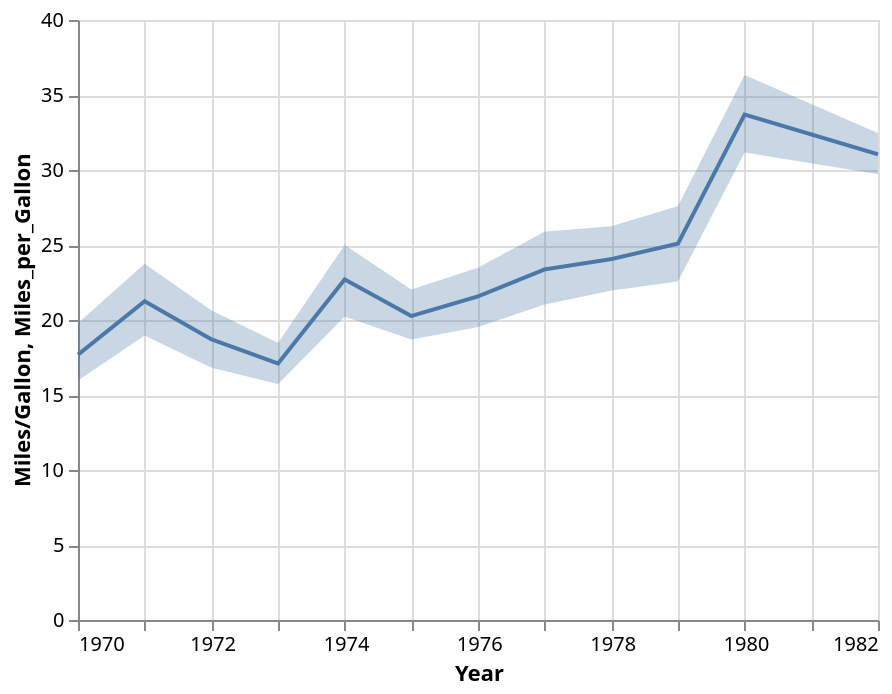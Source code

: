 {"config": {"view": {"height": 300, "width": 400}}, "layer": [{"encoding": {"y": {"field": "properties.Miles_per_Gallon", "title": "Miles_per_Gallon", "aggregate": "ci0", "type": "quantitative", "axis": {"title": "Miles/Gallon"}}, "x": {"title": "Year", "field": "properties.Year", "type": "temporal"}, "y2": {"aggregate": "ci1", "title": "Miles_per_Gallon", "field": "properties.Miles_per_Gallon", "type": "quantitative"}}, "data": {"values": {"features": [{"properties": {"Displacement": 307.0, "Miles_per_Gallon": 18.0, "Acceleration": 12.0, "Name": "chevrolet chevelle malibu", "Origin": "USA", "Cylinders": 8, "Weight_in_lbs": 3504, "Horsepower": 130.0, "Year": "1970-01-01"}, "geometry": {"coordinates": [125.6, 10.1], "type": "Point"}, "type": "Feature"}, {"properties": {"Displacement": 350.0, "Miles_per_Gallon": 15.0, "Acceleration": 11.5, "Name": "buick skylark 320", "Origin": "USA", "Cylinders": 8, "Weight_in_lbs": 3693, "Horsepower": 165.0, "Year": "1970-01-01"}, "geometry": {"coordinates": [125.6, 10.1], "type": "Point"}, "type": "Feature"}, {"properties": {"Displacement": 318.0, "Miles_per_Gallon": 18.0, "Acceleration": 11.0, "Name": "plymouth satellite", "Origin": "USA", "Cylinders": 8, "Weight_in_lbs": 3436, "Horsepower": 150.0, "Year": "1970-01-01"}, "geometry": {"coordinates": [125.6, 10.1], "type": "Point"}, "type": "Feature"}, {"properties": {"Displacement": 304.0, "Miles_per_Gallon": 16.0, "Acceleration": 12.0, "Name": "amc rebel sst", "Origin": "USA", "Cylinders": 8, "Weight_in_lbs": 3433, "Horsepower": 150.0, "Year": "1970-01-01"}, "geometry": {"coordinates": [125.6, 10.1], "type": "Point"}, "type": "Feature"}, {"properties": {"Displacement": 302.0, "Miles_per_Gallon": 17.0, "Acceleration": 10.5, "Name": "ford torino", "Origin": "USA", "Cylinders": 8, "Weight_in_lbs": 3449, "Horsepower": 140.0, "Year": "1970-01-01"}, "geometry": {"coordinates": [125.6, 10.1], "type": "Point"}, "type": "Feature"}, {"properties": {"Displacement": 429.0, "Miles_per_Gallon": 15.0, "Acceleration": 10.0, "Name": "ford galaxie 500", "Origin": "USA", "Cylinders": 8, "Weight_in_lbs": 4341, "Horsepower": 198.0, "Year": "1970-01-01"}, "geometry": {"coordinates": [125.6, 10.1], "type": "Point"}, "type": "Feature"}, {"properties": {"Displacement": 454.0, "Miles_per_Gallon": 14.0, "Acceleration": 9.0, "Name": "chevrolet impala", "Origin": "USA", "Cylinders": 8, "Weight_in_lbs": 4354, "Horsepower": 220.0, "Year": "1970-01-01"}, "geometry": {"coordinates": [125.6, 10.1], "type": "Point"}, "type": "Feature"}, {"properties": {"Displacement": 440.0, "Miles_per_Gallon": 14.0, "Acceleration": 8.5, "Name": "plymouth fury iii", "Origin": "USA", "Cylinders": 8, "Weight_in_lbs": 4312, "Horsepower": 215.0, "Year": "1970-01-01"}, "geometry": {"coordinates": [125.6, 10.1], "type": "Point"}, "type": "Feature"}, {"properties": {"Displacement": 455.0, "Miles_per_Gallon": 14.0, "Acceleration": 10.0, "Name": "pontiac catalina", "Origin": "USA", "Cylinders": 8, "Weight_in_lbs": 4425, "Horsepower": 225.0, "Year": "1970-01-01"}, "geometry": {"coordinates": [125.6, 10.1], "type": "Point"}, "type": "Feature"}, {"properties": {"Displacement": 390.0, "Miles_per_Gallon": 15.0, "Acceleration": 8.5, "Name": "amc ambassador dpl", "Origin": "USA", "Cylinders": 8, "Weight_in_lbs": 3850, "Horsepower": 190.0, "Year": "1970-01-01"}, "geometry": {"coordinates": [125.6, 10.1], "type": "Point"}, "type": "Feature"}, {"properties": {"Displacement": 133.0, "Miles_per_Gallon": null, "Acceleration": 17.5, "Name": "citroen ds-21 pallas", "Origin": "Europe", "Cylinders": 4, "Weight_in_lbs": 3090, "Horsepower": 115.0, "Year": "1970-01-01"}, "geometry": {"coordinates": [125.6, 10.1], "type": "Point"}, "type": "Feature"}, {"properties": {"Displacement": 350.0, "Miles_per_Gallon": null, "Acceleration": 11.5, "Name": "chevrolet chevelle concours (sw)", "Origin": "USA", "Cylinders": 8, "Weight_in_lbs": 4142, "Horsepower": 165.0, "Year": "1970-01-01"}, "geometry": {"coordinates": [125.6, 10.1], "type": "Point"}, "type": "Feature"}, {"properties": {"Displacement": 351.0, "Miles_per_Gallon": null, "Acceleration": 11.0, "Name": "ford torino (sw)", "Origin": "USA", "Cylinders": 8, "Weight_in_lbs": 4034, "Horsepower": 153.0, "Year": "1970-01-01"}, "geometry": {"coordinates": [125.6, 10.1], "type": "Point"}, "type": "Feature"}, {"properties": {"Displacement": 383.0, "Miles_per_Gallon": null, "Acceleration": 10.5, "Name": "plymouth satellite (sw)", "Origin": "USA", "Cylinders": 8, "Weight_in_lbs": 4166, "Horsepower": 175.0, "Year": "1970-01-01"}, "geometry": {"coordinates": [125.6, 10.1], "type": "Point"}, "type": "Feature"}, {"properties": {"Displacement": 360.0, "Miles_per_Gallon": null, "Acceleration": 11.0, "Name": "amc rebel sst (sw)", "Origin": "USA", "Cylinders": 8, "Weight_in_lbs": 3850, "Horsepower": 175.0, "Year": "1970-01-01"}, "geometry": {"coordinates": [125.6, 10.1], "type": "Point"}, "type": "Feature"}, {"properties": {"Displacement": 383.0, "Miles_per_Gallon": 15.0, "Acceleration": 10.0, "Name": "dodge challenger se", "Origin": "USA", "Cylinders": 8, "Weight_in_lbs": 3563, "Horsepower": 170.0, "Year": "1970-01-01"}, "geometry": {"coordinates": [125.6, 10.1], "type": "Point"}, "type": "Feature"}, {"properties": {"Displacement": 340.0, "Miles_per_Gallon": 14.0, "Acceleration": 8.0, "Name": "plymouth 'cuda 340", "Origin": "USA", "Cylinders": 8, "Weight_in_lbs": 3609, "Horsepower": 160.0, "Year": "1970-01-01"}, "geometry": {"coordinates": [125.6, 10.1], "type": "Point"}, "type": "Feature"}, {"properties": {"Displacement": 302.0, "Miles_per_Gallon": null, "Acceleration": 8.0, "Name": "ford mustang boss 302", "Origin": "USA", "Cylinders": 8, "Weight_in_lbs": 3353, "Horsepower": 140.0, "Year": "1970-01-01"}, "geometry": {"coordinates": [125.6, 10.1], "type": "Point"}, "type": "Feature"}, {"properties": {"Displacement": 400.0, "Miles_per_Gallon": 15.0, "Acceleration": 9.5, "Name": "chevrolet monte carlo", "Origin": "USA", "Cylinders": 8, "Weight_in_lbs": 3761, "Horsepower": 150.0, "Year": "1970-01-01"}, "geometry": {"coordinates": [125.6, 10.1], "type": "Point"}, "type": "Feature"}, {"properties": {"Displacement": 455.0, "Miles_per_Gallon": 14.0, "Acceleration": 10.0, "Name": "buick estate wagon (sw)", "Origin": "USA", "Cylinders": 8, "Weight_in_lbs": 3086, "Horsepower": 225.0, "Year": "1970-01-01"}, "geometry": {"coordinates": [125.6, 10.1], "type": "Point"}, "type": "Feature"}, {"properties": {"Displacement": 113.0, "Miles_per_Gallon": 24.0, "Acceleration": 15.0, "Name": "toyota corona mark ii", "Origin": "Japan", "Cylinders": 4, "Weight_in_lbs": 2372, "Horsepower": 95.0, "Year": "1970-01-01"}, "geometry": {"coordinates": [125.6, 10.1], "type": "Point"}, "type": "Feature"}, {"properties": {"Displacement": 198.0, "Miles_per_Gallon": 22.0, "Acceleration": 15.5, "Name": "plymouth duster", "Origin": "USA", "Cylinders": 6, "Weight_in_lbs": 2833, "Horsepower": 95.0, "Year": "1970-01-01"}, "geometry": {"coordinates": [125.6, 10.1], "type": "Point"}, "type": "Feature"}, {"properties": {"Displacement": 199.0, "Miles_per_Gallon": 18.0, "Acceleration": 15.5, "Name": "amc hornet", "Origin": "USA", "Cylinders": 6, "Weight_in_lbs": 2774, "Horsepower": 97.0, "Year": "1970-01-01"}, "geometry": {"coordinates": [125.6, 10.1], "type": "Point"}, "type": "Feature"}, {"properties": {"Displacement": 200.0, "Miles_per_Gallon": 21.0, "Acceleration": 16.0, "Name": "ford maverick", "Origin": "USA", "Cylinders": 6, "Weight_in_lbs": 2587, "Horsepower": 85.0, "Year": "1970-01-01"}, "geometry": {"coordinates": [125.6, 10.1], "type": "Point"}, "type": "Feature"}, {"properties": {"Displacement": 97.0, "Miles_per_Gallon": 27.0, "Acceleration": 14.5, "Name": "datsun pl510", "Origin": "Japan", "Cylinders": 4, "Weight_in_lbs": 2130, "Horsepower": 88.0, "Year": "1970-01-01"}, "geometry": {"coordinates": [125.6, 10.1], "type": "Point"}, "type": "Feature"}, {"properties": {"Displacement": 97.0, "Miles_per_Gallon": 26.0, "Acceleration": 20.5, "Name": "volkswagen 1131 deluxe sedan", "Origin": "Europe", "Cylinders": 4, "Weight_in_lbs": 1835, "Horsepower": 46.0, "Year": "1970-01-01"}, "geometry": {"coordinates": [125.6, 10.1], "type": "Point"}, "type": "Feature"}, {"properties": {"Displacement": 110.0, "Miles_per_Gallon": 25.0, "Acceleration": 17.5, "Name": "peugeot 504", "Origin": "Europe", "Cylinders": 4, "Weight_in_lbs": 2672, "Horsepower": 87.0, "Year": "1970-01-01"}, "geometry": {"coordinates": [125.6, 10.1], "type": "Point"}, "type": "Feature"}, {"properties": {"Displacement": 107.0, "Miles_per_Gallon": 24.0, "Acceleration": 14.5, "Name": "audi 100 ls", "Origin": "Europe", "Cylinders": 4, "Weight_in_lbs": 2430, "Horsepower": 90.0, "Year": "1970-01-01"}, "geometry": {"coordinates": [125.6, 10.1], "type": "Point"}, "type": "Feature"}, {"properties": {"Displacement": 104.0, "Miles_per_Gallon": 25.0, "Acceleration": 17.5, "Name": "saab 99e", "Origin": "Europe", "Cylinders": 4, "Weight_in_lbs": 2375, "Horsepower": 95.0, "Year": "1970-01-01"}, "geometry": {"coordinates": [125.6, 10.1], "type": "Point"}, "type": "Feature"}, {"properties": {"Displacement": 121.0, "Miles_per_Gallon": 26.0, "Acceleration": 12.5, "Name": "bmw 2002", "Origin": "Europe", "Cylinders": 4, "Weight_in_lbs": 2234, "Horsepower": 113.0, "Year": "1970-01-01"}, "geometry": {"coordinates": [125.6, 10.1], "type": "Point"}, "type": "Feature"}, {"properties": {"Displacement": 199.0, "Miles_per_Gallon": 21.0, "Acceleration": 15.0, "Name": "amc gremlin", "Origin": "USA", "Cylinders": 6, "Weight_in_lbs": 2648, "Horsepower": 90.0, "Year": "1970-01-01"}, "geometry": {"coordinates": [125.6, 10.1], "type": "Point"}, "type": "Feature"}, {"properties": {"Displacement": 360.0, "Miles_per_Gallon": 10.0, "Acceleration": 14.0, "Name": "ford f250", "Origin": "USA", "Cylinders": 8, "Weight_in_lbs": 4615, "Horsepower": 215.0, "Year": "1970-01-01"}, "geometry": {"coordinates": [125.6, 10.1], "type": "Point"}, "type": "Feature"}, {"properties": {"Displacement": 307.0, "Miles_per_Gallon": 10.0, "Acceleration": 15.0, "Name": "chevy c20", "Origin": "USA", "Cylinders": 8, "Weight_in_lbs": 4376, "Horsepower": 200.0, "Year": "1970-01-01"}, "geometry": {"coordinates": [125.6, 10.1], "type": "Point"}, "type": "Feature"}, {"properties": {"Displacement": 318.0, "Miles_per_Gallon": 11.0, "Acceleration": 13.5, "Name": "dodge d200", "Origin": "USA", "Cylinders": 8, "Weight_in_lbs": 4382, "Horsepower": 210.0, "Year": "1970-01-01"}, "geometry": {"coordinates": [125.6, 10.1], "type": "Point"}, "type": "Feature"}, {"properties": {"Displacement": 304.0, "Miles_per_Gallon": 9.0, "Acceleration": 18.5, "Name": "hi 1200d", "Origin": "USA", "Cylinders": 8, "Weight_in_lbs": 4732, "Horsepower": 193.0, "Year": "1970-01-01"}, "geometry": {"coordinates": [125.6, 10.1], "type": "Point"}, "type": "Feature"}, {"properties": {"Displacement": 97.0, "Miles_per_Gallon": 27.0, "Acceleration": 14.5, "Name": "datsun pl510", "Origin": "Japan", "Cylinders": 4, "Weight_in_lbs": 2130, "Horsepower": 88.0, "Year": "1971-01-01"}, "geometry": {"coordinates": [125.6, 10.1], "type": "Point"}, "type": "Feature"}, {"properties": {"Displacement": 140.0, "Miles_per_Gallon": 28.0, "Acceleration": 15.5, "Name": "chevrolet vega 2300", "Origin": "USA", "Cylinders": 4, "Weight_in_lbs": 2264, "Horsepower": 90.0, "Year": "1971-01-01"}, "geometry": {"coordinates": [125.6, 10.1], "type": "Point"}, "type": "Feature"}, {"properties": {"Displacement": 113.0, "Miles_per_Gallon": 25.0, "Acceleration": 14.0, "Name": "toyota corona", "Origin": "Japan", "Cylinders": 4, "Weight_in_lbs": 2228, "Horsepower": 95.0, "Year": "1971-01-01"}, "geometry": {"coordinates": [125.6, 10.1], "type": "Point"}, "type": "Feature"}, {"properties": {"Displacement": 98.0, "Miles_per_Gallon": 25.0, "Acceleration": 19.0, "Name": "ford pinto", "Origin": "USA", "Cylinders": 4, "Weight_in_lbs": 2046, "Horsepower": null, "Year": "1971-01-01"}, "geometry": {"coordinates": [125.6, 10.1], "type": "Point"}, "type": "Feature"}, {"properties": {"Displacement": 97.0, "Miles_per_Gallon": null, "Acceleration": 20.0, "Name": "volkswagen super beetle 117", "Origin": "Europe", "Cylinders": 4, "Weight_in_lbs": 1978, "Horsepower": 48.0, "Year": "1971-01-01"}, "geometry": {"coordinates": [125.6, 10.1], "type": "Point"}, "type": "Feature"}, {"properties": {"Displacement": 232.0, "Miles_per_Gallon": 19.0, "Acceleration": 13.0, "Name": "amc gremlin", "Origin": "USA", "Cylinders": 6, "Weight_in_lbs": 2634, "Horsepower": 100.0, "Year": "1971-01-01"}, "geometry": {"coordinates": [125.6, 10.1], "type": "Point"}, "type": "Feature"}, {"properties": {"Displacement": 225.0, "Miles_per_Gallon": 16.0, "Acceleration": 15.5, "Name": "plymouth satellite custom", "Origin": "USA", "Cylinders": 6, "Weight_in_lbs": 3439, "Horsepower": 105.0, "Year": "1971-01-01"}, "geometry": {"coordinates": [125.6, 10.1], "type": "Point"}, "type": "Feature"}, {"properties": {"Displacement": 250.0, "Miles_per_Gallon": 17.0, "Acceleration": 15.5, "Name": "chevrolet chevelle malibu", "Origin": "USA", "Cylinders": 6, "Weight_in_lbs": 3329, "Horsepower": 100.0, "Year": "1971-01-01"}, "geometry": {"coordinates": [125.6, 10.1], "type": "Point"}, "type": "Feature"}, {"properties": {"Displacement": 250.0, "Miles_per_Gallon": 19.0, "Acceleration": 15.5, "Name": "ford torino 500", "Origin": "USA", "Cylinders": 6, "Weight_in_lbs": 3302, "Horsepower": 88.0, "Year": "1971-01-01"}, "geometry": {"coordinates": [125.6, 10.1], "type": "Point"}, "type": "Feature"}, {"properties": {"Displacement": 232.0, "Miles_per_Gallon": 18.0, "Acceleration": 15.5, "Name": "amc matador", "Origin": "USA", "Cylinders": 6, "Weight_in_lbs": 3288, "Horsepower": 100.0, "Year": "1971-01-01"}, "geometry": {"coordinates": [125.6, 10.1], "type": "Point"}, "type": "Feature"}, {"properties": {"Displacement": 350.0, "Miles_per_Gallon": 14.0, "Acceleration": 12.0, "Name": "chevrolet impala", "Origin": "USA", "Cylinders": 8, "Weight_in_lbs": 4209, "Horsepower": 165.0, "Year": "1971-01-01"}, "geometry": {"coordinates": [125.6, 10.1], "type": "Point"}, "type": "Feature"}, {"properties": {"Displacement": 400.0, "Miles_per_Gallon": 14.0, "Acceleration": 11.5, "Name": "pontiac catalina brougham", "Origin": "USA", "Cylinders": 8, "Weight_in_lbs": 4464, "Horsepower": 175.0, "Year": "1971-01-01"}, "geometry": {"coordinates": [125.6, 10.1], "type": "Point"}, "type": "Feature"}, {"properties": {"Displacement": 351.0, "Miles_per_Gallon": 14.0, "Acceleration": 13.5, "Name": "ford galaxie 500", "Origin": "USA", "Cylinders": 8, "Weight_in_lbs": 4154, "Horsepower": 153.0, "Year": "1971-01-01"}, "geometry": {"coordinates": [125.6, 10.1], "type": "Point"}, "type": "Feature"}, {"properties": {"Displacement": 318.0, "Miles_per_Gallon": 14.0, "Acceleration": 13.0, "Name": "plymouth fury iii", "Origin": "USA", "Cylinders": 8, "Weight_in_lbs": 4096, "Horsepower": 150.0, "Year": "1971-01-01"}, "geometry": {"coordinates": [125.6, 10.1], "type": "Point"}, "type": "Feature"}, {"properties": {"Displacement": 383.0, "Miles_per_Gallon": 12.0, "Acceleration": 11.5, "Name": "dodge monaco (sw)", "Origin": "USA", "Cylinders": 8, "Weight_in_lbs": 4955, "Horsepower": 180.0, "Year": "1971-01-01"}, "geometry": {"coordinates": [125.6, 10.1], "type": "Point"}, "type": "Feature"}, {"properties": {"Displacement": 400.0, "Miles_per_Gallon": 13.0, "Acceleration": 12.0, "Name": "ford country squire (sw)", "Origin": "USA", "Cylinders": 8, "Weight_in_lbs": 4746, "Horsepower": 170.0, "Year": "1971-01-01"}, "geometry": {"coordinates": [125.6, 10.1], "type": "Point"}, "type": "Feature"}, {"properties": {"Displacement": 400.0, "Miles_per_Gallon": 13.0, "Acceleration": 12.0, "Name": "pontiac safari (sw)", "Origin": "USA", "Cylinders": 8, "Weight_in_lbs": 5140, "Horsepower": 175.0, "Year": "1971-01-01"}, "geometry": {"coordinates": [125.6, 10.1], "type": "Point"}, "type": "Feature"}, {"properties": {"Displacement": 258.0, "Miles_per_Gallon": 18.0, "Acceleration": 13.5, "Name": "amc hornet sportabout (sw)", "Origin": "USA", "Cylinders": 6, "Weight_in_lbs": 2962, "Horsepower": 110.0, "Year": "1971-01-01"}, "geometry": {"coordinates": [125.6, 10.1], "type": "Point"}, "type": "Feature"}, {"properties": {"Displacement": 140.0, "Miles_per_Gallon": 22.0, "Acceleration": 19.0, "Name": "chevrolet vega (sw)", "Origin": "USA", "Cylinders": 4, "Weight_in_lbs": 2408, "Horsepower": 72.0, "Year": "1971-01-01"}, "geometry": {"coordinates": [125.6, 10.1], "type": "Point"}, "type": "Feature"}, {"properties": {"Displacement": 250.0, "Miles_per_Gallon": 19.0, "Acceleration": 15.0, "Name": "pontiac firebird", "Origin": "USA", "Cylinders": 6, "Weight_in_lbs": 3282, "Horsepower": 100.0, "Year": "1971-01-01"}, "geometry": {"coordinates": [125.6, 10.1], "type": "Point"}, "type": "Feature"}, {"properties": {"Displacement": 250.0, "Miles_per_Gallon": 18.0, "Acceleration": 14.5, "Name": "ford mustang", "Origin": "USA", "Cylinders": 6, "Weight_in_lbs": 3139, "Horsepower": 88.0, "Year": "1971-01-01"}, "geometry": {"coordinates": [125.6, 10.1], "type": "Point"}, "type": "Feature"}, {"properties": {"Displacement": 122.0, "Miles_per_Gallon": 23.0, "Acceleration": 14.0, "Name": "mercury capri 2000", "Origin": "USA", "Cylinders": 4, "Weight_in_lbs": 2220, "Horsepower": 86.0, "Year": "1971-01-01"}, "geometry": {"coordinates": [125.6, 10.1], "type": "Point"}, "type": "Feature"}, {"properties": {"Displacement": 116.0, "Miles_per_Gallon": 28.0, "Acceleration": 14.0, "Name": "opel 1900", "Origin": "Europe", "Cylinders": 4, "Weight_in_lbs": 2123, "Horsepower": 90.0, "Year": "1971-01-01"}, "geometry": {"coordinates": [125.6, 10.1], "type": "Point"}, "type": "Feature"}, {"properties": {"Displacement": 79.0, "Miles_per_Gallon": 30.0, "Acceleration": 19.5, "Name": "peugeot 304", "Origin": "Europe", "Cylinders": 4, "Weight_in_lbs": 2074, "Horsepower": 70.0, "Year": "1971-01-01"}, "geometry": {"coordinates": [125.6, 10.1], "type": "Point"}, "type": "Feature"}, {"properties": {"Displacement": 88.0, "Miles_per_Gallon": 30.0, "Acceleration": 14.5, "Name": "fiat 124b", "Origin": "Europe", "Cylinders": 4, "Weight_in_lbs": 2065, "Horsepower": 76.0, "Year": "1971-01-01"}, "geometry": {"coordinates": [125.6, 10.1], "type": "Point"}, "type": "Feature"}, {"properties": {"Displacement": 71.0, "Miles_per_Gallon": 31.0, "Acceleration": 19.0, "Name": "toyota corolla 1200", "Origin": "Japan", "Cylinders": 4, "Weight_in_lbs": 1773, "Horsepower": 65.0, "Year": "1971-01-01"}, "geometry": {"coordinates": [125.6, 10.1], "type": "Point"}, "type": "Feature"}, {"properties": {"Displacement": 72.0, "Miles_per_Gallon": 35.0, "Acceleration": 18.0, "Name": "datsun 1200", "Origin": "Japan", "Cylinders": 4, "Weight_in_lbs": 1613, "Horsepower": 69.0, "Year": "1971-01-01"}, "geometry": {"coordinates": [125.6, 10.1], "type": "Point"}, "type": "Feature"}, {"properties": {"Displacement": 97.0, "Miles_per_Gallon": 27.0, "Acceleration": 19.0, "Name": "volkswagen model 111", "Origin": "Europe", "Cylinders": 4, "Weight_in_lbs": 1834, "Horsepower": 60.0, "Year": "1971-01-01"}, "geometry": {"coordinates": [125.6, 10.1], "type": "Point"}, "type": "Feature"}, {"properties": {"Displacement": 91.0, "Miles_per_Gallon": 26.0, "Acceleration": 20.5, "Name": "plymouth cricket", "Origin": "USA", "Cylinders": 4, "Weight_in_lbs": 1955, "Horsepower": 70.0, "Year": "1971-01-01"}, "geometry": {"coordinates": [125.6, 10.1], "type": "Point"}, "type": "Feature"}, {"properties": {"Displacement": 113.0, "Miles_per_Gallon": 24.0, "Acceleration": 15.5, "Name": "toyota corona hardtop", "Origin": "Japan", "Cylinders": 4, "Weight_in_lbs": 2278, "Horsepower": 95.0, "Year": "1972-01-01"}, "geometry": {"coordinates": [125.6, 10.1], "type": "Point"}, "type": "Feature"}, {"properties": {"Displacement": 97.5, "Miles_per_Gallon": 25.0, "Acceleration": 17.0, "Name": "dodge colt hardtop", "Origin": "USA", "Cylinders": 4, "Weight_in_lbs": 2126, "Horsepower": 80.0, "Year": "1972-01-01"}, "geometry": {"coordinates": [125.6, 10.1], "type": "Point"}, "type": "Feature"}, {"properties": {"Displacement": 97.0, "Miles_per_Gallon": 23.0, "Acceleration": 23.5, "Name": "volkswagen type 3", "Origin": "Europe", "Cylinders": 4, "Weight_in_lbs": 2254, "Horsepower": 54.0, "Year": "1972-01-01"}, "geometry": {"coordinates": [125.6, 10.1], "type": "Point"}, "type": "Feature"}, {"properties": {"Displacement": 140.0, "Miles_per_Gallon": 20.0, "Acceleration": 19.5, "Name": "chevrolet vega", "Origin": "USA", "Cylinders": 4, "Weight_in_lbs": 2408, "Horsepower": 90.0, "Year": "1972-01-01"}, "geometry": {"coordinates": [125.6, 10.1], "type": "Point"}, "type": "Feature"}, {"properties": {"Displacement": 122.0, "Miles_per_Gallon": 21.0, "Acceleration": 16.5, "Name": "ford pinto runabout", "Origin": "USA", "Cylinders": 4, "Weight_in_lbs": 2226, "Horsepower": 86.0, "Year": "1972-01-01"}, "geometry": {"coordinates": [125.6, 10.1], "type": "Point"}, "type": "Feature"}, {"properties": {"Displacement": 350.0, "Miles_per_Gallon": 13.0, "Acceleration": 12.0, "Name": "chevrolet impala", "Origin": "USA", "Cylinders": 8, "Weight_in_lbs": 4274, "Horsepower": 165.0, "Year": "1972-01-01"}, "geometry": {"coordinates": [125.6, 10.1], "type": "Point"}, "type": "Feature"}, {"properties": {"Displacement": 400.0, "Miles_per_Gallon": 14.0, "Acceleration": 12.0, "Name": "pontiac catalina", "Origin": "USA", "Cylinders": 8, "Weight_in_lbs": 4385, "Horsepower": 175.0, "Year": "1972-01-01"}, "geometry": {"coordinates": [125.6, 10.1], "type": "Point"}, "type": "Feature"}, {"properties": {"Displacement": 318.0, "Miles_per_Gallon": 15.0, "Acceleration": 13.5, "Name": "plymouth fury iii", "Origin": "USA", "Cylinders": 8, "Weight_in_lbs": 4135, "Horsepower": 150.0, "Year": "1972-01-01"}, "geometry": {"coordinates": [125.6, 10.1], "type": "Point"}, "type": "Feature"}, {"properties": {"Displacement": 351.0, "Miles_per_Gallon": 14.0, "Acceleration": 13.0, "Name": "ford galaxie 500", "Origin": "USA", "Cylinders": 8, "Weight_in_lbs": 4129, "Horsepower": 153.0, "Year": "1972-01-01"}, "geometry": {"coordinates": [125.6, 10.1], "type": "Point"}, "type": "Feature"}, {"properties": {"Displacement": 304.0, "Miles_per_Gallon": 17.0, "Acceleration": 11.5, "Name": "amc ambassador sst", "Origin": "USA", "Cylinders": 8, "Weight_in_lbs": 3672, "Horsepower": 150.0, "Year": "1972-01-01"}, "geometry": {"coordinates": [125.6, 10.1], "type": "Point"}, "type": "Feature"}, {"properties": {"Displacement": 429.0, "Miles_per_Gallon": 11.0, "Acceleration": 11.0, "Name": "mercury marquis", "Origin": "USA", "Cylinders": 8, "Weight_in_lbs": 4633, "Horsepower": 208.0, "Year": "1972-01-01"}, "geometry": {"coordinates": [125.6, 10.1], "type": "Point"}, "type": "Feature"}, {"properties": {"Displacement": 350.0, "Miles_per_Gallon": 13.0, "Acceleration": 13.5, "Name": "buick lesabre custom", "Origin": "USA", "Cylinders": 8, "Weight_in_lbs": 4502, "Horsepower": 155.0, "Year": "1972-01-01"}, "geometry": {"coordinates": [125.6, 10.1], "type": "Point"}, "type": "Feature"}, {"properties": {"Displacement": 350.0, "Miles_per_Gallon": 12.0, "Acceleration": 13.5, "Name": "oldsmobile delta 88 royale", "Origin": "USA", "Cylinders": 8, "Weight_in_lbs": 4456, "Horsepower": 160.0, "Year": "1972-01-01"}, "geometry": {"coordinates": [125.6, 10.1], "type": "Point"}, "type": "Feature"}, {"properties": {"Displacement": 400.0, "Miles_per_Gallon": 13.0, "Acceleration": 12.5, "Name": "chrysler newport royal", "Origin": "USA", "Cylinders": 8, "Weight_in_lbs": 4422, "Horsepower": 190.0, "Year": "1972-01-01"}, "geometry": {"coordinates": [125.6, 10.1], "type": "Point"}, "type": "Feature"}, {"properties": {"Displacement": 70.0, "Miles_per_Gallon": 19.0, "Acceleration": 13.5, "Name": "mazda rx2 coupe", "Origin": "Japan", "Cylinders": 3, "Weight_in_lbs": 2330, "Horsepower": 97.0, "Year": "1972-01-01"}, "geometry": {"coordinates": [125.6, 10.1], "type": "Point"}, "type": "Feature"}, {"properties": {"Displacement": 304.0, "Miles_per_Gallon": 15.0, "Acceleration": 12.5, "Name": "amc matador (sw)", "Origin": "USA", "Cylinders": 8, "Weight_in_lbs": 3892, "Horsepower": 150.0, "Year": "1972-01-01"}, "geometry": {"coordinates": [125.6, 10.1], "type": "Point"}, "type": "Feature"}, {"properties": {"Displacement": 307.0, "Miles_per_Gallon": 13.0, "Acceleration": 14.0, "Name": "chevrolet chevelle concours (sw)", "Origin": "USA", "Cylinders": 8, "Weight_in_lbs": 4098, "Horsepower": 130.0, "Year": "1972-01-01"}, "geometry": {"coordinates": [125.6, 10.1], "type": "Point"}, "type": "Feature"}, {"properties": {"Displacement": 302.0, "Miles_per_Gallon": 13.0, "Acceleration": 16.0, "Name": "ford gran torino (sw)", "Origin": "USA", "Cylinders": 8, "Weight_in_lbs": 4294, "Horsepower": 140.0, "Year": "1972-01-01"}, "geometry": {"coordinates": [125.6, 10.1], "type": "Point"}, "type": "Feature"}, {"properties": {"Displacement": 318.0, "Miles_per_Gallon": 14.0, "Acceleration": 14.0, "Name": "plymouth satellite custom (sw)", "Origin": "USA", "Cylinders": 8, "Weight_in_lbs": 4077, "Horsepower": 150.0, "Year": "1972-01-01"}, "geometry": {"coordinates": [125.6, 10.1], "type": "Point"}, "type": "Feature"}, {"properties": {"Displacement": 121.0, "Miles_per_Gallon": 18.0, "Acceleration": 14.5, "Name": "volvo 145e (sw)", "Origin": "Europe", "Cylinders": 4, "Weight_in_lbs": 2933, "Horsepower": 112.0, "Year": "1972-01-01"}, "geometry": {"coordinates": [125.6, 10.1], "type": "Point"}, "type": "Feature"}, {"properties": {"Displacement": 121.0, "Miles_per_Gallon": 22.0, "Acceleration": 18.0, "Name": "volkswagen 411 (sw)", "Origin": "Europe", "Cylinders": 4, "Weight_in_lbs": 2511, "Horsepower": 76.0, "Year": "1972-01-01"}, "geometry": {"coordinates": [125.6, 10.1], "type": "Point"}, "type": "Feature"}, {"properties": {"Displacement": 120.0, "Miles_per_Gallon": 21.0, "Acceleration": 19.5, "Name": "peugeot 504 (sw)", "Origin": "Europe", "Cylinders": 4, "Weight_in_lbs": 2979, "Horsepower": 87.0, "Year": "1972-01-01"}, "geometry": {"coordinates": [125.6, 10.1], "type": "Point"}, "type": "Feature"}, {"properties": {"Displacement": 96.0, "Miles_per_Gallon": 26.0, "Acceleration": 18.0, "Name": "renault 12 (sw)", "Origin": "Europe", "Cylinders": 4, "Weight_in_lbs": 2189, "Horsepower": 69.0, "Year": "1972-01-01"}, "geometry": {"coordinates": [125.6, 10.1], "type": "Point"}, "type": "Feature"}, {"properties": {"Displacement": 122.0, "Miles_per_Gallon": 22.0, "Acceleration": 16.0, "Name": "ford pinto (sw)", "Origin": "USA", "Cylinders": 4, "Weight_in_lbs": 2395, "Horsepower": 86.0, "Year": "1972-01-01"}, "geometry": {"coordinates": [125.6, 10.1], "type": "Point"}, "type": "Feature"}, {"properties": {"Displacement": 97.0, "Miles_per_Gallon": 28.0, "Acceleration": 17.0, "Name": "datsun 510 (sw)", "Origin": "Japan", "Cylinders": 4, "Weight_in_lbs": 2288, "Horsepower": 92.0, "Year": "1972-01-01"}, "geometry": {"coordinates": [125.6, 10.1], "type": "Point"}, "type": "Feature"}, {"properties": {"Displacement": 120.0, "Miles_per_Gallon": 23.0, "Acceleration": 14.5, "Name": "toyouta corona mark ii (sw)", "Origin": "Japan", "Cylinders": 4, "Weight_in_lbs": 2506, "Horsepower": 97.0, "Year": "1972-01-01"}, "geometry": {"coordinates": [125.6, 10.1], "type": "Point"}, "type": "Feature"}, {"properties": {"Displacement": 98.0, "Miles_per_Gallon": 28.0, "Acceleration": 15.0, "Name": "dodge colt (sw)", "Origin": "USA", "Cylinders": 4, "Weight_in_lbs": 2164, "Horsepower": 80.0, "Year": "1972-01-01"}, "geometry": {"coordinates": [125.6, 10.1], "type": "Point"}, "type": "Feature"}, {"properties": {"Displacement": 97.0, "Miles_per_Gallon": 27.0, "Acceleration": 16.5, "Name": "toyota corolla 1600 (sw)", "Origin": "Japan", "Cylinders": 4, "Weight_in_lbs": 2100, "Horsepower": 88.0, "Year": "1972-01-01"}, "geometry": {"coordinates": [125.6, 10.1], "type": "Point"}, "type": "Feature"}, {"properties": {"Displacement": 350.0, "Miles_per_Gallon": 13.0, "Acceleration": 13.0, "Name": "buick century 350", "Origin": "USA", "Cylinders": 8, "Weight_in_lbs": 4100, "Horsepower": 175.0, "Year": "1973-01-01"}, "geometry": {"coordinates": [125.6, 10.1], "type": "Point"}, "type": "Feature"}, {"properties": {"Displacement": 304.0, "Miles_per_Gallon": 14.0, "Acceleration": 11.5, "Name": "amc matador", "Origin": "USA", "Cylinders": 8, "Weight_in_lbs": 3672, "Horsepower": 150.0, "Year": "1973-01-01"}, "geometry": {"coordinates": [125.6, 10.1], "type": "Point"}, "type": "Feature"}, {"properties": {"Displacement": 350.0, "Miles_per_Gallon": 13.0, "Acceleration": 13.0, "Name": "chevrolet malibu", "Origin": "USA", "Cylinders": 8, "Weight_in_lbs": 3988, "Horsepower": 145.0, "Year": "1973-01-01"}, "geometry": {"coordinates": [125.6, 10.1], "type": "Point"}, "type": "Feature"}, {"properties": {"Displacement": 302.0, "Miles_per_Gallon": 14.0, "Acceleration": 14.5, "Name": "ford gran torino", "Origin": "USA", "Cylinders": 8, "Weight_in_lbs": 4042, "Horsepower": 137.0, "Year": "1973-01-01"}, "geometry": {"coordinates": [125.6, 10.1], "type": "Point"}, "type": "Feature"}, {"properties": {"Displacement": 318.0, "Miles_per_Gallon": 15.0, "Acceleration": 12.5, "Name": "dodge coronet custom", "Origin": "USA", "Cylinders": 8, "Weight_in_lbs": 3777, "Horsepower": 150.0, "Year": "1973-01-01"}, "geometry": {"coordinates": [125.6, 10.1], "type": "Point"}, "type": "Feature"}, {"properties": {"Displacement": 429.0, "Miles_per_Gallon": 12.0, "Acceleration": 11.5, "Name": "mercury marquis brougham", "Origin": "USA", "Cylinders": 8, "Weight_in_lbs": 4952, "Horsepower": 198.0, "Year": "1973-01-01"}, "geometry": {"coordinates": [125.6, 10.1], "type": "Point"}, "type": "Feature"}, {"properties": {"Displacement": 400.0, "Miles_per_Gallon": 13.0, "Acceleration": 12.0, "Name": "chevrolet caprice classic", "Origin": "USA", "Cylinders": 8, "Weight_in_lbs": 4464, "Horsepower": 150.0, "Year": "1973-01-01"}, "geometry": {"coordinates": [125.6, 10.1], "type": "Point"}, "type": "Feature"}, {"properties": {"Displacement": 351.0, "Miles_per_Gallon": 13.0, "Acceleration": 13.0, "Name": "ford ltd", "Origin": "USA", "Cylinders": 8, "Weight_in_lbs": 4363, "Horsepower": 158.0, "Year": "1973-01-01"}, "geometry": {"coordinates": [125.6, 10.1], "type": "Point"}, "type": "Feature"}, {"properties": {"Displacement": 318.0, "Miles_per_Gallon": 14.0, "Acceleration": 14.5, "Name": "plymouth fury gran sedan", "Origin": "USA", "Cylinders": 8, "Weight_in_lbs": 4237, "Horsepower": 150.0, "Year": "1973-01-01"}, "geometry": {"coordinates": [125.6, 10.1], "type": "Point"}, "type": "Feature"}, {"properties": {"Displacement": 440.0, "Miles_per_Gallon": 13.0, "Acceleration": 11.0, "Name": "chrysler new yorker brougham", "Origin": "USA", "Cylinders": 8, "Weight_in_lbs": 4735, "Horsepower": 215.0, "Year": "1973-01-01"}, "geometry": {"coordinates": [125.6, 10.1], "type": "Point"}, "type": "Feature"}, {"properties": {"Displacement": 455.0, "Miles_per_Gallon": 12.0, "Acceleration": 11.0, "Name": "buick electra 225 custom", "Origin": "USA", "Cylinders": 8, "Weight_in_lbs": 4951, "Horsepower": 225.0, "Year": "1973-01-01"}, "geometry": {"coordinates": [125.6, 10.1], "type": "Point"}, "type": "Feature"}, {"properties": {"Displacement": 360.0, "Miles_per_Gallon": 13.0, "Acceleration": 11.0, "Name": "amc ambassador brougham", "Origin": "USA", "Cylinders": 8, "Weight_in_lbs": 3821, "Horsepower": 175.0, "Year": "1973-01-01"}, "geometry": {"coordinates": [125.6, 10.1], "type": "Point"}, "type": "Feature"}, {"properties": {"Displacement": 225.0, "Miles_per_Gallon": 18.0, "Acceleration": 16.5, "Name": "plymouth valiant", "Origin": "USA", "Cylinders": 6, "Weight_in_lbs": 3121, "Horsepower": 105.0, "Year": "1973-01-01"}, "geometry": {"coordinates": [125.6, 10.1], "type": "Point"}, "type": "Feature"}, {"properties": {"Displacement": 250.0, "Miles_per_Gallon": 16.0, "Acceleration": 18.0, "Name": "chevrolet nova custom", "Origin": "USA", "Cylinders": 6, "Weight_in_lbs": 3278, "Horsepower": 100.0, "Year": "1973-01-01"}, "geometry": {"coordinates": [125.6, 10.1], "type": "Point"}, "type": "Feature"}, {"properties": {"Displacement": 232.0, "Miles_per_Gallon": 18.0, "Acceleration": 16.0, "Name": "amc hornet", "Origin": "USA", "Cylinders": 6, "Weight_in_lbs": 2945, "Horsepower": 100.0, "Year": "1973-01-01"}, "geometry": {"coordinates": [125.6, 10.1], "type": "Point"}, "type": "Feature"}, {"properties": {"Displacement": 250.0, "Miles_per_Gallon": 18.0, "Acceleration": 16.5, "Name": "ford maverick", "Origin": "USA", "Cylinders": 6, "Weight_in_lbs": 3021, "Horsepower": 88.0, "Year": "1973-01-01"}, "geometry": {"coordinates": [125.6, 10.1], "type": "Point"}, "type": "Feature"}, {"properties": {"Displacement": 198.0, "Miles_per_Gallon": 23.0, "Acceleration": 16.0, "Name": "plymouth duster", "Origin": "USA", "Cylinders": 6, "Weight_in_lbs": 2904, "Horsepower": 95.0, "Year": "1973-01-01"}, "geometry": {"coordinates": [125.6, 10.1], "type": "Point"}, "type": "Feature"}, {"properties": {"Displacement": 97.0, "Miles_per_Gallon": 26.0, "Acceleration": 21.0, "Name": "volkswagen super beetle", "Origin": "Europe", "Cylinders": 4, "Weight_in_lbs": 1950, "Horsepower": 46.0, "Year": "1973-01-01"}, "geometry": {"coordinates": [125.6, 10.1], "type": "Point"}, "type": "Feature"}, {"properties": {"Displacement": 400.0, "Miles_per_Gallon": 11.0, "Acceleration": 14.0, "Name": "chevrolet impala", "Origin": "USA", "Cylinders": 8, "Weight_in_lbs": 4997, "Horsepower": 150.0, "Year": "1973-01-01"}, "geometry": {"coordinates": [125.6, 10.1], "type": "Point"}, "type": "Feature"}, {"properties": {"Displacement": 400.0, "Miles_per_Gallon": 12.0, "Acceleration": 12.5, "Name": "ford country", "Origin": "USA", "Cylinders": 8, "Weight_in_lbs": 4906, "Horsepower": 167.0, "Year": "1973-01-01"}, "geometry": {"coordinates": [125.6, 10.1], "type": "Point"}, "type": "Feature"}, {"properties": {"Displacement": 360.0, "Miles_per_Gallon": 13.0, "Acceleration": 13.0, "Name": "plymouth custom suburb", "Origin": "USA", "Cylinders": 8, "Weight_in_lbs": 4654, "Horsepower": 170.0, "Year": "1973-01-01"}, "geometry": {"coordinates": [125.6, 10.1], "type": "Point"}, "type": "Feature"}, {"properties": {"Displacement": 350.0, "Miles_per_Gallon": 12.0, "Acceleration": 12.5, "Name": "oldsmobile vista cruiser", "Origin": "USA", "Cylinders": 8, "Weight_in_lbs": 4499, "Horsepower": 180.0, "Year": "1973-01-01"}, "geometry": {"coordinates": [125.6, 10.1], "type": "Point"}, "type": "Feature"}, {"properties": {"Displacement": 232.0, "Miles_per_Gallon": 18.0, "Acceleration": 15.0, "Name": "amc gremlin", "Origin": "USA", "Cylinders": 6, "Weight_in_lbs": 2789, "Horsepower": 100.0, "Year": "1973-01-01"}, "geometry": {"coordinates": [125.6, 10.1], "type": "Point"}, "type": "Feature"}, {"properties": {"Displacement": 97.0, "Miles_per_Gallon": 20.0, "Acceleration": 19.0, "Name": "toyota carina", "Origin": "Japan", "Cylinders": 4, "Weight_in_lbs": 2279, "Horsepower": 88.0, "Year": "1973-01-01"}, "geometry": {"coordinates": [125.6, 10.1], "type": "Point"}, "type": "Feature"}, {"properties": {"Displacement": 140.0, "Miles_per_Gallon": 21.0, "Acceleration": 19.5, "Name": "chevrolet vega", "Origin": "USA", "Cylinders": 4, "Weight_in_lbs": 2401, "Horsepower": 72.0, "Year": "1973-01-01"}, "geometry": {"coordinates": [125.6, 10.1], "type": "Point"}, "type": "Feature"}, {"properties": {"Displacement": 108.0, "Miles_per_Gallon": 22.0, "Acceleration": 16.5, "Name": "datsun 610", "Origin": "Japan", "Cylinders": 4, "Weight_in_lbs": 2379, "Horsepower": 94.0, "Year": "1973-01-01"}, "geometry": {"coordinates": [125.6, 10.1], "type": "Point"}, "type": "Feature"}, {"properties": {"Displacement": 70.0, "Miles_per_Gallon": 18.0, "Acceleration": 13.5, "Name": "maxda rx3", "Origin": "Japan", "Cylinders": 3, "Weight_in_lbs": 2124, "Horsepower": 90.0, "Year": "1973-01-01"}, "geometry": {"coordinates": [125.6, 10.1], "type": "Point"}, "type": "Feature"}, {"properties": {"Displacement": 122.0, "Miles_per_Gallon": 19.0, "Acceleration": 18.5, "Name": "ford pinto", "Origin": "USA", "Cylinders": 4, "Weight_in_lbs": 2310, "Horsepower": 85.0, "Year": "1973-01-01"}, "geometry": {"coordinates": [125.6, 10.1], "type": "Point"}, "type": "Feature"}, {"properties": {"Displacement": 155.0, "Miles_per_Gallon": 21.0, "Acceleration": 14.0, "Name": "mercury capri v6", "Origin": "USA", "Cylinders": 6, "Weight_in_lbs": 2472, "Horsepower": 107.0, "Year": "1973-01-01"}, "geometry": {"coordinates": [125.6, 10.1], "type": "Point"}, "type": "Feature"}, {"properties": {"Displacement": 98.0, "Miles_per_Gallon": 26.0, "Acceleration": 15.5, "Name": "fiat 124 sport coupe", "Origin": "Europe", "Cylinders": 4, "Weight_in_lbs": 2265, "Horsepower": 90.0, "Year": "1973-01-01"}, "geometry": {"coordinates": [125.6, 10.1], "type": "Point"}, "type": "Feature"}, {"properties": {"Displacement": 350.0, "Miles_per_Gallon": 15.0, "Acceleration": 13.0, "Name": "chevrolet monte carlo s", "Origin": "USA", "Cylinders": 8, "Weight_in_lbs": 4082, "Horsepower": 145.0, "Year": "1973-01-01"}, "geometry": {"coordinates": [125.6, 10.1], "type": "Point"}, "type": "Feature"}, {"properties": {"Displacement": 400.0, "Miles_per_Gallon": 16.0, "Acceleration": 9.5, "Name": "pontiac grand prix", "Origin": "USA", "Cylinders": 8, "Weight_in_lbs": 4278, "Horsepower": 230.0, "Year": "1973-01-01"}, "geometry": {"coordinates": [125.6, 10.1], "type": "Point"}, "type": "Feature"}, {"properties": {"Displacement": 68.0, "Miles_per_Gallon": 29.0, "Acceleration": 19.5, "Name": "fiat 128", "Origin": "Europe", "Cylinders": 4, "Weight_in_lbs": 1867, "Horsepower": 49.0, "Year": "1973-01-01"}, "geometry": {"coordinates": [125.6, 10.1], "type": "Point"}, "type": "Feature"}, {"properties": {"Displacement": 116.0, "Miles_per_Gallon": 24.0, "Acceleration": 15.5, "Name": "opel manta", "Origin": "Europe", "Cylinders": 4, "Weight_in_lbs": 2158, "Horsepower": 75.0, "Year": "1973-01-01"}, "geometry": {"coordinates": [125.6, 10.1], "type": "Point"}, "type": "Feature"}, {"properties": {"Displacement": 114.0, "Miles_per_Gallon": 20.0, "Acceleration": 14.0, "Name": "audi 100ls", "Origin": "Europe", "Cylinders": 4, "Weight_in_lbs": 2582, "Horsepower": 91.0, "Year": "1973-01-01"}, "geometry": {"coordinates": [125.6, 10.1], "type": "Point"}, "type": "Feature"}, {"properties": {"Displacement": 121.0, "Miles_per_Gallon": 19.0, "Acceleration": 15.5, "Name": "volvo 144ea", "Origin": "Europe", "Cylinders": 4, "Weight_in_lbs": 2868, "Horsepower": 112.0, "Year": "1973-01-01"}, "geometry": {"coordinates": [125.6, 10.1], "type": "Point"}, "type": "Feature"}, {"properties": {"Displacement": 318.0, "Miles_per_Gallon": 15.0, "Acceleration": 11.0, "Name": "dodge dart custom", "Origin": "USA", "Cylinders": 8, "Weight_in_lbs": 3399, "Horsepower": 150.0, "Year": "1973-01-01"}, "geometry": {"coordinates": [125.6, 10.1], "type": "Point"}, "type": "Feature"}, {"properties": {"Displacement": 121.0, "Miles_per_Gallon": 24.0, "Acceleration": 14.0, "Name": "saab 99le", "Origin": "Europe", "Cylinders": 4, "Weight_in_lbs": 2660, "Horsepower": 110.0, "Year": "1973-01-01"}, "geometry": {"coordinates": [125.6, 10.1], "type": "Point"}, "type": "Feature"}, {"properties": {"Displacement": 156.0, "Miles_per_Gallon": 20.0, "Acceleration": 13.5, "Name": "toyota mark ii", "Origin": "Japan", "Cylinders": 6, "Weight_in_lbs": 2807, "Horsepower": 122.0, "Year": "1973-01-01"}, "geometry": {"coordinates": [125.6, 10.1], "type": "Point"}, "type": "Feature"}, {"properties": {"Displacement": 350.0, "Miles_per_Gallon": 11.0, "Acceleration": 11.0, "Name": "oldsmobile omega", "Origin": "USA", "Cylinders": 8, "Weight_in_lbs": 3664, "Horsepower": 180.0, "Year": "1973-01-01"}, "geometry": {"coordinates": [125.6, 10.1], "type": "Point"}, "type": "Feature"}, {"properties": {"Displacement": 198.0, "Miles_per_Gallon": 20.0, "Acceleration": 16.5, "Name": "plymouth duster", "Origin": "USA", "Cylinders": 6, "Weight_in_lbs": 3102, "Horsepower": 95.0, "Year": "1974-01-01"}, "geometry": {"coordinates": [125.6, 10.1], "type": "Point"}, "type": "Feature"}, {"properties": {"Displacement": 200.0, "Miles_per_Gallon": 21.0, "Acceleration": 17.0, "Name": "ford maverick", "Origin": "USA", "Cylinders": 6, "Weight_in_lbs": 2875, "Horsepower": null, "Year": "1974-01-01"}, "geometry": {"coordinates": [125.6, 10.1], "type": "Point"}, "type": "Feature"}, {"properties": {"Displacement": 232.0, "Miles_per_Gallon": 19.0, "Acceleration": 16.0, "Name": "amc hornet", "Origin": "USA", "Cylinders": 6, "Weight_in_lbs": 2901, "Horsepower": 100.0, "Year": "1974-01-01"}, "geometry": {"coordinates": [125.6, 10.1], "type": "Point"}, "type": "Feature"}, {"properties": {"Displacement": 250.0, "Miles_per_Gallon": 15.0, "Acceleration": 17.0, "Name": "chevrolet nova", "Origin": "USA", "Cylinders": 6, "Weight_in_lbs": 3336, "Horsepower": 100.0, "Year": "1974-01-01"}, "geometry": {"coordinates": [125.6, 10.1], "type": "Point"}, "type": "Feature"}, {"properties": {"Displacement": 79.0, "Miles_per_Gallon": 31.0, "Acceleration": 19.0, "Name": "datsun b210", "Origin": "Japan", "Cylinders": 4, "Weight_in_lbs": 1950, "Horsepower": 67.0, "Year": "1974-01-01"}, "geometry": {"coordinates": [125.6, 10.1], "type": "Point"}, "type": "Feature"}, {"properties": {"Displacement": 122.0, "Miles_per_Gallon": 26.0, "Acceleration": 16.5, "Name": "ford pinto", "Origin": "USA", "Cylinders": 4, "Weight_in_lbs": 2451, "Horsepower": 80.0, "Year": "1974-01-01"}, "geometry": {"coordinates": [125.6, 10.1], "type": "Point"}, "type": "Feature"}, {"properties": {"Displacement": 71.0, "Miles_per_Gallon": 32.0, "Acceleration": 21.0, "Name": "toyota corolla 1200", "Origin": "Japan", "Cylinders": 4, "Weight_in_lbs": 1836, "Horsepower": 65.0, "Year": "1974-01-01"}, "geometry": {"coordinates": [125.6, 10.1], "type": "Point"}, "type": "Feature"}, {"properties": {"Displacement": 140.0, "Miles_per_Gallon": 25.0, "Acceleration": 17.0, "Name": "chevrolet vega", "Origin": "USA", "Cylinders": 4, "Weight_in_lbs": 2542, "Horsepower": 75.0, "Year": "1974-01-01"}, "geometry": {"coordinates": [125.6, 10.1], "type": "Point"}, "type": "Feature"}, {"properties": {"Displacement": 250.0, "Miles_per_Gallon": 16.0, "Acceleration": 17.0, "Name": "chevrolet chevelle malibu classic", "Origin": "USA", "Cylinders": 6, "Weight_in_lbs": 3781, "Horsepower": 100.0, "Year": "1974-01-01"}, "geometry": {"coordinates": [125.6, 10.1], "type": "Point"}, "type": "Feature"}, {"properties": {"Displacement": 258.0, "Miles_per_Gallon": 16.0, "Acceleration": 18.0, "Name": "amc matador", "Origin": "USA", "Cylinders": 6, "Weight_in_lbs": 3632, "Horsepower": 110.0, "Year": "1974-01-01"}, "geometry": {"coordinates": [125.6, 10.1], "type": "Point"}, "type": "Feature"}, {"properties": {"Displacement": 225.0, "Miles_per_Gallon": 18.0, "Acceleration": 16.5, "Name": "plymouth satellite sebring", "Origin": "USA", "Cylinders": 6, "Weight_in_lbs": 3613, "Horsepower": 105.0, "Year": "1974-01-01"}, "geometry": {"coordinates": [125.6, 10.1], "type": "Point"}, "type": "Feature"}, {"properties": {"Displacement": 302.0, "Miles_per_Gallon": 16.0, "Acceleration": 14.0, "Name": "ford gran torino", "Origin": "USA", "Cylinders": 8, "Weight_in_lbs": 4141, "Horsepower": 140.0, "Year": "1974-01-01"}, "geometry": {"coordinates": [125.6, 10.1], "type": "Point"}, "type": "Feature"}, {"properties": {"Displacement": 350.0, "Miles_per_Gallon": 13.0, "Acceleration": 14.5, "Name": "buick century luxus (sw)", "Origin": "USA", "Cylinders": 8, "Weight_in_lbs": 4699, "Horsepower": 150.0, "Year": "1974-01-01"}, "geometry": {"coordinates": [125.6, 10.1], "type": "Point"}, "type": "Feature"}, {"properties": {"Displacement": 318.0, "Miles_per_Gallon": 14.0, "Acceleration": 13.5, "Name": "dodge coronet custom (sw)", "Origin": "USA", "Cylinders": 8, "Weight_in_lbs": 4457, "Horsepower": 150.0, "Year": "1974-01-01"}, "geometry": {"coordinates": [125.6, 10.1], "type": "Point"}, "type": "Feature"}, {"properties": {"Displacement": 302.0, "Miles_per_Gallon": 14.0, "Acceleration": 16.0, "Name": "ford gran torino (sw)", "Origin": "USA", "Cylinders": 8, "Weight_in_lbs": 4638, "Horsepower": 140.0, "Year": "1974-01-01"}, "geometry": {"coordinates": [125.6, 10.1], "type": "Point"}, "type": "Feature"}, {"properties": {"Displacement": 304.0, "Miles_per_Gallon": 14.0, "Acceleration": 15.5, "Name": "amc matador (sw)", "Origin": "USA", "Cylinders": 8, "Weight_in_lbs": 4257, "Horsepower": 150.0, "Year": "1974-01-01"}, "geometry": {"coordinates": [125.6, 10.1], "type": "Point"}, "type": "Feature"}, {"properties": {"Displacement": 98.0, "Miles_per_Gallon": 29.0, "Acceleration": 16.5, "Name": "audi fox", "Origin": "Europe", "Cylinders": 4, "Weight_in_lbs": 2219, "Horsepower": 83.0, "Year": "1974-01-01"}, "geometry": {"coordinates": [125.6, 10.1], "type": "Point"}, "type": "Feature"}, {"properties": {"Displacement": 79.0, "Miles_per_Gallon": 26.0, "Acceleration": 15.5, "Name": "volkswagen dasher", "Origin": "Europe", "Cylinders": 4, "Weight_in_lbs": 1963, "Horsepower": 67.0, "Year": "1974-01-01"}, "geometry": {"coordinates": [125.6, 10.1], "type": "Point"}, "type": "Feature"}, {"properties": {"Displacement": 97.0, "Miles_per_Gallon": 26.0, "Acceleration": 14.5, "Name": "opel manta", "Origin": "Europe", "Cylinders": 4, "Weight_in_lbs": 2300, "Horsepower": 78.0, "Year": "1974-01-01"}, "geometry": {"coordinates": [125.6, 10.1], "type": "Point"}, "type": "Feature"}, {"properties": {"Displacement": 76.0, "Miles_per_Gallon": 31.0, "Acceleration": 16.5, "Name": "toyota corona", "Origin": "Japan", "Cylinders": 4, "Weight_in_lbs": 1649, "Horsepower": 52.0, "Year": "1974-01-01"}, "geometry": {"coordinates": [125.6, 10.1], "type": "Point"}, "type": "Feature"}, {"properties": {"Displacement": 83.0, "Miles_per_Gallon": 32.0, "Acceleration": 19.0, "Name": "datsun 710", "Origin": "Japan", "Cylinders": 4, "Weight_in_lbs": 2003, "Horsepower": 61.0, "Year": "1974-01-01"}, "geometry": {"coordinates": [125.6, 10.1], "type": "Point"}, "type": "Feature"}, {"properties": {"Displacement": 90.0, "Miles_per_Gallon": 28.0, "Acceleration": 14.5, "Name": "dodge colt", "Origin": "USA", "Cylinders": 4, "Weight_in_lbs": 2125, "Horsepower": 75.0, "Year": "1974-01-01"}, "geometry": {"coordinates": [125.6, 10.1], "type": "Point"}, "type": "Feature"}, {"properties": {"Displacement": 90.0, "Miles_per_Gallon": 24.0, "Acceleration": 15.5, "Name": "fiat 128", "Origin": "Europe", "Cylinders": 4, "Weight_in_lbs": 2108, "Horsepower": 75.0, "Year": "1974-01-01"}, "geometry": {"coordinates": [125.6, 10.1], "type": "Point"}, "type": "Feature"}, {"properties": {"Displacement": 116.0, "Miles_per_Gallon": 26.0, "Acceleration": 14.0, "Name": "fiat 124 tc", "Origin": "Europe", "Cylinders": 4, "Weight_in_lbs": 2246, "Horsepower": 75.0, "Year": "1974-01-01"}, "geometry": {"coordinates": [125.6, 10.1], "type": "Point"}, "type": "Feature"}, {"properties": {"Displacement": 120.0, "Miles_per_Gallon": 24.0, "Acceleration": 15.0, "Name": "honda civic", "Origin": "Japan", "Cylinders": 4, "Weight_in_lbs": 2489, "Horsepower": 97.0, "Year": "1974-01-01"}, "geometry": {"coordinates": [125.6, 10.1], "type": "Point"}, "type": "Feature"}, {"properties": {"Displacement": 108.0, "Miles_per_Gallon": 26.0, "Acceleration": 15.5, "Name": "subaru", "Origin": "Japan", "Cylinders": 4, "Weight_in_lbs": 2391, "Horsepower": 93.0, "Year": "1974-01-01"}, "geometry": {"coordinates": [125.6, 10.1], "type": "Point"}, "type": "Feature"}, {"properties": {"Displacement": 79.0, "Miles_per_Gallon": 31.0, "Acceleration": 16.0, "Name": "fiat x1.9", "Origin": "Europe", "Cylinders": 4, "Weight_in_lbs": 2000, "Horsepower": 67.0, "Year": "1974-01-01"}, "geometry": {"coordinates": [125.6, 10.1], "type": "Point"}, "type": "Feature"}, {"properties": {"Displacement": 225.0, "Miles_per_Gallon": 19.0, "Acceleration": 16.0, "Name": "plymouth valiant custom", "Origin": "USA", "Cylinders": 6, "Weight_in_lbs": 3264, "Horsepower": 95.0, "Year": "1975-01-01"}, "geometry": {"coordinates": [125.6, 10.1], "type": "Point"}, "type": "Feature"}, {"properties": {"Displacement": 250.0, "Miles_per_Gallon": 18.0, "Acceleration": 16.0, "Name": "chevrolet nova", "Origin": "USA", "Cylinders": 6, "Weight_in_lbs": 3459, "Horsepower": 105.0, "Year": "1975-01-01"}, "geometry": {"coordinates": [125.6, 10.1], "type": "Point"}, "type": "Feature"}, {"properties": {"Displacement": 250.0, "Miles_per_Gallon": 15.0, "Acceleration": 21.0, "Name": "mercury monarch", "Origin": "USA", "Cylinders": 6, "Weight_in_lbs": 3432, "Horsepower": 72.0, "Year": "1975-01-01"}, "geometry": {"coordinates": [125.6, 10.1], "type": "Point"}, "type": "Feature"}, {"properties": {"Displacement": 250.0, "Miles_per_Gallon": 15.0, "Acceleration": 19.5, "Name": "ford maverick", "Origin": "USA", "Cylinders": 6, "Weight_in_lbs": 3158, "Horsepower": 72.0, "Year": "1975-01-01"}, "geometry": {"coordinates": [125.6, 10.1], "type": "Point"}, "type": "Feature"}, {"properties": {"Displacement": 400.0, "Miles_per_Gallon": 16.0, "Acceleration": 11.5, "Name": "pontiac catalina", "Origin": "USA", "Cylinders": 8, "Weight_in_lbs": 4668, "Horsepower": 170.0, "Year": "1975-01-01"}, "geometry": {"coordinates": [125.6, 10.1], "type": "Point"}, "type": "Feature"}, {"properties": {"Displacement": 350.0, "Miles_per_Gallon": 15.0, "Acceleration": 14.0, "Name": "chevrolet bel air", "Origin": "USA", "Cylinders": 8, "Weight_in_lbs": 4440, "Horsepower": 145.0, "Year": "1975-01-01"}, "geometry": {"coordinates": [125.6, 10.1], "type": "Point"}, "type": "Feature"}, {"properties": {"Displacement": 318.0, "Miles_per_Gallon": 16.0, "Acceleration": 14.5, "Name": "plymouth grand fury", "Origin": "USA", "Cylinders": 8, "Weight_in_lbs": 4498, "Horsepower": 150.0, "Year": "1975-01-01"}, "geometry": {"coordinates": [125.6, 10.1], "type": "Point"}, "type": "Feature"}, {"properties": {"Displacement": 351.0, "Miles_per_Gallon": 14.0, "Acceleration": 13.5, "Name": "ford ltd", "Origin": "USA", "Cylinders": 8, "Weight_in_lbs": 4657, "Horsepower": 148.0, "Year": "1975-01-01"}, "geometry": {"coordinates": [125.6, 10.1], "type": "Point"}, "type": "Feature"}, {"properties": {"Displacement": 231.0, "Miles_per_Gallon": 17.0, "Acceleration": 21.0, "Name": "buick century", "Origin": "USA", "Cylinders": 6, "Weight_in_lbs": 3907, "Horsepower": 110.0, "Year": "1975-01-01"}, "geometry": {"coordinates": [125.6, 10.1], "type": "Point"}, "type": "Feature"}, {"properties": {"Displacement": 250.0, "Miles_per_Gallon": 16.0, "Acceleration": 18.5, "Name": "chevroelt chevelle malibu", "Origin": "USA", "Cylinders": 6, "Weight_in_lbs": 3897, "Horsepower": 105.0, "Year": "1975-01-01"}, "geometry": {"coordinates": [125.6, 10.1], "type": "Point"}, "type": "Feature"}, {"properties": {"Displacement": 258.0, "Miles_per_Gallon": 15.0, "Acceleration": 19.0, "Name": "amc matador", "Origin": "USA", "Cylinders": 6, "Weight_in_lbs": 3730, "Horsepower": 110.0, "Year": "1975-01-01"}, "geometry": {"coordinates": [125.6, 10.1], "type": "Point"}, "type": "Feature"}, {"properties": {"Displacement": 225.0, "Miles_per_Gallon": 18.0, "Acceleration": 19.0, "Name": "plymouth fury", "Origin": "USA", "Cylinders": 6, "Weight_in_lbs": 3785, "Horsepower": 95.0, "Year": "1975-01-01"}, "geometry": {"coordinates": [125.6, 10.1], "type": "Point"}, "type": "Feature"}, {"properties": {"Displacement": 231.0, "Miles_per_Gallon": 21.0, "Acceleration": 15.0, "Name": "buick skyhawk", "Origin": "USA", "Cylinders": 6, "Weight_in_lbs": 3039, "Horsepower": 110.0, "Year": "1975-01-01"}, "geometry": {"coordinates": [125.6, 10.1], "type": "Point"}, "type": "Feature"}, {"properties": {"Displacement": 262.0, "Miles_per_Gallon": 20.0, "Acceleration": 13.5, "Name": "chevrolet monza 2+2", "Origin": "USA", "Cylinders": 8, "Weight_in_lbs": 3221, "Horsepower": 110.0, "Year": "1975-01-01"}, "geometry": {"coordinates": [125.6, 10.1], "type": "Point"}, "type": "Feature"}, {"properties": {"Displacement": 302.0, "Miles_per_Gallon": 13.0, "Acceleration": 12.0, "Name": "ford mustang ii", "Origin": "USA", "Cylinders": 8, "Weight_in_lbs": 3169, "Horsepower": 129.0, "Year": "1975-01-01"}, "geometry": {"coordinates": [125.6, 10.1], "type": "Point"}, "type": "Feature"}, {"properties": {"Displacement": 97.0, "Miles_per_Gallon": 29.0, "Acceleration": 16.0, "Name": "toyota corolla", "Origin": "Japan", "Cylinders": 4, "Weight_in_lbs": 2171, "Horsepower": 75.0, "Year": "1975-01-01"}, "geometry": {"coordinates": [125.6, 10.1], "type": "Point"}, "type": "Feature"}, {"properties": {"Displacement": 140.0, "Miles_per_Gallon": 23.0, "Acceleration": 17.0, "Name": "ford pinto", "Origin": "USA", "Cylinders": 4, "Weight_in_lbs": 2639, "Horsepower": 83.0, "Year": "1975-01-01"}, "geometry": {"coordinates": [125.6, 10.1], "type": "Point"}, "type": "Feature"}, {"properties": {"Displacement": 232.0, "Miles_per_Gallon": 20.0, "Acceleration": 16.0, "Name": "amc gremlin", "Origin": "USA", "Cylinders": 6, "Weight_in_lbs": 2914, "Horsepower": 100.0, "Year": "1975-01-01"}, "geometry": {"coordinates": [125.6, 10.1], "type": "Point"}, "type": "Feature"}, {"properties": {"Displacement": 140.0, "Miles_per_Gallon": 23.0, "Acceleration": 18.5, "Name": "pontiac astro", "Origin": "USA", "Cylinders": 4, "Weight_in_lbs": 2592, "Horsepower": 78.0, "Year": "1975-01-01"}, "geometry": {"coordinates": [125.6, 10.1], "type": "Point"}, "type": "Feature"}, {"properties": {"Displacement": 134.0, "Miles_per_Gallon": 24.0, "Acceleration": 13.5, "Name": "toyota corona", "Origin": "Japan", "Cylinders": 4, "Weight_in_lbs": 2702, "Horsepower": 96.0, "Year": "1975-01-01"}, "geometry": {"coordinates": [125.6, 10.1], "type": "Point"}, "type": "Feature"}, {"properties": {"Displacement": 90.0, "Miles_per_Gallon": 25.0, "Acceleration": 16.5, "Name": "volkswagen dasher", "Origin": "Europe", "Cylinders": 4, "Weight_in_lbs": 2223, "Horsepower": 71.0, "Year": "1975-01-01"}, "geometry": {"coordinates": [125.6, 10.1], "type": "Point"}, "type": "Feature"}, {"properties": {"Displacement": 119.0, "Miles_per_Gallon": 24.0, "Acceleration": 17.0, "Name": "datsun 710", "Origin": "Japan", "Cylinders": 4, "Weight_in_lbs": 2545, "Horsepower": 97.0, "Year": "1975-01-01"}, "geometry": {"coordinates": [125.6, 10.1], "type": "Point"}, "type": "Feature"}, {"properties": {"Displacement": 171.0, "Miles_per_Gallon": 18.0, "Acceleration": 14.5, "Name": "ford pinto", "Origin": "USA", "Cylinders": 6, "Weight_in_lbs": 2984, "Horsepower": 97.0, "Year": "1975-01-01"}, "geometry": {"coordinates": [125.6, 10.1], "type": "Point"}, "type": "Feature"}, {"properties": {"Displacement": 90.0, "Miles_per_Gallon": 29.0, "Acceleration": 14.0, "Name": "volkswagen rabbit", "Origin": "Europe", "Cylinders": 4, "Weight_in_lbs": 1937, "Horsepower": 70.0, "Year": "1975-01-01"}, "geometry": {"coordinates": [125.6, 10.1], "type": "Point"}, "type": "Feature"}, {"properties": {"Displacement": 232.0, "Miles_per_Gallon": 19.0, "Acceleration": 17.0, "Name": "amc pacer", "Origin": "USA", "Cylinders": 6, "Weight_in_lbs": 3211, "Horsepower": 90.0, "Year": "1975-01-01"}, "geometry": {"coordinates": [125.6, 10.1], "type": "Point"}, "type": "Feature"}, {"properties": {"Displacement": 115.0, "Miles_per_Gallon": 23.0, "Acceleration": 15.0, "Name": "audi 100ls", "Origin": "Europe", "Cylinders": 4, "Weight_in_lbs": 2694, "Horsepower": 95.0, "Year": "1975-01-01"}, "geometry": {"coordinates": [125.6, 10.1], "type": "Point"}, "type": "Feature"}, {"properties": {"Displacement": 120.0, "Miles_per_Gallon": 23.0, "Acceleration": 17.0, "Name": "peugeot 504", "Origin": "Europe", "Cylinders": 4, "Weight_in_lbs": 2957, "Horsepower": 88.0, "Year": "1975-01-01"}, "geometry": {"coordinates": [125.6, 10.1], "type": "Point"}, "type": "Feature"}, {"properties": {"Displacement": 121.0, "Miles_per_Gallon": 22.0, "Acceleration": 14.5, "Name": "volvo 244dl", "Origin": "Europe", "Cylinders": 4, "Weight_in_lbs": 2945, "Horsepower": 98.0, "Year": "1975-01-01"}, "geometry": {"coordinates": [125.6, 10.1], "type": "Point"}, "type": "Feature"}, {"properties": {"Displacement": 121.0, "Miles_per_Gallon": 25.0, "Acceleration": 13.5, "Name": "saab 99le", "Origin": "Europe", "Cylinders": 4, "Weight_in_lbs": 2671, "Horsepower": 115.0, "Year": "1975-01-01"}, "geometry": {"coordinates": [125.6, 10.1], "type": "Point"}, "type": "Feature"}, {"properties": {"Displacement": 91.0, "Miles_per_Gallon": 33.0, "Acceleration": 17.5, "Name": "honda civic cvcc", "Origin": "Japan", "Cylinders": 4, "Weight_in_lbs": 1795, "Horsepower": 53.0, "Year": "1975-01-01"}, "geometry": {"coordinates": [125.6, 10.1], "type": "Point"}, "type": "Feature"}, {"properties": {"Displacement": 107.0, "Miles_per_Gallon": 28.0, "Acceleration": 15.5, "Name": "fiat 131", "Origin": "Europe", "Cylinders": 4, "Weight_in_lbs": 2464, "Horsepower": 86.0, "Year": "1976-01-01"}, "geometry": {"coordinates": [125.6, 10.1], "type": "Point"}, "type": "Feature"}, {"properties": {"Displacement": 116.0, "Miles_per_Gallon": 25.0, "Acceleration": 16.9, "Name": "opel 1900", "Origin": "Europe", "Cylinders": 4, "Weight_in_lbs": 2220, "Horsepower": 81.0, "Year": "1976-01-01"}, "geometry": {"coordinates": [125.6, 10.1], "type": "Point"}, "type": "Feature"}, {"properties": {"Displacement": 140.0, "Miles_per_Gallon": 25.0, "Acceleration": 14.9, "Name": "capri ii", "Origin": "USA", "Cylinders": 4, "Weight_in_lbs": 2572, "Horsepower": 92.0, "Year": "1976-01-01"}, "geometry": {"coordinates": [125.6, 10.1], "type": "Point"}, "type": "Feature"}, {"properties": {"Displacement": 98.0, "Miles_per_Gallon": 26.0, "Acceleration": 17.7, "Name": "dodge colt", "Origin": "USA", "Cylinders": 4, "Weight_in_lbs": 2255, "Horsepower": 79.0, "Year": "1976-01-01"}, "geometry": {"coordinates": [125.6, 10.1], "type": "Point"}, "type": "Feature"}, {"properties": {"Displacement": 101.0, "Miles_per_Gallon": 27.0, "Acceleration": 15.3, "Name": "renault 12tl", "Origin": "Europe", "Cylinders": 4, "Weight_in_lbs": 2202, "Horsepower": 83.0, "Year": "1976-01-01"}, "geometry": {"coordinates": [125.6, 10.1], "type": "Point"}, "type": "Feature"}, {"properties": {"Displacement": 305.0, "Miles_per_Gallon": 17.5, "Acceleration": 13.0, "Name": "chevrolet chevelle malibu classic", "Origin": "USA", "Cylinders": 8, "Weight_in_lbs": 4215, "Horsepower": 140.0, "Year": "1976-01-01"}, "geometry": {"coordinates": [125.6, 10.1], "type": "Point"}, "type": "Feature"}, {"properties": {"Displacement": 318.0, "Miles_per_Gallon": 16.0, "Acceleration": 13.0, "Name": "dodge coronet brougham", "Origin": "USA", "Cylinders": 8, "Weight_in_lbs": 4190, "Horsepower": 150.0, "Year": "1976-01-01"}, "geometry": {"coordinates": [125.6, 10.1], "type": "Point"}, "type": "Feature"}, {"properties": {"Displacement": 304.0, "Miles_per_Gallon": 15.5, "Acceleration": 13.9, "Name": "amc matador", "Origin": "USA", "Cylinders": 8, "Weight_in_lbs": 3962, "Horsepower": 120.0, "Year": "1976-01-01"}, "geometry": {"coordinates": [125.6, 10.1], "type": "Point"}, "type": "Feature"}, {"properties": {"Displacement": 351.0, "Miles_per_Gallon": 14.5, "Acceleration": 12.8, "Name": "ford gran torino", "Origin": "USA", "Cylinders": 8, "Weight_in_lbs": 4215, "Horsepower": 152.0, "Year": "1976-01-01"}, "geometry": {"coordinates": [125.6, 10.1], "type": "Point"}, "type": "Feature"}, {"properties": {"Displacement": 225.0, "Miles_per_Gallon": 22.0, "Acceleration": 15.4, "Name": "plymouth valiant", "Origin": "USA", "Cylinders": 6, "Weight_in_lbs": 3233, "Horsepower": 100.0, "Year": "1976-01-01"}, "geometry": {"coordinates": [125.6, 10.1], "type": "Point"}, "type": "Feature"}, {"properties": {"Displacement": 250.0, "Miles_per_Gallon": 22.0, "Acceleration": 14.5, "Name": "chevrolet nova", "Origin": "USA", "Cylinders": 6, "Weight_in_lbs": 3353, "Horsepower": 105.0, "Year": "1976-01-01"}, "geometry": {"coordinates": [125.6, 10.1], "type": "Point"}, "type": "Feature"}, {"properties": {"Displacement": 200.0, "Miles_per_Gallon": 24.0, "Acceleration": 17.6, "Name": "ford maverick", "Origin": "USA", "Cylinders": 6, "Weight_in_lbs": 3012, "Horsepower": 81.0, "Year": "1976-01-01"}, "geometry": {"coordinates": [125.6, 10.1], "type": "Point"}, "type": "Feature"}, {"properties": {"Displacement": 232.0, "Miles_per_Gallon": 22.5, "Acceleration": 17.6, "Name": "amc hornet", "Origin": "USA", "Cylinders": 6, "Weight_in_lbs": 3085, "Horsepower": 90.0, "Year": "1976-01-01"}, "geometry": {"coordinates": [125.6, 10.1], "type": "Point"}, "type": "Feature"}, {"properties": {"Displacement": 85.0, "Miles_per_Gallon": 29.0, "Acceleration": 22.2, "Name": "chevrolet chevette", "Origin": "USA", "Cylinders": 4, "Weight_in_lbs": 2035, "Horsepower": 52.0, "Year": "1976-01-01"}, "geometry": {"coordinates": [125.6, 10.1], "type": "Point"}, "type": "Feature"}, {"properties": {"Displacement": 98.0, "Miles_per_Gallon": 24.5, "Acceleration": 22.1, "Name": "chevrolet woody", "Origin": "USA", "Cylinders": 4, "Weight_in_lbs": 2164, "Horsepower": 60.0, "Year": "1976-01-01"}, "geometry": {"coordinates": [125.6, 10.1], "type": "Point"}, "type": "Feature"}, {"properties": {"Displacement": 90.0, "Miles_per_Gallon": 29.0, "Acceleration": 14.2, "Name": "vw rabbit", "Origin": "Europe", "Cylinders": 4, "Weight_in_lbs": 1937, "Horsepower": 70.0, "Year": "1976-01-01"}, "geometry": {"coordinates": [125.6, 10.1], "type": "Point"}, "type": "Feature"}, {"properties": {"Displacement": 91.0, "Miles_per_Gallon": 33.0, "Acceleration": 17.4, "Name": "honda civic", "Origin": "Japan", "Cylinders": 4, "Weight_in_lbs": 1795, "Horsepower": 53.0, "Year": "1976-01-01"}, "geometry": {"coordinates": [125.6, 10.1], "type": "Point"}, "type": "Feature"}, {"properties": {"Displacement": 225.0, "Miles_per_Gallon": 20.0, "Acceleration": 17.7, "Name": "dodge aspen se", "Origin": "USA", "Cylinders": 6, "Weight_in_lbs": 3651, "Horsepower": 100.0, "Year": "1976-01-01"}, "geometry": {"coordinates": [125.6, 10.1], "type": "Point"}, "type": "Feature"}, {"properties": {"Displacement": 250.0, "Miles_per_Gallon": 18.0, "Acceleration": 21.0, "Name": "ford granada ghia", "Origin": "USA", "Cylinders": 6, "Weight_in_lbs": 3574, "Horsepower": 78.0, "Year": "1976-01-01"}, "geometry": {"coordinates": [125.6, 10.1], "type": "Point"}, "type": "Feature"}, {"properties": {"Displacement": 250.0, "Miles_per_Gallon": 18.5, "Acceleration": 16.2, "Name": "pontiac ventura sj", "Origin": "USA", "Cylinders": 6, "Weight_in_lbs": 3645, "Horsepower": 110.0, "Year": "1976-01-01"}, "geometry": {"coordinates": [125.6, 10.1], "type": "Point"}, "type": "Feature"}, {"properties": {"Displacement": 258.0, "Miles_per_Gallon": 17.5, "Acceleration": 17.8, "Name": "amc pacer d/l", "Origin": "USA", "Cylinders": 6, "Weight_in_lbs": 3193, "Horsepower": 95.0, "Year": "1976-01-01"}, "geometry": {"coordinates": [125.6, 10.1], "type": "Point"}, "type": "Feature"}, {"properties": {"Displacement": 97.0, "Miles_per_Gallon": 29.5, "Acceleration": 12.2, "Name": "volkswagen rabbit", "Origin": "Europe", "Cylinders": 4, "Weight_in_lbs": 1825, "Horsepower": 71.0, "Year": "1976-01-01"}, "geometry": {"coordinates": [125.6, 10.1], "type": "Point"}, "type": "Feature"}, {"properties": {"Displacement": 85.0, "Miles_per_Gallon": 32.0, "Acceleration": 17.0, "Name": "datsun b-210", "Origin": "Japan", "Cylinders": 4, "Weight_in_lbs": 1990, "Horsepower": 70.0, "Year": "1976-01-01"}, "geometry": {"coordinates": [125.6, 10.1], "type": "Point"}, "type": "Feature"}, {"properties": {"Displacement": 97.0, "Miles_per_Gallon": 28.0, "Acceleration": 16.4, "Name": "toyota corolla", "Origin": "Japan", "Cylinders": 4, "Weight_in_lbs": 2155, "Horsepower": 75.0, "Year": "1976-01-01"}, "geometry": {"coordinates": [125.6, 10.1], "type": "Point"}, "type": "Feature"}, {"properties": {"Displacement": 140.0, "Miles_per_Gallon": 26.5, "Acceleration": 13.6, "Name": "ford pinto", "Origin": "USA", "Cylinders": 4, "Weight_in_lbs": 2565, "Horsepower": 72.0, "Year": "1976-01-01"}, "geometry": {"coordinates": [125.6, 10.1], "type": "Point"}, "type": "Feature"}, {"properties": {"Displacement": 130.0, "Miles_per_Gallon": 20.0, "Acceleration": 15.7, "Name": "volvo 245", "Origin": "Europe", "Cylinders": 4, "Weight_in_lbs": 3150, "Horsepower": 102.0, "Year": "1976-01-01"}, "geometry": {"coordinates": [125.6, 10.1], "type": "Point"}, "type": "Feature"}, {"properties": {"Displacement": 318.0, "Miles_per_Gallon": 13.0, "Acceleration": 13.2, "Name": "plymouth volare premier v8", "Origin": "USA", "Cylinders": 8, "Weight_in_lbs": 3940, "Horsepower": 150.0, "Year": "1976-01-01"}, "geometry": {"coordinates": [125.6, 10.1], "type": "Point"}, "type": "Feature"}, {"properties": {"Displacement": 120.0, "Miles_per_Gallon": 19.0, "Acceleration": 21.9, "Name": "peugeot 504", "Origin": "Europe", "Cylinders": 4, "Weight_in_lbs": 3270, "Horsepower": 88.0, "Year": "1976-01-01"}, "geometry": {"coordinates": [125.6, 10.1], "type": "Point"}, "type": "Feature"}, {"properties": {"Displacement": 156.0, "Miles_per_Gallon": 19.0, "Acceleration": 15.5, "Name": "toyota mark ii", "Origin": "Japan", "Cylinders": 6, "Weight_in_lbs": 2930, "Horsepower": 108.0, "Year": "1976-01-01"}, "geometry": {"coordinates": [125.6, 10.1], "type": "Point"}, "type": "Feature"}, {"properties": {"Displacement": 168.0, "Miles_per_Gallon": 16.5, "Acceleration": 16.7, "Name": "mercedes-benz 280s", "Origin": "Europe", "Cylinders": 6, "Weight_in_lbs": 3820, "Horsepower": 120.0, "Year": "1976-01-01"}, "geometry": {"coordinates": [125.6, 10.1], "type": "Point"}, "type": "Feature"}, {"properties": {"Displacement": 350.0, "Miles_per_Gallon": 16.5, "Acceleration": 12.1, "Name": "cadillac seville", "Origin": "USA", "Cylinders": 8, "Weight_in_lbs": 4380, "Horsepower": 180.0, "Year": "1976-01-01"}, "geometry": {"coordinates": [125.6, 10.1], "type": "Point"}, "type": "Feature"}, {"properties": {"Displacement": 350.0, "Miles_per_Gallon": 13.0, "Acceleration": 12.0, "Name": "chevy c10", "Origin": "USA", "Cylinders": 8, "Weight_in_lbs": 4055, "Horsepower": 145.0, "Year": "1976-01-01"}, "geometry": {"coordinates": [125.6, 10.1], "type": "Point"}, "type": "Feature"}, {"properties": {"Displacement": 302.0, "Miles_per_Gallon": 13.0, "Acceleration": 15.0, "Name": "ford f108", "Origin": "USA", "Cylinders": 8, "Weight_in_lbs": 3870, "Horsepower": 130.0, "Year": "1976-01-01"}, "geometry": {"coordinates": [125.6, 10.1], "type": "Point"}, "type": "Feature"}, {"properties": {"Displacement": 318.0, "Miles_per_Gallon": 13.0, "Acceleration": 14.0, "Name": "dodge d100", "Origin": "USA", "Cylinders": 8, "Weight_in_lbs": 3755, "Horsepower": 150.0, "Year": "1976-01-01"}, "geometry": {"coordinates": [125.6, 10.1], "type": "Point"}, "type": "Feature"}, {"properties": {"Displacement": 98.0, "Miles_per_Gallon": 31.5, "Acceleration": 18.5, "Name": "honda Accelerationord cvcc", "Origin": "Japan", "Cylinders": 4, "Weight_in_lbs": 2045, "Horsepower": 68.0, "Year": "1977-01-01"}, "geometry": {"coordinates": [125.6, 10.1], "type": "Point"}, "type": "Feature"}, {"properties": {"Displacement": 111.0, "Miles_per_Gallon": 30.0, "Acceleration": 14.8, "Name": "buick opel isuzu deluxe", "Origin": "USA", "Cylinders": 4, "Weight_in_lbs": 2155, "Horsepower": 80.0, "Year": "1977-01-01"}, "geometry": {"coordinates": [125.6, 10.1], "type": "Point"}, "type": "Feature"}, {"properties": {"Displacement": 79.0, "Miles_per_Gallon": 36.0, "Acceleration": 18.6, "Name": "renault 5 gtl", "Origin": "Europe", "Cylinders": 4, "Weight_in_lbs": 1825, "Horsepower": 58.0, "Year": "1977-01-01"}, "geometry": {"coordinates": [125.6, 10.1], "type": "Point"}, "type": "Feature"}, {"properties": {"Displacement": 122.0, "Miles_per_Gallon": 25.5, "Acceleration": 15.5, "Name": "plymouth arrow gs", "Origin": "USA", "Cylinders": 4, "Weight_in_lbs": 2300, "Horsepower": 96.0, "Year": "1977-01-01"}, "geometry": {"coordinates": [125.6, 10.1], "type": "Point"}, "type": "Feature"}, {"properties": {"Displacement": 85.0, "Miles_per_Gallon": 33.5, "Acceleration": 16.8, "Name": "datsun f-10 hatchback", "Origin": "Japan", "Cylinders": 4, "Weight_in_lbs": 1945, "Horsepower": 70.0, "Year": "1977-01-01"}, "geometry": {"coordinates": [125.6, 10.1], "type": "Point"}, "type": "Feature"}, {"properties": {"Displacement": 305.0, "Miles_per_Gallon": 17.5, "Acceleration": 12.5, "Name": "chevrolet caprice classic", "Origin": "USA", "Cylinders": 8, "Weight_in_lbs": 3880, "Horsepower": 145.0, "Year": "1977-01-01"}, "geometry": {"coordinates": [125.6, 10.1], "type": "Point"}, "type": "Feature"}, {"properties": {"Displacement": 260.0, "Miles_per_Gallon": 17.0, "Acceleration": 19.0, "Name": "oldsmobile cutlass supreme", "Origin": "USA", "Cylinders": 8, "Weight_in_lbs": 4060, "Horsepower": 110.0, "Year": "1977-01-01"}, "geometry": {"coordinates": [125.6, 10.1], "type": "Point"}, "type": "Feature"}, {"properties": {"Displacement": 318.0, "Miles_per_Gallon": 15.5, "Acceleration": 13.7, "Name": "dodge monaco brougham", "Origin": "USA", "Cylinders": 8, "Weight_in_lbs": 4140, "Horsepower": 145.0, "Year": "1977-01-01"}, "geometry": {"coordinates": [125.6, 10.1], "type": "Point"}, "type": "Feature"}, {"properties": {"Displacement": 302.0, "Miles_per_Gallon": 15.0, "Acceleration": 14.9, "Name": "mercury cougar brougham", "Origin": "USA", "Cylinders": 8, "Weight_in_lbs": 4295, "Horsepower": 130.0, "Year": "1977-01-01"}, "geometry": {"coordinates": [125.6, 10.1], "type": "Point"}, "type": "Feature"}, {"properties": {"Displacement": 250.0, "Miles_per_Gallon": 17.5, "Acceleration": 16.4, "Name": "chevrolet concours", "Origin": "USA", "Cylinders": 6, "Weight_in_lbs": 3520, "Horsepower": 110.0, "Year": "1977-01-01"}, "geometry": {"coordinates": [125.6, 10.1], "type": "Point"}, "type": "Feature"}, {"properties": {"Displacement": 231.0, "Miles_per_Gallon": 20.5, "Acceleration": 16.9, "Name": "buick skylark", "Origin": "USA", "Cylinders": 6, "Weight_in_lbs": 3425, "Horsepower": 105.0, "Year": "1977-01-01"}, "geometry": {"coordinates": [125.6, 10.1], "type": "Point"}, "type": "Feature"}, {"properties": {"Displacement": 225.0, "Miles_per_Gallon": 19.0, "Acceleration": 17.7, "Name": "plymouth volare custom", "Origin": "USA", "Cylinders": 6, "Weight_in_lbs": 3630, "Horsepower": 100.0, "Year": "1977-01-01"}, "geometry": {"coordinates": [125.6, 10.1], "type": "Point"}, "type": "Feature"}, {"properties": {"Displacement": 250.0, "Miles_per_Gallon": 18.5, "Acceleration": 19.0, "Name": "ford granada", "Origin": "USA", "Cylinders": 6, "Weight_in_lbs": 3525, "Horsepower": 98.0, "Year": "1977-01-01"}, "geometry": {"coordinates": [125.6, 10.1], "type": "Point"}, "type": "Feature"}, {"properties": {"Displacement": 400.0, "Miles_per_Gallon": 16.0, "Acceleration": 11.1, "Name": "pontiac grand prix lj", "Origin": "USA", "Cylinders": 8, "Weight_in_lbs": 4220, "Horsepower": 180.0, "Year": "1977-01-01"}, "geometry": {"coordinates": [125.6, 10.1], "type": "Point"}, "type": "Feature"}, {"properties": {"Displacement": 350.0, "Miles_per_Gallon": 15.5, "Acceleration": 11.4, "Name": "chevrolet monte carlo landau", "Origin": "USA", "Cylinders": 8, "Weight_in_lbs": 4165, "Horsepower": 170.0, "Year": "1977-01-01"}, "geometry": {"coordinates": [125.6, 10.1], "type": "Point"}, "type": "Feature"}, {"properties": {"Displacement": 400.0, "Miles_per_Gallon": 15.5, "Acceleration": 12.2, "Name": "chrysler cordoba", "Origin": "USA", "Cylinders": 8, "Weight_in_lbs": 4325, "Horsepower": 190.0, "Year": "1977-01-01"}, "geometry": {"coordinates": [125.6, 10.1], "type": "Point"}, "type": "Feature"}, {"properties": {"Displacement": 351.0, "Miles_per_Gallon": 16.0, "Acceleration": 14.5, "Name": "ford thunderbird", "Origin": "USA", "Cylinders": 8, "Weight_in_lbs": 4335, "Horsepower": 149.0, "Year": "1977-01-01"}, "geometry": {"coordinates": [125.6, 10.1], "type": "Point"}, "type": "Feature"}, {"properties": {"Displacement": 97.0, "Miles_per_Gallon": 29.0, "Acceleration": 14.5, "Name": "volkswagen rabbit custom", "Origin": "Europe", "Cylinders": 4, "Weight_in_lbs": 1940, "Horsepower": 78.0, "Year": "1977-01-01"}, "geometry": {"coordinates": [125.6, 10.1], "type": "Point"}, "type": "Feature"}, {"properties": {"Displacement": 151.0, "Miles_per_Gallon": 24.5, "Acceleration": 16.0, "Name": "pontiac sunbird coupe", "Origin": "USA", "Cylinders": 4, "Weight_in_lbs": 2740, "Horsepower": 88.0, "Year": "1977-01-01"}, "geometry": {"coordinates": [125.6, 10.1], "type": "Point"}, "type": "Feature"}, {"properties": {"Displacement": 97.0, "Miles_per_Gallon": 26.0, "Acceleration": 18.2, "Name": "toyota corolla liftback", "Origin": "Japan", "Cylinders": 4, "Weight_in_lbs": 2265, "Horsepower": 75.0, "Year": "1977-01-01"}, "geometry": {"coordinates": [125.6, 10.1], "type": "Point"}, "type": "Feature"}, {"properties": {"Displacement": 140.0, "Miles_per_Gallon": 25.5, "Acceleration": 15.8, "Name": "ford mustang ii 2+2", "Origin": "USA", "Cylinders": 4, "Weight_in_lbs": 2755, "Horsepower": 89.0, "Year": "1977-01-01"}, "geometry": {"coordinates": [125.6, 10.1], "type": "Point"}, "type": "Feature"}, {"properties": {"Displacement": 98.0, "Miles_per_Gallon": 30.5, "Acceleration": 17.0, "Name": "chevrolet chevette", "Origin": "USA", "Cylinders": 4, "Weight_in_lbs": 2051, "Horsepower": 63.0, "Year": "1977-01-01"}, "geometry": {"coordinates": [125.6, 10.1], "type": "Point"}, "type": "Feature"}, {"properties": {"Displacement": 98.0, "Miles_per_Gallon": 33.5, "Acceleration": 15.9, "Name": "dodge colt m/m", "Origin": "USA", "Cylinders": 4, "Weight_in_lbs": 2075, "Horsepower": 83.0, "Year": "1977-01-01"}, "geometry": {"coordinates": [125.6, 10.1], "type": "Point"}, "type": "Feature"}, {"properties": {"Displacement": 97.0, "Miles_per_Gallon": 30.0, "Acceleration": 16.4, "Name": "subaru dl", "Origin": "Japan", "Cylinders": 4, "Weight_in_lbs": 1985, "Horsepower": 67.0, "Year": "1977-01-01"}, "geometry": {"coordinates": [125.6, 10.1], "type": "Point"}, "type": "Feature"}, {"properties": {"Displacement": 97.0, "Miles_per_Gallon": 30.5, "Acceleration": 14.1, "Name": "volkswagen dasher", "Origin": "Europe", "Cylinders": 4, "Weight_in_lbs": 2190, "Horsepower": 78.0, "Year": "1977-01-01"}, "geometry": {"coordinates": [125.6, 10.1], "type": "Point"}, "type": "Feature"}, {"properties": {"Displacement": 146.0, "Miles_per_Gallon": 22.0, "Acceleration": 14.5, "Name": "datsun 810", "Origin": "Japan", "Cylinders": 6, "Weight_in_lbs": 2815, "Horsepower": 97.0, "Year": "1977-01-01"}, "geometry": {"coordinates": [125.6, 10.1], "type": "Point"}, "type": "Feature"}, {"properties": {"Displacement": 121.0, "Miles_per_Gallon": 21.5, "Acceleration": 12.8, "Name": "bmw 320i", "Origin": "Europe", "Cylinders": 4, "Weight_in_lbs": 2600, "Horsepower": 110.0, "Year": "1977-01-01"}, "geometry": {"coordinates": [125.6, 10.1], "type": "Point"}, "type": "Feature"}, {"properties": {"Displacement": 80.0, "Miles_per_Gallon": 21.5, "Acceleration": 13.5, "Name": "mazda rx-4", "Origin": "Japan", "Cylinders": 3, "Weight_in_lbs": 2720, "Horsepower": 110.0, "Year": "1977-01-01"}, "geometry": {"coordinates": [125.6, 10.1], "type": "Point"}, "type": "Feature"}, {"properties": {"Displacement": 90.0, "Miles_per_Gallon": 43.1, "Acceleration": 21.5, "Name": "volkswagen rabbit custom diesel", "Origin": "Europe", "Cylinders": 4, "Weight_in_lbs": 1985, "Horsepower": 48.0, "Year": "1978-01-01"}, "geometry": {"coordinates": [125.6, 10.1], "type": "Point"}, "type": "Feature"}, {"properties": {"Displacement": 98.0, "Miles_per_Gallon": 36.1, "Acceleration": 14.4, "Name": "ford fiesta", "Origin": "USA", "Cylinders": 4, "Weight_in_lbs": 1800, "Horsepower": 66.0, "Year": "1978-01-01"}, "geometry": {"coordinates": [125.6, 10.1], "type": "Point"}, "type": "Feature"}, {"properties": {"Displacement": 78.0, "Miles_per_Gallon": 32.8, "Acceleration": 19.4, "Name": "mazda glc deluxe", "Origin": "Japan", "Cylinders": 4, "Weight_in_lbs": 1985, "Horsepower": 52.0, "Year": "1978-01-01"}, "geometry": {"coordinates": [125.6, 10.1], "type": "Point"}, "type": "Feature"}, {"properties": {"Displacement": 85.0, "Miles_per_Gallon": 39.4, "Acceleration": 18.6, "Name": "datsun b210 gx", "Origin": "Japan", "Cylinders": 4, "Weight_in_lbs": 2070, "Horsepower": 70.0, "Year": "1978-01-01"}, "geometry": {"coordinates": [125.6, 10.1], "type": "Point"}, "type": "Feature"}, {"properties": {"Displacement": 91.0, "Miles_per_Gallon": 36.1, "Acceleration": 16.4, "Name": "honda civic cvcc", "Origin": "Japan", "Cylinders": 4, "Weight_in_lbs": 1800, "Horsepower": 60.0, "Year": "1978-01-01"}, "geometry": {"coordinates": [125.6, 10.1], "type": "Point"}, "type": "Feature"}, {"properties": {"Displacement": 260.0, "Miles_per_Gallon": 19.9, "Acceleration": 15.5, "Name": "oldsmobile cutlass salon brougham", "Origin": "USA", "Cylinders": 8, "Weight_in_lbs": 3365, "Horsepower": 110.0, "Year": "1978-01-01"}, "geometry": {"coordinates": [125.6, 10.1], "type": "Point"}, "type": "Feature"}, {"properties": {"Displacement": 318.0, "Miles_per_Gallon": 19.4, "Acceleration": 13.2, "Name": "dodge diplomat", "Origin": "USA", "Cylinders": 8, "Weight_in_lbs": 3735, "Horsepower": 140.0, "Year": "1978-01-01"}, "geometry": {"coordinates": [125.6, 10.1], "type": "Point"}, "type": "Feature"}, {"properties": {"Displacement": 302.0, "Miles_per_Gallon": 20.2, "Acceleration": 12.8, "Name": "mercury monarch ghia", "Origin": "USA", "Cylinders": 8, "Weight_in_lbs": 3570, "Horsepower": 139.0, "Year": "1978-01-01"}, "geometry": {"coordinates": [125.6, 10.1], "type": "Point"}, "type": "Feature"}, {"properties": {"Displacement": 231.0, "Miles_per_Gallon": 19.2, "Acceleration": 19.2, "Name": "pontiac phoenix lj", "Origin": "USA", "Cylinders": 6, "Weight_in_lbs": 3535, "Horsepower": 105.0, "Year": "1978-01-01"}, "geometry": {"coordinates": [125.6, 10.1], "type": "Point"}, "type": "Feature"}, {"properties": {"Displacement": 200.0, "Miles_per_Gallon": 20.5, "Acceleration": 18.2, "Name": "chevrolet malibu", "Origin": "USA", "Cylinders": 6, "Weight_in_lbs": 3155, "Horsepower": 95.0, "Year": "1978-01-01"}, "geometry": {"coordinates": [125.6, 10.1], "type": "Point"}, "type": "Feature"}, {"properties": {"Displacement": 200.0, "Miles_per_Gallon": 20.2, "Acceleration": 15.8, "Name": "ford fairmont (auto)", "Origin": "USA", "Cylinders": 6, "Weight_in_lbs": 2965, "Horsepower": 85.0, "Year": "1978-01-01"}, "geometry": {"coordinates": [125.6, 10.1], "type": "Point"}, "type": "Feature"}, {"properties": {"Displacement": 140.0, "Miles_per_Gallon": 25.1, "Acceleration": 15.4, "Name": "ford fairmont (man)", "Origin": "USA", "Cylinders": 4, "Weight_in_lbs": 2720, "Horsepower": 88.0, "Year": "1978-01-01"}, "geometry": {"coordinates": [125.6, 10.1], "type": "Point"}, "type": "Feature"}, {"properties": {"Displacement": 225.0, "Miles_per_Gallon": 20.5, "Acceleration": 17.2, "Name": "plymouth volare", "Origin": "USA", "Cylinders": 6, "Weight_in_lbs": 3430, "Horsepower": 100.0, "Year": "1978-01-01"}, "geometry": {"coordinates": [125.6, 10.1], "type": "Point"}, "type": "Feature"}, {"properties": {"Displacement": 232.0, "Miles_per_Gallon": 19.4, "Acceleration": 17.2, "Name": "amc concord", "Origin": "USA", "Cylinders": 6, "Weight_in_lbs": 3210, "Horsepower": 90.0, "Year": "1978-01-01"}, "geometry": {"coordinates": [125.6, 10.1], "type": "Point"}, "type": "Feature"}, {"properties": {"Displacement": 231.0, "Miles_per_Gallon": 20.6, "Acceleration": 15.8, "Name": "buick century special", "Origin": "USA", "Cylinders": 6, "Weight_in_lbs": 3380, "Horsepower": 105.0, "Year": "1978-01-01"}, "geometry": {"coordinates": [125.6, 10.1], "type": "Point"}, "type": "Feature"}, {"properties": {"Displacement": 200.0, "Miles_per_Gallon": 20.8, "Acceleration": 16.7, "Name": "mercury zephyr", "Origin": "USA", "Cylinders": 6, "Weight_in_lbs": 3070, "Horsepower": 85.0, "Year": "1978-01-01"}, "geometry": {"coordinates": [125.6, 10.1], "type": "Point"}, "type": "Feature"}, {"properties": {"Displacement": 225.0, "Miles_per_Gallon": 18.6, "Acceleration": 18.7, "Name": "dodge aspen", "Origin": "USA", "Cylinders": 6, "Weight_in_lbs": 3620, "Horsepower": 110.0, "Year": "1978-01-01"}, "geometry": {"coordinates": [125.6, 10.1], "type": "Point"}, "type": "Feature"}, {"properties": {"Displacement": 258.0, "Miles_per_Gallon": 18.1, "Acceleration": 15.1, "Name": "amc concord d/l", "Origin": "USA", "Cylinders": 6, "Weight_in_lbs": 3410, "Horsepower": 120.0, "Year": "1978-01-01"}, "geometry": {"coordinates": [125.6, 10.1], "type": "Point"}, "type": "Feature"}, {"properties": {"Displacement": 305.0, "Miles_per_Gallon": 19.2, "Acceleration": 13.2, "Name": "chevrolet monte carlo landau", "Origin": "USA", "Cylinders": 8, "Weight_in_lbs": 3425, "Horsepower": 145.0, "Year": "1978-01-01"}, "geometry": {"coordinates": [125.6, 10.1], "type": "Point"}, "type": "Feature"}, {"properties": {"Displacement": 231.0, "Miles_per_Gallon": 17.7, "Acceleration": 13.4, "Name": "buick regal sport coupe (turbo)", "Origin": "USA", "Cylinders": 6, "Weight_in_lbs": 3445, "Horsepower": 165.0, "Year": "1978-01-01"}, "geometry": {"coordinates": [125.6, 10.1], "type": "Point"}, "type": "Feature"}, {"properties": {"Displacement": 302.0, "Miles_per_Gallon": 18.1, "Acceleration": 11.2, "Name": "ford futura", "Origin": "USA", "Cylinders": 8, "Weight_in_lbs": 3205, "Horsepower": 139.0, "Year": "1978-01-01"}, "geometry": {"coordinates": [125.6, 10.1], "type": "Point"}, "type": "Feature"}, {"properties": {"Displacement": 318.0, "Miles_per_Gallon": 17.5, "Acceleration": 13.7, "Name": "dodge magnum xe", "Origin": "USA", "Cylinders": 8, "Weight_in_lbs": 4080, "Horsepower": 140.0, "Year": "1978-01-01"}, "geometry": {"coordinates": [125.6, 10.1], "type": "Point"}, "type": "Feature"}, {"properties": {"Displacement": 98.0, "Miles_per_Gallon": 30.0, "Acceleration": 16.5, "Name": "chevrolet chevette", "Origin": "USA", "Cylinders": 4, "Weight_in_lbs": 2155, "Horsepower": 68.0, "Year": "1978-01-01"}, "geometry": {"coordinates": [125.6, 10.1], "type": "Point"}, "type": "Feature"}, {"properties": {"Displacement": 134.0, "Miles_per_Gallon": 27.5, "Acceleration": 14.2, "Name": "toyota corona", "Origin": "Japan", "Cylinders": 4, "Weight_in_lbs": 2560, "Horsepower": 95.0, "Year": "1978-01-01"}, "geometry": {"coordinates": [125.6, 10.1], "type": "Point"}, "type": "Feature"}, {"properties": {"Displacement": 119.0, "Miles_per_Gallon": 27.2, "Acceleration": 14.7, "Name": "datsun 510", "Origin": "Japan", "Cylinders": 4, "Weight_in_lbs": 2300, "Horsepower": 97.0, "Year": "1978-01-01"}, "geometry": {"coordinates": [125.6, 10.1], "type": "Point"}, "type": "Feature"}, {"properties": {"Displacement": 105.0, "Miles_per_Gallon": 30.9, "Acceleration": 14.5, "Name": "dodge omni", "Origin": "USA", "Cylinders": 4, "Weight_in_lbs": 2230, "Horsepower": 75.0, "Year": "1978-01-01"}, "geometry": {"coordinates": [125.6, 10.1], "type": "Point"}, "type": "Feature"}, {"properties": {"Displacement": 134.0, "Miles_per_Gallon": 21.1, "Acceleration": 14.8, "Name": "toyota celica gt liftback", "Origin": "Japan", "Cylinders": 4, "Weight_in_lbs": 2515, "Horsepower": 95.0, "Year": "1978-01-01"}, "geometry": {"coordinates": [125.6, 10.1], "type": "Point"}, "type": "Feature"}, {"properties": {"Displacement": 156.0, "Miles_per_Gallon": 23.2, "Acceleration": 16.7, "Name": "plymouth sapporo", "Origin": "USA", "Cylinders": 4, "Weight_in_lbs": 2745, "Horsepower": 105.0, "Year": "1978-01-01"}, "geometry": {"coordinates": [125.6, 10.1], "type": "Point"}, "type": "Feature"}, {"properties": {"Displacement": 151.0, "Miles_per_Gallon": 23.8, "Acceleration": 17.6, "Name": "oldsmobile starfire sx", "Origin": "USA", "Cylinders": 4, "Weight_in_lbs": 2855, "Horsepower": 85.0, "Year": "1978-01-01"}, "geometry": {"coordinates": [125.6, 10.1], "type": "Point"}, "type": "Feature"}, {"properties": {"Displacement": 119.0, "Miles_per_Gallon": 23.9, "Acceleration": 14.9, "Name": "datsun 200-sx", "Origin": "Japan", "Cylinders": 4, "Weight_in_lbs": 2405, "Horsepower": 97.0, "Year": "1978-01-01"}, "geometry": {"coordinates": [125.6, 10.1], "type": "Point"}, "type": "Feature"}, {"properties": {"Displacement": 131.0, "Miles_per_Gallon": 20.3, "Acceleration": 15.9, "Name": "audi 5000", "Origin": "Europe", "Cylinders": 5, "Weight_in_lbs": 2830, "Horsepower": 103.0, "Year": "1978-01-01"}, "geometry": {"coordinates": [125.6, 10.1], "type": "Point"}, "type": "Feature"}, {"properties": {"Displacement": 163.0, "Miles_per_Gallon": 17.0, "Acceleration": 13.6, "Name": "volvo 264gl", "Origin": "Europe", "Cylinders": 6, "Weight_in_lbs": 3140, "Horsepower": 125.0, "Year": "1978-01-01"}, "geometry": {"coordinates": [125.6, 10.1], "type": "Point"}, "type": "Feature"}, {"properties": {"Displacement": 121.0, "Miles_per_Gallon": 21.6, "Acceleration": 15.7, "Name": "saab 99gle", "Origin": "Europe", "Cylinders": 4, "Weight_in_lbs": 2795, "Horsepower": 115.0, "Year": "1978-01-01"}, "geometry": {"coordinates": [125.6, 10.1], "type": "Point"}, "type": "Feature"}, {"properties": {"Displacement": 163.0, "Miles_per_Gallon": 16.2, "Acceleration": 15.8, "Name": "peugeot 604sl", "Origin": "Europe", "Cylinders": 6, "Weight_in_lbs": 3410, "Horsepower": 133.0, "Year": "1978-01-01"}, "geometry": {"coordinates": [125.6, 10.1], "type": "Point"}, "type": "Feature"}, {"properties": {"Displacement": 89.0, "Miles_per_Gallon": 31.5, "Acceleration": 14.9, "Name": "volkswagen scirocco", "Origin": "Europe", "Cylinders": 4, "Weight_in_lbs": 1990, "Horsepower": 71.0, "Year": "1978-01-01"}, "geometry": {"coordinates": [125.6, 10.1], "type": "Point"}, "type": "Feature"}, {"properties": {"Displacement": 98.0, "Miles_per_Gallon": 29.5, "Acceleration": 16.6, "Name": "honda Accelerationord lx", "Origin": "Japan", "Cylinders": 4, "Weight_in_lbs": 2135, "Horsepower": 68.0, "Year": "1978-01-01"}, "geometry": {"coordinates": [125.6, 10.1], "type": "Point"}, "type": "Feature"}, {"properties": {"Displacement": 231.0, "Miles_per_Gallon": 21.5, "Acceleration": 15.4, "Name": "pontiac lemans v6", "Origin": "USA", "Cylinders": 6, "Weight_in_lbs": 3245, "Horsepower": 115.0, "Year": "1979-01-01"}, "geometry": {"coordinates": [125.6, 10.1], "type": "Point"}, "type": "Feature"}, {"properties": {"Displacement": 200.0, "Miles_per_Gallon": 19.8, "Acceleration": 18.2, "Name": "mercury zephyr 6", "Origin": "USA", "Cylinders": 6, "Weight_in_lbs": 2990, "Horsepower": 85.0, "Year": "1979-01-01"}, "geometry": {"coordinates": [125.6, 10.1], "type": "Point"}, "type": "Feature"}, {"properties": {"Displacement": 140.0, "Miles_per_Gallon": 22.3, "Acceleration": 17.3, "Name": "ford fairmont 4", "Origin": "USA", "Cylinders": 4, "Weight_in_lbs": 2890, "Horsepower": 88.0, "Year": "1979-01-01"}, "geometry": {"coordinates": [125.6, 10.1], "type": "Point"}, "type": "Feature"}, {"properties": {"Displacement": 232.0, "Miles_per_Gallon": 20.2, "Acceleration": 18.2, "Name": "amc concord dl 6", "Origin": "USA", "Cylinders": 6, "Weight_in_lbs": 3265, "Horsepower": 90.0, "Year": "1979-01-01"}, "geometry": {"coordinates": [125.6, 10.1], "type": "Point"}, "type": "Feature"}, {"properties": {"Displacement": 225.0, "Miles_per_Gallon": 20.6, "Acceleration": 16.6, "Name": "dodge aspen 6", "Origin": "USA", "Cylinders": 6, "Weight_in_lbs": 3360, "Horsepower": 110.0, "Year": "1979-01-01"}, "geometry": {"coordinates": [125.6, 10.1], "type": "Point"}, "type": "Feature"}, {"properties": {"Displacement": 305.0, "Miles_per_Gallon": 17.0, "Acceleration": 15.4, "Name": "chevrolet caprice classic", "Origin": "USA", "Cylinders": 8, "Weight_in_lbs": 3840, "Horsepower": 130.0, "Year": "1979-01-01"}, "geometry": {"coordinates": [125.6, 10.1], "type": "Point"}, "type": "Feature"}, {"properties": {"Displacement": 302.0, "Miles_per_Gallon": 17.6, "Acceleration": 13.4, "Name": "ford ltd landau", "Origin": "USA", "Cylinders": 8, "Weight_in_lbs": 3725, "Horsepower": 129.0, "Year": "1979-01-01"}, "geometry": {"coordinates": [125.6, 10.1], "type": "Point"}, "type": "Feature"}, {"properties": {"Displacement": 351.0, "Miles_per_Gallon": 16.5, "Acceleration": 13.2, "Name": "mercury grand marquis", "Origin": "USA", "Cylinders": 8, "Weight_in_lbs": 3955, "Horsepower": 138.0, "Year": "1979-01-01"}, "geometry": {"coordinates": [125.6, 10.1], "type": "Point"}, "type": "Feature"}, {"properties": {"Displacement": 318.0, "Miles_per_Gallon": 18.2, "Acceleration": 15.2, "Name": "dodge st. regis", "Origin": "USA", "Cylinders": 8, "Weight_in_lbs": 3830, "Horsepower": 135.0, "Year": "1979-01-01"}, "geometry": {"coordinates": [125.6, 10.1], "type": "Point"}, "type": "Feature"}, {"properties": {"Displacement": 350.0, "Miles_per_Gallon": 16.9, "Acceleration": 14.9, "Name": "buick estate wagon (sw)", "Origin": "USA", "Cylinders": 8, "Weight_in_lbs": 4360, "Horsepower": 155.0, "Year": "1979-01-01"}, "geometry": {"coordinates": [125.6, 10.1], "type": "Point"}, "type": "Feature"}, {"properties": {"Displacement": 351.0, "Miles_per_Gallon": 15.5, "Acceleration": 14.3, "Name": "ford country squire (sw)", "Origin": "USA", "Cylinders": 8, "Weight_in_lbs": 4054, "Horsepower": 142.0, "Year": "1979-01-01"}, "geometry": {"coordinates": [125.6, 10.1], "type": "Point"}, "type": "Feature"}, {"properties": {"Displacement": 267.0, "Miles_per_Gallon": 19.2, "Acceleration": 15.0, "Name": "chevrolet malibu classic (sw)", "Origin": "USA", "Cylinders": 8, "Weight_in_lbs": 3605, "Horsepower": 125.0, "Year": "1979-01-01"}, "geometry": {"coordinates": [125.6, 10.1], "type": "Point"}, "type": "Feature"}, {"properties": {"Displacement": 360.0, "Miles_per_Gallon": 18.5, "Acceleration": 13.0, "Name": "chrysler lebaron town @ country (sw)", "Origin": "USA", "Cylinders": 8, "Weight_in_lbs": 3940, "Horsepower": 150.0, "Year": "1979-01-01"}, "geometry": {"coordinates": [125.6, 10.1], "type": "Point"}, "type": "Feature"}, {"properties": {"Displacement": 89.0, "Miles_per_Gallon": 31.9, "Acceleration": 14.0, "Name": "vw rabbit custom", "Origin": "Europe", "Cylinders": 4, "Weight_in_lbs": 1925, "Horsepower": 71.0, "Year": "1979-01-01"}, "geometry": {"coordinates": [125.6, 10.1], "type": "Point"}, "type": "Feature"}, {"properties": {"Displacement": 86.0, "Miles_per_Gallon": 34.1, "Acceleration": 15.2, "Name": "maxda glc deluxe", "Origin": "Japan", "Cylinders": 4, "Weight_in_lbs": 1975, "Horsepower": 65.0, "Year": "1979-01-01"}, "geometry": {"coordinates": [125.6, 10.1], "type": "Point"}, "type": "Feature"}, {"properties": {"Displacement": 98.0, "Miles_per_Gallon": 35.7, "Acceleration": 14.4, "Name": "dodge colt hatchback custom", "Origin": "USA", "Cylinders": 4, "Weight_in_lbs": 1915, "Horsepower": 80.0, "Year": "1979-01-01"}, "geometry": {"coordinates": [125.6, 10.1], "type": "Point"}, "type": "Feature"}, {"properties": {"Displacement": 121.0, "Miles_per_Gallon": 27.4, "Acceleration": 15.0, "Name": "amc spirit dl", "Origin": "USA", "Cylinders": 4, "Weight_in_lbs": 2670, "Horsepower": 80.0, "Year": "1979-01-01"}, "geometry": {"coordinates": [125.6, 10.1], "type": "Point"}, "type": "Feature"}, {"properties": {"Displacement": 183.0, "Miles_per_Gallon": 25.4, "Acceleration": 20.1, "Name": "mercedes benz 300d", "Origin": "Europe", "Cylinders": 5, "Weight_in_lbs": 3530, "Horsepower": 77.0, "Year": "1979-01-01"}, "geometry": {"coordinates": [125.6, 10.1], "type": "Point"}, "type": "Feature"}, {"properties": {"Displacement": 350.0, "Miles_per_Gallon": 23.0, "Acceleration": 17.4, "Name": "cadillac eldorado", "Origin": "USA", "Cylinders": 8, "Weight_in_lbs": 3900, "Horsepower": 125.0, "Year": "1979-01-01"}, "geometry": {"coordinates": [125.6, 10.1], "type": "Point"}, "type": "Feature"}, {"properties": {"Displacement": 141.0, "Miles_per_Gallon": 27.2, "Acceleration": 24.8, "Name": "peugeot 504", "Origin": "Europe", "Cylinders": 4, "Weight_in_lbs": 3190, "Horsepower": 71.0, "Year": "1979-01-01"}, "geometry": {"coordinates": [125.6, 10.1], "type": "Point"}, "type": "Feature"}, {"properties": {"Displacement": 260.0, "Miles_per_Gallon": 23.9, "Acceleration": 22.2, "Name": "oldsmobile cutlass salon brougham", "Origin": "USA", "Cylinders": 8, "Weight_in_lbs": 3420, "Horsepower": 90.0, "Year": "1979-01-01"}, "geometry": {"coordinates": [125.6, 10.1], "type": "Point"}, "type": "Feature"}, {"properties": {"Displacement": 105.0, "Miles_per_Gallon": 34.2, "Acceleration": 13.2, "Name": "plymouth horizon", "Origin": "USA", "Cylinders": 4, "Weight_in_lbs": 2200, "Horsepower": 70.0, "Year": "1979-01-01"}, "geometry": {"coordinates": [125.6, 10.1], "type": "Point"}, "type": "Feature"}, {"properties": {"Displacement": 105.0, "Miles_per_Gallon": 34.5, "Acceleration": 14.9, "Name": "plymouth horizon tc3", "Origin": "USA", "Cylinders": 4, "Weight_in_lbs": 2150, "Horsepower": 70.0, "Year": "1979-01-01"}, "geometry": {"coordinates": [125.6, 10.1], "type": "Point"}, "type": "Feature"}, {"properties": {"Displacement": 85.0, "Miles_per_Gallon": 31.8, "Acceleration": 19.2, "Name": "datsun 210", "Origin": "Japan", "Cylinders": 4, "Weight_in_lbs": 2020, "Horsepower": 65.0, "Year": "1979-01-01"}, "geometry": {"coordinates": [125.6, 10.1], "type": "Point"}, "type": "Feature"}, {"properties": {"Displacement": 91.0, "Miles_per_Gallon": 37.3, "Acceleration": 14.7, "Name": "fiat strada custom", "Origin": "Europe", "Cylinders": 4, "Weight_in_lbs": 2130, "Horsepower": 69.0, "Year": "1979-01-01"}, "geometry": {"coordinates": [125.6, 10.1], "type": "Point"}, "type": "Feature"}, {"properties": {"Displacement": 151.0, "Miles_per_Gallon": 28.4, "Acceleration": 16.0, "Name": "buick skylark limited", "Origin": "USA", "Cylinders": 4, "Weight_in_lbs": 2670, "Horsepower": 90.0, "Year": "1979-01-01"}, "geometry": {"coordinates": [125.6, 10.1], "type": "Point"}, "type": "Feature"}, {"properties": {"Displacement": 173.0, "Miles_per_Gallon": 28.8, "Acceleration": 11.3, "Name": "chevrolet citation", "Origin": "USA", "Cylinders": 6, "Weight_in_lbs": 2595, "Horsepower": 115.0, "Year": "1979-01-01"}, "geometry": {"coordinates": [125.6, 10.1], "type": "Point"}, "type": "Feature"}, {"properties": {"Displacement": 173.0, "Miles_per_Gallon": 26.8, "Acceleration": 12.9, "Name": "oldsmobile omega brougham", "Origin": "USA", "Cylinders": 6, "Weight_in_lbs": 2700, "Horsepower": 115.0, "Year": "1979-01-01"}, "geometry": {"coordinates": [125.6, 10.1], "type": "Point"}, "type": "Feature"}, {"properties": {"Displacement": 151.0, "Miles_per_Gallon": 33.5, "Acceleration": 13.2, "Name": "pontiac phoenix", "Origin": "USA", "Cylinders": 4, "Weight_in_lbs": 2556, "Horsepower": 90.0, "Year": "1979-01-01"}, "geometry": {"coordinates": [125.6, 10.1], "type": "Point"}, "type": "Feature"}, {"properties": {"Displacement": 98.0, "Miles_per_Gallon": 41.5, "Acceleration": 14.7, "Name": "vw rabbit", "Origin": "Europe", "Cylinders": 4, "Weight_in_lbs": 2144, "Horsepower": 76.0, "Year": "1980-01-01"}, "geometry": {"coordinates": [125.6, 10.1], "type": "Point"}, "type": "Feature"}, {"properties": {"Displacement": 89.0, "Miles_per_Gallon": 38.1, "Acceleration": 18.8, "Name": "toyota corolla tercel", "Origin": "Japan", "Cylinders": 4, "Weight_in_lbs": 1968, "Horsepower": 60.0, "Year": "1980-01-01"}, "geometry": {"coordinates": [125.6, 10.1], "type": "Point"}, "type": "Feature"}, {"properties": {"Displacement": 98.0, "Miles_per_Gallon": 32.1, "Acceleration": 15.5, "Name": "chevrolet chevette", "Origin": "USA", "Cylinders": 4, "Weight_in_lbs": 2120, "Horsepower": 70.0, "Year": "1980-01-01"}, "geometry": {"coordinates": [125.6, 10.1], "type": "Point"}, "type": "Feature"}, {"properties": {"Displacement": 86.0, "Miles_per_Gallon": 37.2, "Acceleration": 16.4, "Name": "datsun 310", "Origin": "Japan", "Cylinders": 4, "Weight_in_lbs": 2019, "Horsepower": 65.0, "Year": "1980-01-01"}, "geometry": {"coordinates": [125.6, 10.1], "type": "Point"}, "type": "Feature"}, {"properties": {"Displacement": 151.0, "Miles_per_Gallon": 28.0, "Acceleration": 16.5, "Name": "chevrolet citation", "Origin": "USA", "Cylinders": 4, "Weight_in_lbs": 2678, "Horsepower": 90.0, "Year": "1980-01-01"}, "geometry": {"coordinates": [125.6, 10.1], "type": "Point"}, "type": "Feature"}, {"properties": {"Displacement": 140.0, "Miles_per_Gallon": 26.4, "Acceleration": 18.1, "Name": "ford fairmont", "Origin": "USA", "Cylinders": 4, "Weight_in_lbs": 2870, "Horsepower": 88.0, "Year": "1980-01-01"}, "geometry": {"coordinates": [125.6, 10.1], "type": "Point"}, "type": "Feature"}, {"properties": {"Displacement": 151.0, "Miles_per_Gallon": 24.3, "Acceleration": 20.1, "Name": "amc concord", "Origin": "USA", "Cylinders": 4, "Weight_in_lbs": 3003, "Horsepower": 90.0, "Year": "1980-01-01"}, "geometry": {"coordinates": [125.6, 10.1], "type": "Point"}, "type": "Feature"}, {"properties": {"Displacement": 225.0, "Miles_per_Gallon": 19.1, "Acceleration": 18.7, "Name": "dodge aspen", "Origin": "USA", "Cylinders": 6, "Weight_in_lbs": 3381, "Horsepower": 90.0, "Year": "1980-01-01"}, "geometry": {"coordinates": [125.6, 10.1], "type": "Point"}, "type": "Feature"}, {"properties": {"Displacement": 97.0, "Miles_per_Gallon": 34.3, "Acceleration": 15.8, "Name": "audi 4000", "Origin": "Europe", "Cylinders": 4, "Weight_in_lbs": 2188, "Horsepower": 78.0, "Year": "1980-01-01"}, "geometry": {"coordinates": [125.6, 10.1], "type": "Point"}, "type": "Feature"}, {"properties": {"Displacement": 134.0, "Miles_per_Gallon": 29.8, "Acceleration": 15.5, "Name": "toyota corona liftback", "Origin": "Japan", "Cylinders": 4, "Weight_in_lbs": 2711, "Horsepower": 90.0, "Year": "1980-01-01"}, "geometry": {"coordinates": [125.6, 10.1], "type": "Point"}, "type": "Feature"}, {"properties": {"Displacement": 120.0, "Miles_per_Gallon": 31.3, "Acceleration": 17.5, "Name": "mazda 626", "Origin": "Japan", "Cylinders": 4, "Weight_in_lbs": 2542, "Horsepower": 75.0, "Year": "1980-01-01"}, "geometry": {"coordinates": [125.6, 10.1], "type": "Point"}, "type": "Feature"}, {"properties": {"Displacement": 119.0, "Miles_per_Gallon": 37.0, "Acceleration": 15.0, "Name": "datsun 510 hatchback", "Origin": "Japan", "Cylinders": 4, "Weight_in_lbs": 2434, "Horsepower": 92.0, "Year": "1980-01-01"}, "geometry": {"coordinates": [125.6, 10.1], "type": "Point"}, "type": "Feature"}, {"properties": {"Displacement": 108.0, "Miles_per_Gallon": 32.2, "Acceleration": 15.2, "Name": "toyota corolla", "Origin": "Japan", "Cylinders": 4, "Weight_in_lbs": 2265, "Horsepower": 75.0, "Year": "1980-01-01"}, "geometry": {"coordinates": [125.6, 10.1], "type": "Point"}, "type": "Feature"}, {"properties": {"Displacement": 86.0, "Miles_per_Gallon": 46.6, "Acceleration": 17.9, "Name": "mazda glc", "Origin": "Japan", "Cylinders": 4, "Weight_in_lbs": 2110, "Horsepower": 65.0, "Year": "1980-01-01"}, "geometry": {"coordinates": [125.6, 10.1], "type": "Point"}, "type": "Feature"}, {"properties": {"Displacement": 156.0, "Miles_per_Gallon": 27.9, "Acceleration": 14.4, "Name": "dodge colt", "Origin": "USA", "Cylinders": 4, "Weight_in_lbs": 2800, "Horsepower": 105.0, "Year": "1980-01-01"}, "geometry": {"coordinates": [125.6, 10.1], "type": "Point"}, "type": "Feature"}, {"properties": {"Displacement": 85.0, "Miles_per_Gallon": 40.8, "Acceleration": 19.2, "Name": "datsun 210", "Origin": "Japan", "Cylinders": 4, "Weight_in_lbs": 2110, "Horsepower": 65.0, "Year": "1980-01-01"}, "geometry": {"coordinates": [125.6, 10.1], "type": "Point"}, "type": "Feature"}, {"properties": {"Displacement": 90.0, "Miles_per_Gallon": 44.3, "Acceleration": 21.7, "Name": "vw rabbit c (diesel)", "Origin": "Europe", "Cylinders": 4, "Weight_in_lbs": 2085, "Horsepower": 48.0, "Year": "1980-01-01"}, "geometry": {"coordinates": [125.6, 10.1], "type": "Point"}, "type": "Feature"}, {"properties": {"Displacement": 90.0, "Miles_per_Gallon": 43.4, "Acceleration": 23.7, "Name": "vw dasher (diesel)", "Origin": "Europe", "Cylinders": 4, "Weight_in_lbs": 2335, "Horsepower": 48.0, "Year": "1980-01-01"}, "geometry": {"coordinates": [125.6, 10.1], "type": "Point"}, "type": "Feature"}, {"properties": {"Displacement": 121.0, "Miles_per_Gallon": 36.4, "Acceleration": 19.9, "Name": "audi 5000s (diesel)", "Origin": "Europe", "Cylinders": 5, "Weight_in_lbs": 2950, "Horsepower": 67.0, "Year": "1980-01-01"}, "geometry": {"coordinates": [125.6, 10.1], "type": "Point"}, "type": "Feature"}, {"properties": {"Displacement": 146.0, "Miles_per_Gallon": 30.0, "Acceleration": 21.8, "Name": "mercedes-benz 240d", "Origin": "Europe", "Cylinders": 4, "Weight_in_lbs": 3250, "Horsepower": 67.0, "Year": "1980-01-01"}, "geometry": {"coordinates": [125.6, 10.1], "type": "Point"}, "type": "Feature"}, {"properties": {"Displacement": 91.0, "Miles_per_Gallon": 44.6, "Acceleration": 13.8, "Name": "honda civic 1500 gl", "Origin": "Japan", "Cylinders": 4, "Weight_in_lbs": 1850, "Horsepower": 67.0, "Year": "1980-01-01"}, "geometry": {"coordinates": [125.6, 10.1], "type": "Point"}, "type": "Feature"}, {"properties": {"Displacement": 85.0, "Miles_per_Gallon": 40.9, "Acceleration": 17.3, "Name": "renault lecar deluxe", "Origin": "Europe", "Cylinders": 4, "Weight_in_lbs": 1835, "Horsepower": null, "Year": "1980-01-01"}, "geometry": {"coordinates": [125.6, 10.1], "type": "Point"}, "type": "Feature"}, {"properties": {"Displacement": 97.0, "Miles_per_Gallon": 33.8, "Acceleration": 18.0, "Name": "subaru dl", "Origin": "Japan", "Cylinders": 4, "Weight_in_lbs": 2145, "Horsepower": 67.0, "Year": "1980-01-01"}, "geometry": {"coordinates": [125.6, 10.1], "type": "Point"}, "type": "Feature"}, {"properties": {"Displacement": 89.0, "Miles_per_Gallon": 29.8, "Acceleration": 15.3, "Name": "vokswagen rabbit", "Origin": "Europe", "Cylinders": 4, "Weight_in_lbs": 1845, "Horsepower": 62.0, "Year": "1980-01-01"}, "geometry": {"coordinates": [125.6, 10.1], "type": "Point"}, "type": "Feature"}, {"properties": {"Displacement": 168.0, "Miles_per_Gallon": 32.7, "Acceleration": 11.4, "Name": "datsun 280-zx", "Origin": "Japan", "Cylinders": 6, "Weight_in_lbs": 2910, "Horsepower": 132.0, "Year": "1980-01-01"}, "geometry": {"coordinates": [125.6, 10.1], "type": "Point"}, "type": "Feature"}, {"properties": {"Displacement": 70.0, "Miles_per_Gallon": 23.7, "Acceleration": 12.5, "Name": "mazda rx-7 gs", "Origin": "Japan", "Cylinders": 3, "Weight_in_lbs": 2420, "Horsepower": 100.0, "Year": "1980-01-01"}, "geometry": {"coordinates": [125.6, 10.1], "type": "Point"}, "type": "Feature"}, {"properties": {"Displacement": 122.0, "Miles_per_Gallon": 35.0, "Acceleration": 15.1, "Name": "triumph tr7 coupe", "Origin": "Europe", "Cylinders": 4, "Weight_in_lbs": 2500, "Horsepower": 88.0, "Year": "1980-01-01"}, "geometry": {"coordinates": [125.6, 10.1], "type": "Point"}, "type": "Feature"}, {"properties": {"Displacement": 140.0, "Miles_per_Gallon": 23.6, "Acceleration": 14.3, "Name": "ford mustang cobra", "Origin": "USA", "Cylinders": 4, "Weight_in_lbs": 2905, "Horsepower": null, "Year": "1980-01-01"}, "geometry": {"coordinates": [125.6, 10.1], "type": "Point"}, "type": "Feature"}, {"properties": {"Displacement": 107.0, "Miles_per_Gallon": 32.4, "Acceleration": 17.0, "Name": "honda Accelerationord", "Origin": "Japan", "Cylinders": 4, "Weight_in_lbs": 2290, "Horsepower": 72.0, "Year": "1980-01-01"}, "geometry": {"coordinates": [125.6, 10.1], "type": "Point"}, "type": "Feature"}, {"properties": {"Displacement": 135.0, "Miles_per_Gallon": 27.2, "Acceleration": 15.7, "Name": "plymouth reliant", "Origin": "USA", "Cylinders": 4, "Weight_in_lbs": 2490, "Horsepower": 84.0, "Year": "1982-01-01"}, "geometry": {"coordinates": [125.6, 10.1], "type": "Point"}, "type": "Feature"}, {"properties": {"Displacement": 151.0, "Miles_per_Gallon": 26.6, "Acceleration": 16.4, "Name": "buick skylark", "Origin": "USA", "Cylinders": 4, "Weight_in_lbs": 2635, "Horsepower": 84.0, "Year": "1982-01-01"}, "geometry": {"coordinates": [125.6, 10.1], "type": "Point"}, "type": "Feature"}, {"properties": {"Displacement": 156.0, "Miles_per_Gallon": 25.8, "Acceleration": 14.4, "Name": "dodge aries wagon (sw)", "Origin": "USA", "Cylinders": 4, "Weight_in_lbs": 2620, "Horsepower": 92.0, "Year": "1982-01-01"}, "geometry": {"coordinates": [125.6, 10.1], "type": "Point"}, "type": "Feature"}, {"properties": {"Displacement": 173.0, "Miles_per_Gallon": 23.5, "Acceleration": 12.6, "Name": "chevrolet citation", "Origin": "USA", "Cylinders": 6, "Weight_in_lbs": 2725, "Horsepower": 110.0, "Year": "1982-01-01"}, "geometry": {"coordinates": [125.6, 10.1], "type": "Point"}, "type": "Feature"}, {"properties": {"Displacement": 135.0, "Miles_per_Gallon": 30.0, "Acceleration": 12.9, "Name": "plymouth reliant", "Origin": "USA", "Cylinders": 4, "Weight_in_lbs": 2385, "Horsepower": 84.0, "Year": "1982-01-01"}, "geometry": {"coordinates": [125.6, 10.1], "type": "Point"}, "type": "Feature"}, {"properties": {"Displacement": 79.0, "Miles_per_Gallon": 39.1, "Acceleration": 16.9, "Name": "toyota starlet", "Origin": "Japan", "Cylinders": 4, "Weight_in_lbs": 1755, "Horsepower": 58.0, "Year": "1982-01-01"}, "geometry": {"coordinates": [125.6, 10.1], "type": "Point"}, "type": "Feature"}, {"properties": {"Displacement": 86.0, "Miles_per_Gallon": 39.0, "Acceleration": 16.4, "Name": "plymouth champ", "Origin": "USA", "Cylinders": 4, "Weight_in_lbs": 1875, "Horsepower": 64.0, "Year": "1982-01-01"}, "geometry": {"coordinates": [125.6, 10.1], "type": "Point"}, "type": "Feature"}, {"properties": {"Displacement": 81.0, "Miles_per_Gallon": 35.1, "Acceleration": 16.1, "Name": "honda civic 1300", "Origin": "Japan", "Cylinders": 4, "Weight_in_lbs": 1760, "Horsepower": 60.0, "Year": "1982-01-01"}, "geometry": {"coordinates": [125.6, 10.1], "type": "Point"}, "type": "Feature"}, {"properties": {"Displacement": 97.0, "Miles_per_Gallon": 32.3, "Acceleration": 17.8, "Name": "subaru", "Origin": "Japan", "Cylinders": 4, "Weight_in_lbs": 2065, "Horsepower": 67.0, "Year": "1982-01-01"}, "geometry": {"coordinates": [125.6, 10.1], "type": "Point"}, "type": "Feature"}, {"properties": {"Displacement": 85.0, "Miles_per_Gallon": 37.0, "Acceleration": 19.4, "Name": "datsun 210", "Origin": "Japan", "Cylinders": 4, "Weight_in_lbs": 1975, "Horsepower": 65.0, "Year": "1982-01-01"}, "geometry": {"coordinates": [125.6, 10.1], "type": "Point"}, "type": "Feature"}, {"properties": {"Displacement": 89.0, "Miles_per_Gallon": 37.7, "Acceleration": 17.3, "Name": "toyota tercel", "Origin": "Japan", "Cylinders": 4, "Weight_in_lbs": 2050, "Horsepower": 62.0, "Year": "1982-01-01"}, "geometry": {"coordinates": [125.6, 10.1], "type": "Point"}, "type": "Feature"}, {"properties": {"Displacement": 91.0, "Miles_per_Gallon": 34.1, "Acceleration": 16.0, "Name": "mazda glc 4", "Origin": "Japan", "Cylinders": 4, "Weight_in_lbs": 1985, "Horsepower": 68.0, "Year": "1982-01-01"}, "geometry": {"coordinates": [125.6, 10.1], "type": "Point"}, "type": "Feature"}, {"properties": {"Displacement": 105.0, "Miles_per_Gallon": 34.7, "Acceleration": 14.9, "Name": "plymouth horizon 4", "Origin": "USA", "Cylinders": 4, "Weight_in_lbs": 2215, "Horsepower": 63.0, "Year": "1982-01-01"}, "geometry": {"coordinates": [125.6, 10.1], "type": "Point"}, "type": "Feature"}, {"properties": {"Displacement": 98.0, "Miles_per_Gallon": 34.4, "Acceleration": 16.2, "Name": "ford escort 4w", "Origin": "USA", "Cylinders": 4, "Weight_in_lbs": 2045, "Horsepower": 65.0, "Year": "1982-01-01"}, "geometry": {"coordinates": [125.6, 10.1], "type": "Point"}, "type": "Feature"}, {"properties": {"Displacement": 98.0, "Miles_per_Gallon": 29.9, "Acceleration": 20.7, "Name": "ford escort 2h", "Origin": "USA", "Cylinders": 4, "Weight_in_lbs": 2380, "Horsepower": 65.0, "Year": "1982-01-01"}, "geometry": {"coordinates": [125.6, 10.1], "type": "Point"}, "type": "Feature"}, {"properties": {"Displacement": 105.0, "Miles_per_Gallon": 33.0, "Acceleration": 14.2, "Name": "volkswagen jetta", "Origin": "Europe", "Cylinders": 4, "Weight_in_lbs": 2190, "Horsepower": 74.0, "Year": "1982-01-01"}, "geometry": {"coordinates": [125.6, 10.1], "type": "Point"}, "type": "Feature"}, {"properties": {"Displacement": 100.0, "Miles_per_Gallon": 34.5, "Acceleration": 15.8, "Name": "renault 18i", "Origin": "Europe", "Cylinders": 4, "Weight_in_lbs": 2320, "Horsepower": null, "Year": "1982-01-01"}, "geometry": {"coordinates": [125.6, 10.1], "type": "Point"}, "type": "Feature"}, {"properties": {"Displacement": 107.0, "Miles_per_Gallon": 33.7, "Acceleration": 14.4, "Name": "honda prelude", "Origin": "Japan", "Cylinders": 4, "Weight_in_lbs": 2210, "Horsepower": 75.0, "Year": "1982-01-01"}, "geometry": {"coordinates": [125.6, 10.1], "type": "Point"}, "type": "Feature"}, {"properties": {"Displacement": 108.0, "Miles_per_Gallon": 32.4, "Acceleration": 16.8, "Name": "toyota corolla", "Origin": "Japan", "Cylinders": 4, "Weight_in_lbs": 2350, "Horsepower": 75.0, "Year": "1982-01-01"}, "geometry": {"coordinates": [125.6, 10.1], "type": "Point"}, "type": "Feature"}, {"properties": {"Displacement": 119.0, "Miles_per_Gallon": 32.9, "Acceleration": 14.8, "Name": "datsun 200sx", "Origin": "Japan", "Cylinders": 4, "Weight_in_lbs": 2615, "Horsepower": 100.0, "Year": "1982-01-01"}, "geometry": {"coordinates": [125.6, 10.1], "type": "Point"}, "type": "Feature"}, {"properties": {"Displacement": 120.0, "Miles_per_Gallon": 31.6, "Acceleration": 18.3, "Name": "mazda 626", "Origin": "Japan", "Cylinders": 4, "Weight_in_lbs": 2635, "Horsepower": 74.0, "Year": "1982-01-01"}, "geometry": {"coordinates": [125.6, 10.1], "type": "Point"}, "type": "Feature"}, {"properties": {"Displacement": 141.0, "Miles_per_Gallon": 28.1, "Acceleration": 20.4, "Name": "peugeot 505s turbo diesel", "Origin": "Europe", "Cylinders": 4, "Weight_in_lbs": 3230, "Horsepower": 80.0, "Year": "1982-01-01"}, "geometry": {"coordinates": [125.6, 10.1], "type": "Point"}, "type": "Feature"}, {"properties": {"Displacement": 121.0, "Miles_per_Gallon": null, "Acceleration": 15.4, "Name": "saab 900s", "Origin": "Europe", "Cylinders": 4, "Weight_in_lbs": 2800, "Horsepower": 110.0, "Year": "1982-01-01"}, "geometry": {"coordinates": [125.6, 10.1], "type": "Point"}, "type": "Feature"}, {"properties": {"Displacement": 145.0, "Miles_per_Gallon": 30.7, "Acceleration": 19.6, "Name": "volvo diesel", "Origin": "Europe", "Cylinders": 6, "Weight_in_lbs": 3160, "Horsepower": 76.0, "Year": "1982-01-01"}, "geometry": {"coordinates": [125.6, 10.1], "type": "Point"}, "type": "Feature"}, {"properties": {"Displacement": 168.0, "Miles_per_Gallon": 25.4, "Acceleration": 12.6, "Name": "toyota cressida", "Origin": "Japan", "Cylinders": 6, "Weight_in_lbs": 2900, "Horsepower": 116.0, "Year": "1982-01-01"}, "geometry": {"coordinates": [125.6, 10.1], "type": "Point"}, "type": "Feature"}, {"properties": {"Displacement": 146.0, "Miles_per_Gallon": 24.2, "Acceleration": 13.8, "Name": "datsun 810 maxima", "Origin": "Japan", "Cylinders": 6, "Weight_in_lbs": 2930, "Horsepower": 120.0, "Year": "1982-01-01"}, "geometry": {"coordinates": [125.6, 10.1], "type": "Point"}, "type": "Feature"}, {"properties": {"Displacement": 231.0, "Miles_per_Gallon": 22.4, "Acceleration": 15.8, "Name": "buick century", "Origin": "USA", "Cylinders": 6, "Weight_in_lbs": 3415, "Horsepower": 110.0, "Year": "1982-01-01"}, "geometry": {"coordinates": [125.6, 10.1], "type": "Point"}, "type": "Feature"}, {"properties": {"Displacement": 350.0, "Miles_per_Gallon": 26.6, "Acceleration": 19.0, "Name": "oldsmobile cutlass ls", "Origin": "USA", "Cylinders": 8, "Weight_in_lbs": 3725, "Horsepower": 105.0, "Year": "1982-01-01"}, "geometry": {"coordinates": [125.6, 10.1], "type": "Point"}, "type": "Feature"}, {"properties": {"Displacement": 200.0, "Miles_per_Gallon": 20.2, "Acceleration": 17.1, "Name": "ford granada gl", "Origin": "USA", "Cylinders": 6, "Weight_in_lbs": 3060, "Horsepower": 88.0, "Year": "1982-01-01"}, "geometry": {"coordinates": [125.6, 10.1], "type": "Point"}, "type": "Feature"}, {"properties": {"Displacement": 225.0, "Miles_per_Gallon": 17.6, "Acceleration": 16.6, "Name": "chrysler lebaron salon", "Origin": "USA", "Cylinders": 6, "Weight_in_lbs": 3465, "Horsepower": 85.0, "Year": "1982-01-01"}, "geometry": {"coordinates": [125.6, 10.1], "type": "Point"}, "type": "Feature"}, {"properties": {"Displacement": 112.0, "Miles_per_Gallon": 28.0, "Acceleration": 19.6, "Name": "chevrolet cavalier", "Origin": "USA", "Cylinders": 4, "Weight_in_lbs": 2605, "Horsepower": 88.0, "Year": "1982-01-01"}, "geometry": {"coordinates": [125.6, 10.1], "type": "Point"}, "type": "Feature"}, {"properties": {"Displacement": 112.0, "Miles_per_Gallon": 27.0, "Acceleration": 18.6, "Name": "chevrolet cavalier wagon", "Origin": "USA", "Cylinders": 4, "Weight_in_lbs": 2640, "Horsepower": 88.0, "Year": "1982-01-01"}, "geometry": {"coordinates": [125.6, 10.1], "type": "Point"}, "type": "Feature"}, {"properties": {"Displacement": 112.0, "Miles_per_Gallon": 34.0, "Acceleration": 18.0, "Name": "chevrolet cavalier 2-door", "Origin": "USA", "Cylinders": 4, "Weight_in_lbs": 2395, "Horsepower": 88.0, "Year": "1982-01-01"}, "geometry": {"coordinates": [125.6, 10.1], "type": "Point"}, "type": "Feature"}, {"properties": {"Displacement": 112.0, "Miles_per_Gallon": 31.0, "Acceleration": 16.2, "Name": "pontiac j2000 se hatchback", "Origin": "USA", "Cylinders": 4, "Weight_in_lbs": 2575, "Horsepower": 85.0, "Year": "1982-01-01"}, "geometry": {"coordinates": [125.6, 10.1], "type": "Point"}, "type": "Feature"}, {"properties": {"Displacement": 135.0, "Miles_per_Gallon": 29.0, "Acceleration": 16.0, "Name": "dodge aries se", "Origin": "USA", "Cylinders": 4, "Weight_in_lbs": 2525, "Horsepower": 84.0, "Year": "1982-01-01"}, "geometry": {"coordinates": [125.6, 10.1], "type": "Point"}, "type": "Feature"}, {"properties": {"Displacement": 151.0, "Miles_per_Gallon": 27.0, "Acceleration": 18.0, "Name": "pontiac phoenix", "Origin": "USA", "Cylinders": 4, "Weight_in_lbs": 2735, "Horsepower": 90.0, "Year": "1982-01-01"}, "geometry": {"coordinates": [125.6, 10.1], "type": "Point"}, "type": "Feature"}, {"properties": {"Displacement": 140.0, "Miles_per_Gallon": 24.0, "Acceleration": 16.4, "Name": "ford fairmont futura", "Origin": "USA", "Cylinders": 4, "Weight_in_lbs": 2865, "Horsepower": 92.0, "Year": "1982-01-01"}, "geometry": {"coordinates": [125.6, 10.1], "type": "Point"}, "type": "Feature"}, {"properties": {"Displacement": 151.0, "Miles_per_Gallon": 23.0, "Acceleration": 20.5, "Name": "amc concord dl", "Origin": "USA", "Cylinders": 4, "Weight_in_lbs": 3035, "Horsepower": null, "Year": "1982-01-01"}, "geometry": {"coordinates": [125.6, 10.1], "type": "Point"}, "type": "Feature"}, {"properties": {"Displacement": 105.0, "Miles_per_Gallon": 36.0, "Acceleration": 15.3, "Name": "volkswagen rabbit l", "Origin": "Europe", "Cylinders": 4, "Weight_in_lbs": 1980, "Horsepower": 74.0, "Year": "1982-01-01"}, "geometry": {"coordinates": [125.6, 10.1], "type": "Point"}, "type": "Feature"}, {"properties": {"Displacement": 91.0, "Miles_per_Gallon": 37.0, "Acceleration": 18.2, "Name": "mazda glc custom l", "Origin": "Japan", "Cylinders": 4, "Weight_in_lbs": 2025, "Horsepower": 68.0, "Year": "1982-01-01"}, "geometry": {"coordinates": [125.6, 10.1], "type": "Point"}, "type": "Feature"}, {"properties": {"Displacement": 91.0, "Miles_per_Gallon": 31.0, "Acceleration": 17.6, "Name": "mazda glc custom", "Origin": "Japan", "Cylinders": 4, "Weight_in_lbs": 1970, "Horsepower": 68.0, "Year": "1982-01-01"}, "geometry": {"coordinates": [125.6, 10.1], "type": "Point"}, "type": "Feature"}, {"properties": {"Displacement": 105.0, "Miles_per_Gallon": 38.0, "Acceleration": 14.7, "Name": "plymouth horizon miser", "Origin": "USA", "Cylinders": 4, "Weight_in_lbs": 2125, "Horsepower": 63.0, "Year": "1982-01-01"}, "geometry": {"coordinates": [125.6, 10.1], "type": "Point"}, "type": "Feature"}, {"properties": {"Displacement": 98.0, "Miles_per_Gallon": 36.0, "Acceleration": 17.3, "Name": "mercury lynx l", "Origin": "USA", "Cylinders": 4, "Weight_in_lbs": 2125, "Horsepower": 70.0, "Year": "1982-01-01"}, "geometry": {"coordinates": [125.6, 10.1], "type": "Point"}, "type": "Feature"}, {"properties": {"Displacement": 120.0, "Miles_per_Gallon": 36.0, "Acceleration": 14.5, "Name": "nissan stanza xe", "Origin": "Japan", "Cylinders": 4, "Weight_in_lbs": 2160, "Horsepower": 88.0, "Year": "1982-01-01"}, "geometry": {"coordinates": [125.6, 10.1], "type": "Point"}, "type": "Feature"}, {"properties": {"Displacement": 107.0, "Miles_per_Gallon": 36.0, "Acceleration": 14.5, "Name": "honda Accelerationord", "Origin": "Japan", "Cylinders": 4, "Weight_in_lbs": 2205, "Horsepower": 75.0, "Year": "1982-01-01"}, "geometry": {"coordinates": [125.6, 10.1], "type": "Point"}, "type": "Feature"}, {"properties": {"Displacement": 108.0, "Miles_per_Gallon": 34.0, "Acceleration": 16.9, "Name": "toyota corolla", "Origin": "Japan", "Cylinders": 4, "Weight_in_lbs": 2245, "Horsepower": 70.0, "Year": "1982-01-01"}, "geometry": {"coordinates": [125.6, 10.1], "type": "Point"}, "type": "Feature"}, {"properties": {"Displacement": 91.0, "Miles_per_Gallon": 38.0, "Acceleration": 15.0, "Name": "honda civic", "Origin": "Japan", "Cylinders": 4, "Weight_in_lbs": 1965, "Horsepower": 67.0, "Year": "1982-01-01"}, "geometry": {"coordinates": [125.6, 10.1], "type": "Point"}, "type": "Feature"}, {"properties": {"Displacement": 91.0, "Miles_per_Gallon": 32.0, "Acceleration": 15.7, "Name": "honda civic (auto)", "Origin": "Japan", "Cylinders": 4, "Weight_in_lbs": 1965, "Horsepower": 67.0, "Year": "1982-01-01"}, "geometry": {"coordinates": [125.6, 10.1], "type": "Point"}, "type": "Feature"}, {"properties": {"Displacement": 91.0, "Miles_per_Gallon": 38.0, "Acceleration": 16.2, "Name": "datsun 310 gx", "Origin": "Japan", "Cylinders": 4, "Weight_in_lbs": 1995, "Horsepower": 67.0, "Year": "1982-01-01"}, "geometry": {"coordinates": [125.6, 10.1], "type": "Point"}, "type": "Feature"}, {"properties": {"Displacement": 181.0, "Miles_per_Gallon": 25.0, "Acceleration": 16.4, "Name": "buick century limited", "Origin": "USA", "Cylinders": 6, "Weight_in_lbs": 2945, "Horsepower": 110.0, "Year": "1982-01-01"}, "geometry": {"coordinates": [125.6, 10.1], "type": "Point"}, "type": "Feature"}, {"properties": {"Displacement": 262.0, "Miles_per_Gallon": 38.0, "Acceleration": 17.0, "Name": "oldsmobile cutlass ciera (diesel)", "Origin": "USA", "Cylinders": 6, "Weight_in_lbs": 3015, "Horsepower": 85.0, "Year": "1982-01-01"}, "geometry": {"coordinates": [125.6, 10.1], "type": "Point"}, "type": "Feature"}, {"properties": {"Displacement": 156.0, "Miles_per_Gallon": 26.0, "Acceleration": 14.5, "Name": "chrysler lebaron medallion", "Origin": "USA", "Cylinders": 4, "Weight_in_lbs": 2585, "Horsepower": 92.0, "Year": "1982-01-01"}, "geometry": {"coordinates": [125.6, 10.1], "type": "Point"}, "type": "Feature"}, {"properties": {"Displacement": 232.0, "Miles_per_Gallon": 22.0, "Acceleration": 14.7, "Name": "ford granada l", "Origin": "USA", "Cylinders": 6, "Weight_in_lbs": 2835, "Horsepower": 112.0, "Year": "1982-01-01"}, "geometry": {"coordinates": [125.6, 10.1], "type": "Point"}, "type": "Feature"}, {"properties": {"Displacement": 144.0, "Miles_per_Gallon": 32.0, "Acceleration": 13.9, "Name": "toyota celica gt", "Origin": "Japan", "Cylinders": 4, "Weight_in_lbs": 2665, "Horsepower": 96.0, "Year": "1982-01-01"}, "geometry": {"coordinates": [125.6, 10.1], "type": "Point"}, "type": "Feature"}, {"properties": {"Displacement": 135.0, "Miles_per_Gallon": 36.0, "Acceleration": 13.0, "Name": "dodge charger 2.2", "Origin": "USA", "Cylinders": 4, "Weight_in_lbs": 2370, "Horsepower": 84.0, "Year": "1982-01-01"}, "geometry": {"coordinates": [125.6, 10.1], "type": "Point"}, "type": "Feature"}, {"properties": {"Displacement": 151.0, "Miles_per_Gallon": 27.0, "Acceleration": 17.3, "Name": "chevrolet camaro", "Origin": "USA", "Cylinders": 4, "Weight_in_lbs": 2950, "Horsepower": 90.0, "Year": "1982-01-01"}, "geometry": {"coordinates": [125.6, 10.1], "type": "Point"}, "type": "Feature"}, {"properties": {"Displacement": 140.0, "Miles_per_Gallon": 27.0, "Acceleration": 15.6, "Name": "ford mustang gl", "Origin": "USA", "Cylinders": 4, "Weight_in_lbs": 2790, "Horsepower": 86.0, "Year": "1982-01-01"}, "geometry": {"coordinates": [125.6, 10.1], "type": "Point"}, "type": "Feature"}, {"properties": {"Displacement": 97.0, "Miles_per_Gallon": 44.0, "Acceleration": 24.6, "Name": "vw pickup", "Origin": "Europe", "Cylinders": 4, "Weight_in_lbs": 2130, "Horsepower": 52.0, "Year": "1982-01-01"}, "geometry": {"coordinates": [125.6, 10.1], "type": "Point"}, "type": "Feature"}, {"properties": {"Displacement": 135.0, "Miles_per_Gallon": 32.0, "Acceleration": 11.6, "Name": "dodge rampage", "Origin": "USA", "Cylinders": 4, "Weight_in_lbs": 2295, "Horsepower": 84.0, "Year": "1982-01-01"}, "geometry": {"coordinates": [125.6, 10.1], "type": "Point"}, "type": "Feature"}, {"properties": {"Displacement": 120.0, "Miles_per_Gallon": 28.0, "Acceleration": 18.6, "Name": "ford ranger", "Origin": "USA", "Cylinders": 4, "Weight_in_lbs": 2625, "Horsepower": 79.0, "Year": "1982-01-01"}, "geometry": {"coordinates": [125.6, 10.1], "type": "Point"}, "type": "Feature"}, {"properties": {"Displacement": 119.0, "Miles_per_Gallon": 31.0, "Acceleration": 19.4, "Name": "chevy s-10", "Origin": "USA", "Cylinders": 4, "Weight_in_lbs": 2720, "Horsepower": 82.0, "Year": "1982-01-01"}, "geometry": {"coordinates": [125.6, 10.1], "type": "Point"}, "type": "Feature"}], "type": "FeatureCollection"}, "format": {"type": "json", "property": "features"}}, "mark": {"type": "area", "opacity": 0.3}}, {"encoding": {"y": {"field": "properties.Miles_per_Gallon", "title": "Miles_per_Gallon", "aggregate": "mean", "type": "quantitative"}, "x": {"title": "Year", "field": "properties.Year", "type": "temporal"}}, "data": {"values": {"features": [{"properties": {"Displacement": 307.0, "Miles_per_Gallon": 18.0, "Acceleration": 12.0, "Name": "chevrolet chevelle malibu", "Origin": "USA", "Cylinders": 8, "Weight_in_lbs": 3504, "Horsepower": 130.0, "Year": "1970-01-01"}, "geometry": {"coordinates": [125.6, 10.1], "type": "Point"}, "type": "Feature"}, {"properties": {"Displacement": 350.0, "Miles_per_Gallon": 15.0, "Acceleration": 11.5, "Name": "buick skylark 320", "Origin": "USA", "Cylinders": 8, "Weight_in_lbs": 3693, "Horsepower": 165.0, "Year": "1970-01-01"}, "geometry": {"coordinates": [125.6, 10.1], "type": "Point"}, "type": "Feature"}, {"properties": {"Displacement": 318.0, "Miles_per_Gallon": 18.0, "Acceleration": 11.0, "Name": "plymouth satellite", "Origin": "USA", "Cylinders": 8, "Weight_in_lbs": 3436, "Horsepower": 150.0, "Year": "1970-01-01"}, "geometry": {"coordinates": [125.6, 10.1], "type": "Point"}, "type": "Feature"}, {"properties": {"Displacement": 304.0, "Miles_per_Gallon": 16.0, "Acceleration": 12.0, "Name": "amc rebel sst", "Origin": "USA", "Cylinders": 8, "Weight_in_lbs": 3433, "Horsepower": 150.0, "Year": "1970-01-01"}, "geometry": {"coordinates": [125.6, 10.1], "type": "Point"}, "type": "Feature"}, {"properties": {"Displacement": 302.0, "Miles_per_Gallon": 17.0, "Acceleration": 10.5, "Name": "ford torino", "Origin": "USA", "Cylinders": 8, "Weight_in_lbs": 3449, "Horsepower": 140.0, "Year": "1970-01-01"}, "geometry": {"coordinates": [125.6, 10.1], "type": "Point"}, "type": "Feature"}, {"properties": {"Displacement": 429.0, "Miles_per_Gallon": 15.0, "Acceleration": 10.0, "Name": "ford galaxie 500", "Origin": "USA", "Cylinders": 8, "Weight_in_lbs": 4341, "Horsepower": 198.0, "Year": "1970-01-01"}, "geometry": {"coordinates": [125.6, 10.1], "type": "Point"}, "type": "Feature"}, {"properties": {"Displacement": 454.0, "Miles_per_Gallon": 14.0, "Acceleration": 9.0, "Name": "chevrolet impala", "Origin": "USA", "Cylinders": 8, "Weight_in_lbs": 4354, "Horsepower": 220.0, "Year": "1970-01-01"}, "geometry": {"coordinates": [125.6, 10.1], "type": "Point"}, "type": "Feature"}, {"properties": {"Displacement": 440.0, "Miles_per_Gallon": 14.0, "Acceleration": 8.5, "Name": "plymouth fury iii", "Origin": "USA", "Cylinders": 8, "Weight_in_lbs": 4312, "Horsepower": 215.0, "Year": "1970-01-01"}, "geometry": {"coordinates": [125.6, 10.1], "type": "Point"}, "type": "Feature"}, {"properties": {"Displacement": 455.0, "Miles_per_Gallon": 14.0, "Acceleration": 10.0, "Name": "pontiac catalina", "Origin": "USA", "Cylinders": 8, "Weight_in_lbs": 4425, "Horsepower": 225.0, "Year": "1970-01-01"}, "geometry": {"coordinates": [125.6, 10.1], "type": "Point"}, "type": "Feature"}, {"properties": {"Displacement": 390.0, "Miles_per_Gallon": 15.0, "Acceleration": 8.5, "Name": "amc ambassador dpl", "Origin": "USA", "Cylinders": 8, "Weight_in_lbs": 3850, "Horsepower": 190.0, "Year": "1970-01-01"}, "geometry": {"coordinates": [125.6, 10.1], "type": "Point"}, "type": "Feature"}, {"properties": {"Displacement": 133.0, "Miles_per_Gallon": null, "Acceleration": 17.5, "Name": "citroen ds-21 pallas", "Origin": "Europe", "Cylinders": 4, "Weight_in_lbs": 3090, "Horsepower": 115.0, "Year": "1970-01-01"}, "geometry": {"coordinates": [125.6, 10.1], "type": "Point"}, "type": "Feature"}, {"properties": {"Displacement": 350.0, "Miles_per_Gallon": null, "Acceleration": 11.5, "Name": "chevrolet chevelle concours (sw)", "Origin": "USA", "Cylinders": 8, "Weight_in_lbs": 4142, "Horsepower": 165.0, "Year": "1970-01-01"}, "geometry": {"coordinates": [125.6, 10.1], "type": "Point"}, "type": "Feature"}, {"properties": {"Displacement": 351.0, "Miles_per_Gallon": null, "Acceleration": 11.0, "Name": "ford torino (sw)", "Origin": "USA", "Cylinders": 8, "Weight_in_lbs": 4034, "Horsepower": 153.0, "Year": "1970-01-01"}, "geometry": {"coordinates": [125.6, 10.1], "type": "Point"}, "type": "Feature"}, {"properties": {"Displacement": 383.0, "Miles_per_Gallon": null, "Acceleration": 10.5, "Name": "plymouth satellite (sw)", "Origin": "USA", "Cylinders": 8, "Weight_in_lbs": 4166, "Horsepower": 175.0, "Year": "1970-01-01"}, "geometry": {"coordinates": [125.6, 10.1], "type": "Point"}, "type": "Feature"}, {"properties": {"Displacement": 360.0, "Miles_per_Gallon": null, "Acceleration": 11.0, "Name": "amc rebel sst (sw)", "Origin": "USA", "Cylinders": 8, "Weight_in_lbs": 3850, "Horsepower": 175.0, "Year": "1970-01-01"}, "geometry": {"coordinates": [125.6, 10.1], "type": "Point"}, "type": "Feature"}, {"properties": {"Displacement": 383.0, "Miles_per_Gallon": 15.0, "Acceleration": 10.0, "Name": "dodge challenger se", "Origin": "USA", "Cylinders": 8, "Weight_in_lbs": 3563, "Horsepower": 170.0, "Year": "1970-01-01"}, "geometry": {"coordinates": [125.6, 10.1], "type": "Point"}, "type": "Feature"}, {"properties": {"Displacement": 340.0, "Miles_per_Gallon": 14.0, "Acceleration": 8.0, "Name": "plymouth 'cuda 340", "Origin": "USA", "Cylinders": 8, "Weight_in_lbs": 3609, "Horsepower": 160.0, "Year": "1970-01-01"}, "geometry": {"coordinates": [125.6, 10.1], "type": "Point"}, "type": "Feature"}, {"properties": {"Displacement": 302.0, "Miles_per_Gallon": null, "Acceleration": 8.0, "Name": "ford mustang boss 302", "Origin": "USA", "Cylinders": 8, "Weight_in_lbs": 3353, "Horsepower": 140.0, "Year": "1970-01-01"}, "geometry": {"coordinates": [125.6, 10.1], "type": "Point"}, "type": "Feature"}, {"properties": {"Displacement": 400.0, "Miles_per_Gallon": 15.0, "Acceleration": 9.5, "Name": "chevrolet monte carlo", "Origin": "USA", "Cylinders": 8, "Weight_in_lbs": 3761, "Horsepower": 150.0, "Year": "1970-01-01"}, "geometry": {"coordinates": [125.6, 10.1], "type": "Point"}, "type": "Feature"}, {"properties": {"Displacement": 455.0, "Miles_per_Gallon": 14.0, "Acceleration": 10.0, "Name": "buick estate wagon (sw)", "Origin": "USA", "Cylinders": 8, "Weight_in_lbs": 3086, "Horsepower": 225.0, "Year": "1970-01-01"}, "geometry": {"coordinates": [125.6, 10.1], "type": "Point"}, "type": "Feature"}, {"properties": {"Displacement": 113.0, "Miles_per_Gallon": 24.0, "Acceleration": 15.0, "Name": "toyota corona mark ii", "Origin": "Japan", "Cylinders": 4, "Weight_in_lbs": 2372, "Horsepower": 95.0, "Year": "1970-01-01"}, "geometry": {"coordinates": [125.6, 10.1], "type": "Point"}, "type": "Feature"}, {"properties": {"Displacement": 198.0, "Miles_per_Gallon": 22.0, "Acceleration": 15.5, "Name": "plymouth duster", "Origin": "USA", "Cylinders": 6, "Weight_in_lbs": 2833, "Horsepower": 95.0, "Year": "1970-01-01"}, "geometry": {"coordinates": [125.6, 10.1], "type": "Point"}, "type": "Feature"}, {"properties": {"Displacement": 199.0, "Miles_per_Gallon": 18.0, "Acceleration": 15.5, "Name": "amc hornet", "Origin": "USA", "Cylinders": 6, "Weight_in_lbs": 2774, "Horsepower": 97.0, "Year": "1970-01-01"}, "geometry": {"coordinates": [125.6, 10.1], "type": "Point"}, "type": "Feature"}, {"properties": {"Displacement": 200.0, "Miles_per_Gallon": 21.0, "Acceleration": 16.0, "Name": "ford maverick", "Origin": "USA", "Cylinders": 6, "Weight_in_lbs": 2587, "Horsepower": 85.0, "Year": "1970-01-01"}, "geometry": {"coordinates": [125.6, 10.1], "type": "Point"}, "type": "Feature"}, {"properties": {"Displacement": 97.0, "Miles_per_Gallon": 27.0, "Acceleration": 14.5, "Name": "datsun pl510", "Origin": "Japan", "Cylinders": 4, "Weight_in_lbs": 2130, "Horsepower": 88.0, "Year": "1970-01-01"}, "geometry": {"coordinates": [125.6, 10.1], "type": "Point"}, "type": "Feature"}, {"properties": {"Displacement": 97.0, "Miles_per_Gallon": 26.0, "Acceleration": 20.5, "Name": "volkswagen 1131 deluxe sedan", "Origin": "Europe", "Cylinders": 4, "Weight_in_lbs": 1835, "Horsepower": 46.0, "Year": "1970-01-01"}, "geometry": {"coordinates": [125.6, 10.1], "type": "Point"}, "type": "Feature"}, {"properties": {"Displacement": 110.0, "Miles_per_Gallon": 25.0, "Acceleration": 17.5, "Name": "peugeot 504", "Origin": "Europe", "Cylinders": 4, "Weight_in_lbs": 2672, "Horsepower": 87.0, "Year": "1970-01-01"}, "geometry": {"coordinates": [125.6, 10.1], "type": "Point"}, "type": "Feature"}, {"properties": {"Displacement": 107.0, "Miles_per_Gallon": 24.0, "Acceleration": 14.5, "Name": "audi 100 ls", "Origin": "Europe", "Cylinders": 4, "Weight_in_lbs": 2430, "Horsepower": 90.0, "Year": "1970-01-01"}, "geometry": {"coordinates": [125.6, 10.1], "type": "Point"}, "type": "Feature"}, {"properties": {"Displacement": 104.0, "Miles_per_Gallon": 25.0, "Acceleration": 17.5, "Name": "saab 99e", "Origin": "Europe", "Cylinders": 4, "Weight_in_lbs": 2375, "Horsepower": 95.0, "Year": "1970-01-01"}, "geometry": {"coordinates": [125.6, 10.1], "type": "Point"}, "type": "Feature"}, {"properties": {"Displacement": 121.0, "Miles_per_Gallon": 26.0, "Acceleration": 12.5, "Name": "bmw 2002", "Origin": "Europe", "Cylinders": 4, "Weight_in_lbs": 2234, "Horsepower": 113.0, "Year": "1970-01-01"}, "geometry": {"coordinates": [125.6, 10.1], "type": "Point"}, "type": "Feature"}, {"properties": {"Displacement": 199.0, "Miles_per_Gallon": 21.0, "Acceleration": 15.0, "Name": "amc gremlin", "Origin": "USA", "Cylinders": 6, "Weight_in_lbs": 2648, "Horsepower": 90.0, "Year": "1970-01-01"}, "geometry": {"coordinates": [125.6, 10.1], "type": "Point"}, "type": "Feature"}, {"properties": {"Displacement": 360.0, "Miles_per_Gallon": 10.0, "Acceleration": 14.0, "Name": "ford f250", "Origin": "USA", "Cylinders": 8, "Weight_in_lbs": 4615, "Horsepower": 215.0, "Year": "1970-01-01"}, "geometry": {"coordinates": [125.6, 10.1], "type": "Point"}, "type": "Feature"}, {"properties": {"Displacement": 307.0, "Miles_per_Gallon": 10.0, "Acceleration": 15.0, "Name": "chevy c20", "Origin": "USA", "Cylinders": 8, "Weight_in_lbs": 4376, "Horsepower": 200.0, "Year": "1970-01-01"}, "geometry": {"coordinates": [125.6, 10.1], "type": "Point"}, "type": "Feature"}, {"properties": {"Displacement": 318.0, "Miles_per_Gallon": 11.0, "Acceleration": 13.5, "Name": "dodge d200", "Origin": "USA", "Cylinders": 8, "Weight_in_lbs": 4382, "Horsepower": 210.0, "Year": "1970-01-01"}, "geometry": {"coordinates": [125.6, 10.1], "type": "Point"}, "type": "Feature"}, {"properties": {"Displacement": 304.0, "Miles_per_Gallon": 9.0, "Acceleration": 18.5, "Name": "hi 1200d", "Origin": "USA", "Cylinders": 8, "Weight_in_lbs": 4732, "Horsepower": 193.0, "Year": "1970-01-01"}, "geometry": {"coordinates": [125.6, 10.1], "type": "Point"}, "type": "Feature"}, {"properties": {"Displacement": 97.0, "Miles_per_Gallon": 27.0, "Acceleration": 14.5, "Name": "datsun pl510", "Origin": "Japan", "Cylinders": 4, "Weight_in_lbs": 2130, "Horsepower": 88.0, "Year": "1971-01-01"}, "geometry": {"coordinates": [125.6, 10.1], "type": "Point"}, "type": "Feature"}, {"properties": {"Displacement": 140.0, "Miles_per_Gallon": 28.0, "Acceleration": 15.5, "Name": "chevrolet vega 2300", "Origin": "USA", "Cylinders": 4, "Weight_in_lbs": 2264, "Horsepower": 90.0, "Year": "1971-01-01"}, "geometry": {"coordinates": [125.6, 10.1], "type": "Point"}, "type": "Feature"}, {"properties": {"Displacement": 113.0, "Miles_per_Gallon": 25.0, "Acceleration": 14.0, "Name": "toyota corona", "Origin": "Japan", "Cylinders": 4, "Weight_in_lbs": 2228, "Horsepower": 95.0, "Year": "1971-01-01"}, "geometry": {"coordinates": [125.6, 10.1], "type": "Point"}, "type": "Feature"}, {"properties": {"Displacement": 98.0, "Miles_per_Gallon": 25.0, "Acceleration": 19.0, "Name": "ford pinto", "Origin": "USA", "Cylinders": 4, "Weight_in_lbs": 2046, "Horsepower": null, "Year": "1971-01-01"}, "geometry": {"coordinates": [125.6, 10.1], "type": "Point"}, "type": "Feature"}, {"properties": {"Displacement": 97.0, "Miles_per_Gallon": null, "Acceleration": 20.0, "Name": "volkswagen super beetle 117", "Origin": "Europe", "Cylinders": 4, "Weight_in_lbs": 1978, "Horsepower": 48.0, "Year": "1971-01-01"}, "geometry": {"coordinates": [125.6, 10.1], "type": "Point"}, "type": "Feature"}, {"properties": {"Displacement": 232.0, "Miles_per_Gallon": 19.0, "Acceleration": 13.0, "Name": "amc gremlin", "Origin": "USA", "Cylinders": 6, "Weight_in_lbs": 2634, "Horsepower": 100.0, "Year": "1971-01-01"}, "geometry": {"coordinates": [125.6, 10.1], "type": "Point"}, "type": "Feature"}, {"properties": {"Displacement": 225.0, "Miles_per_Gallon": 16.0, "Acceleration": 15.5, "Name": "plymouth satellite custom", "Origin": "USA", "Cylinders": 6, "Weight_in_lbs": 3439, "Horsepower": 105.0, "Year": "1971-01-01"}, "geometry": {"coordinates": [125.6, 10.1], "type": "Point"}, "type": "Feature"}, {"properties": {"Displacement": 250.0, "Miles_per_Gallon": 17.0, "Acceleration": 15.5, "Name": "chevrolet chevelle malibu", "Origin": "USA", "Cylinders": 6, "Weight_in_lbs": 3329, "Horsepower": 100.0, "Year": "1971-01-01"}, "geometry": {"coordinates": [125.6, 10.1], "type": "Point"}, "type": "Feature"}, {"properties": {"Displacement": 250.0, "Miles_per_Gallon": 19.0, "Acceleration": 15.5, "Name": "ford torino 500", "Origin": "USA", "Cylinders": 6, "Weight_in_lbs": 3302, "Horsepower": 88.0, "Year": "1971-01-01"}, "geometry": {"coordinates": [125.6, 10.1], "type": "Point"}, "type": "Feature"}, {"properties": {"Displacement": 232.0, "Miles_per_Gallon": 18.0, "Acceleration": 15.5, "Name": "amc matador", "Origin": "USA", "Cylinders": 6, "Weight_in_lbs": 3288, "Horsepower": 100.0, "Year": "1971-01-01"}, "geometry": {"coordinates": [125.6, 10.1], "type": "Point"}, "type": "Feature"}, {"properties": {"Displacement": 350.0, "Miles_per_Gallon": 14.0, "Acceleration": 12.0, "Name": "chevrolet impala", "Origin": "USA", "Cylinders": 8, "Weight_in_lbs": 4209, "Horsepower": 165.0, "Year": "1971-01-01"}, "geometry": {"coordinates": [125.6, 10.1], "type": "Point"}, "type": "Feature"}, {"properties": {"Displacement": 400.0, "Miles_per_Gallon": 14.0, "Acceleration": 11.5, "Name": "pontiac catalina brougham", "Origin": "USA", "Cylinders": 8, "Weight_in_lbs": 4464, "Horsepower": 175.0, "Year": "1971-01-01"}, "geometry": {"coordinates": [125.6, 10.1], "type": "Point"}, "type": "Feature"}, {"properties": {"Displacement": 351.0, "Miles_per_Gallon": 14.0, "Acceleration": 13.5, "Name": "ford galaxie 500", "Origin": "USA", "Cylinders": 8, "Weight_in_lbs": 4154, "Horsepower": 153.0, "Year": "1971-01-01"}, "geometry": {"coordinates": [125.6, 10.1], "type": "Point"}, "type": "Feature"}, {"properties": {"Displacement": 318.0, "Miles_per_Gallon": 14.0, "Acceleration": 13.0, "Name": "plymouth fury iii", "Origin": "USA", "Cylinders": 8, "Weight_in_lbs": 4096, "Horsepower": 150.0, "Year": "1971-01-01"}, "geometry": {"coordinates": [125.6, 10.1], "type": "Point"}, "type": "Feature"}, {"properties": {"Displacement": 383.0, "Miles_per_Gallon": 12.0, "Acceleration": 11.5, "Name": "dodge monaco (sw)", "Origin": "USA", "Cylinders": 8, "Weight_in_lbs": 4955, "Horsepower": 180.0, "Year": "1971-01-01"}, "geometry": {"coordinates": [125.6, 10.1], "type": "Point"}, "type": "Feature"}, {"properties": {"Displacement": 400.0, "Miles_per_Gallon": 13.0, "Acceleration": 12.0, "Name": "ford country squire (sw)", "Origin": "USA", "Cylinders": 8, "Weight_in_lbs": 4746, "Horsepower": 170.0, "Year": "1971-01-01"}, "geometry": {"coordinates": [125.6, 10.1], "type": "Point"}, "type": "Feature"}, {"properties": {"Displacement": 400.0, "Miles_per_Gallon": 13.0, "Acceleration": 12.0, "Name": "pontiac safari (sw)", "Origin": "USA", "Cylinders": 8, "Weight_in_lbs": 5140, "Horsepower": 175.0, "Year": "1971-01-01"}, "geometry": {"coordinates": [125.6, 10.1], "type": "Point"}, "type": "Feature"}, {"properties": {"Displacement": 258.0, "Miles_per_Gallon": 18.0, "Acceleration": 13.5, "Name": "amc hornet sportabout (sw)", "Origin": "USA", "Cylinders": 6, "Weight_in_lbs": 2962, "Horsepower": 110.0, "Year": "1971-01-01"}, "geometry": {"coordinates": [125.6, 10.1], "type": "Point"}, "type": "Feature"}, {"properties": {"Displacement": 140.0, "Miles_per_Gallon": 22.0, "Acceleration": 19.0, "Name": "chevrolet vega (sw)", "Origin": "USA", "Cylinders": 4, "Weight_in_lbs": 2408, "Horsepower": 72.0, "Year": "1971-01-01"}, "geometry": {"coordinates": [125.6, 10.1], "type": "Point"}, "type": "Feature"}, {"properties": {"Displacement": 250.0, "Miles_per_Gallon": 19.0, "Acceleration": 15.0, "Name": "pontiac firebird", "Origin": "USA", "Cylinders": 6, "Weight_in_lbs": 3282, "Horsepower": 100.0, "Year": "1971-01-01"}, "geometry": {"coordinates": [125.6, 10.1], "type": "Point"}, "type": "Feature"}, {"properties": {"Displacement": 250.0, "Miles_per_Gallon": 18.0, "Acceleration": 14.5, "Name": "ford mustang", "Origin": "USA", "Cylinders": 6, "Weight_in_lbs": 3139, "Horsepower": 88.0, "Year": "1971-01-01"}, "geometry": {"coordinates": [125.6, 10.1], "type": "Point"}, "type": "Feature"}, {"properties": {"Displacement": 122.0, "Miles_per_Gallon": 23.0, "Acceleration": 14.0, "Name": "mercury capri 2000", "Origin": "USA", "Cylinders": 4, "Weight_in_lbs": 2220, "Horsepower": 86.0, "Year": "1971-01-01"}, "geometry": {"coordinates": [125.6, 10.1], "type": "Point"}, "type": "Feature"}, {"properties": {"Displacement": 116.0, "Miles_per_Gallon": 28.0, "Acceleration": 14.0, "Name": "opel 1900", "Origin": "Europe", "Cylinders": 4, "Weight_in_lbs": 2123, "Horsepower": 90.0, "Year": "1971-01-01"}, "geometry": {"coordinates": [125.6, 10.1], "type": "Point"}, "type": "Feature"}, {"properties": {"Displacement": 79.0, "Miles_per_Gallon": 30.0, "Acceleration": 19.5, "Name": "peugeot 304", "Origin": "Europe", "Cylinders": 4, "Weight_in_lbs": 2074, "Horsepower": 70.0, "Year": "1971-01-01"}, "geometry": {"coordinates": [125.6, 10.1], "type": "Point"}, "type": "Feature"}, {"properties": {"Displacement": 88.0, "Miles_per_Gallon": 30.0, "Acceleration": 14.5, "Name": "fiat 124b", "Origin": "Europe", "Cylinders": 4, "Weight_in_lbs": 2065, "Horsepower": 76.0, "Year": "1971-01-01"}, "geometry": {"coordinates": [125.6, 10.1], "type": "Point"}, "type": "Feature"}, {"properties": {"Displacement": 71.0, "Miles_per_Gallon": 31.0, "Acceleration": 19.0, "Name": "toyota corolla 1200", "Origin": "Japan", "Cylinders": 4, "Weight_in_lbs": 1773, "Horsepower": 65.0, "Year": "1971-01-01"}, "geometry": {"coordinates": [125.6, 10.1], "type": "Point"}, "type": "Feature"}, {"properties": {"Displacement": 72.0, "Miles_per_Gallon": 35.0, "Acceleration": 18.0, "Name": "datsun 1200", "Origin": "Japan", "Cylinders": 4, "Weight_in_lbs": 1613, "Horsepower": 69.0, "Year": "1971-01-01"}, "geometry": {"coordinates": [125.6, 10.1], "type": "Point"}, "type": "Feature"}, {"properties": {"Displacement": 97.0, "Miles_per_Gallon": 27.0, "Acceleration": 19.0, "Name": "volkswagen model 111", "Origin": "Europe", "Cylinders": 4, "Weight_in_lbs": 1834, "Horsepower": 60.0, "Year": "1971-01-01"}, "geometry": {"coordinates": [125.6, 10.1], "type": "Point"}, "type": "Feature"}, {"properties": {"Displacement": 91.0, "Miles_per_Gallon": 26.0, "Acceleration": 20.5, "Name": "plymouth cricket", "Origin": "USA", "Cylinders": 4, "Weight_in_lbs": 1955, "Horsepower": 70.0, "Year": "1971-01-01"}, "geometry": {"coordinates": [125.6, 10.1], "type": "Point"}, "type": "Feature"}, {"properties": {"Displacement": 113.0, "Miles_per_Gallon": 24.0, "Acceleration": 15.5, "Name": "toyota corona hardtop", "Origin": "Japan", "Cylinders": 4, "Weight_in_lbs": 2278, "Horsepower": 95.0, "Year": "1972-01-01"}, "geometry": {"coordinates": [125.6, 10.1], "type": "Point"}, "type": "Feature"}, {"properties": {"Displacement": 97.5, "Miles_per_Gallon": 25.0, "Acceleration": 17.0, "Name": "dodge colt hardtop", "Origin": "USA", "Cylinders": 4, "Weight_in_lbs": 2126, "Horsepower": 80.0, "Year": "1972-01-01"}, "geometry": {"coordinates": [125.6, 10.1], "type": "Point"}, "type": "Feature"}, {"properties": {"Displacement": 97.0, "Miles_per_Gallon": 23.0, "Acceleration": 23.5, "Name": "volkswagen type 3", "Origin": "Europe", "Cylinders": 4, "Weight_in_lbs": 2254, "Horsepower": 54.0, "Year": "1972-01-01"}, "geometry": {"coordinates": [125.6, 10.1], "type": "Point"}, "type": "Feature"}, {"properties": {"Displacement": 140.0, "Miles_per_Gallon": 20.0, "Acceleration": 19.5, "Name": "chevrolet vega", "Origin": "USA", "Cylinders": 4, "Weight_in_lbs": 2408, "Horsepower": 90.0, "Year": "1972-01-01"}, "geometry": {"coordinates": [125.6, 10.1], "type": "Point"}, "type": "Feature"}, {"properties": {"Displacement": 122.0, "Miles_per_Gallon": 21.0, "Acceleration": 16.5, "Name": "ford pinto runabout", "Origin": "USA", "Cylinders": 4, "Weight_in_lbs": 2226, "Horsepower": 86.0, "Year": "1972-01-01"}, "geometry": {"coordinates": [125.6, 10.1], "type": "Point"}, "type": "Feature"}, {"properties": {"Displacement": 350.0, "Miles_per_Gallon": 13.0, "Acceleration": 12.0, "Name": "chevrolet impala", "Origin": "USA", "Cylinders": 8, "Weight_in_lbs": 4274, "Horsepower": 165.0, "Year": "1972-01-01"}, "geometry": {"coordinates": [125.6, 10.1], "type": "Point"}, "type": "Feature"}, {"properties": {"Displacement": 400.0, "Miles_per_Gallon": 14.0, "Acceleration": 12.0, "Name": "pontiac catalina", "Origin": "USA", "Cylinders": 8, "Weight_in_lbs": 4385, "Horsepower": 175.0, "Year": "1972-01-01"}, "geometry": {"coordinates": [125.6, 10.1], "type": "Point"}, "type": "Feature"}, {"properties": {"Displacement": 318.0, "Miles_per_Gallon": 15.0, "Acceleration": 13.5, "Name": "plymouth fury iii", "Origin": "USA", "Cylinders": 8, "Weight_in_lbs": 4135, "Horsepower": 150.0, "Year": "1972-01-01"}, "geometry": {"coordinates": [125.6, 10.1], "type": "Point"}, "type": "Feature"}, {"properties": {"Displacement": 351.0, "Miles_per_Gallon": 14.0, "Acceleration": 13.0, "Name": "ford galaxie 500", "Origin": "USA", "Cylinders": 8, "Weight_in_lbs": 4129, "Horsepower": 153.0, "Year": "1972-01-01"}, "geometry": {"coordinates": [125.6, 10.1], "type": "Point"}, "type": "Feature"}, {"properties": {"Displacement": 304.0, "Miles_per_Gallon": 17.0, "Acceleration": 11.5, "Name": "amc ambassador sst", "Origin": "USA", "Cylinders": 8, "Weight_in_lbs": 3672, "Horsepower": 150.0, "Year": "1972-01-01"}, "geometry": {"coordinates": [125.6, 10.1], "type": "Point"}, "type": "Feature"}, {"properties": {"Displacement": 429.0, "Miles_per_Gallon": 11.0, "Acceleration": 11.0, "Name": "mercury marquis", "Origin": "USA", "Cylinders": 8, "Weight_in_lbs": 4633, "Horsepower": 208.0, "Year": "1972-01-01"}, "geometry": {"coordinates": [125.6, 10.1], "type": "Point"}, "type": "Feature"}, {"properties": {"Displacement": 350.0, "Miles_per_Gallon": 13.0, "Acceleration": 13.5, "Name": "buick lesabre custom", "Origin": "USA", "Cylinders": 8, "Weight_in_lbs": 4502, "Horsepower": 155.0, "Year": "1972-01-01"}, "geometry": {"coordinates": [125.6, 10.1], "type": "Point"}, "type": "Feature"}, {"properties": {"Displacement": 350.0, "Miles_per_Gallon": 12.0, "Acceleration": 13.5, "Name": "oldsmobile delta 88 royale", "Origin": "USA", "Cylinders": 8, "Weight_in_lbs": 4456, "Horsepower": 160.0, "Year": "1972-01-01"}, "geometry": {"coordinates": [125.6, 10.1], "type": "Point"}, "type": "Feature"}, {"properties": {"Displacement": 400.0, "Miles_per_Gallon": 13.0, "Acceleration": 12.5, "Name": "chrysler newport royal", "Origin": "USA", "Cylinders": 8, "Weight_in_lbs": 4422, "Horsepower": 190.0, "Year": "1972-01-01"}, "geometry": {"coordinates": [125.6, 10.1], "type": "Point"}, "type": "Feature"}, {"properties": {"Displacement": 70.0, "Miles_per_Gallon": 19.0, "Acceleration": 13.5, "Name": "mazda rx2 coupe", "Origin": "Japan", "Cylinders": 3, "Weight_in_lbs": 2330, "Horsepower": 97.0, "Year": "1972-01-01"}, "geometry": {"coordinates": [125.6, 10.1], "type": "Point"}, "type": "Feature"}, {"properties": {"Displacement": 304.0, "Miles_per_Gallon": 15.0, "Acceleration": 12.5, "Name": "amc matador (sw)", "Origin": "USA", "Cylinders": 8, "Weight_in_lbs": 3892, "Horsepower": 150.0, "Year": "1972-01-01"}, "geometry": {"coordinates": [125.6, 10.1], "type": "Point"}, "type": "Feature"}, {"properties": {"Displacement": 307.0, "Miles_per_Gallon": 13.0, "Acceleration": 14.0, "Name": "chevrolet chevelle concours (sw)", "Origin": "USA", "Cylinders": 8, "Weight_in_lbs": 4098, "Horsepower": 130.0, "Year": "1972-01-01"}, "geometry": {"coordinates": [125.6, 10.1], "type": "Point"}, "type": "Feature"}, {"properties": {"Displacement": 302.0, "Miles_per_Gallon": 13.0, "Acceleration": 16.0, "Name": "ford gran torino (sw)", "Origin": "USA", "Cylinders": 8, "Weight_in_lbs": 4294, "Horsepower": 140.0, "Year": "1972-01-01"}, "geometry": {"coordinates": [125.6, 10.1], "type": "Point"}, "type": "Feature"}, {"properties": {"Displacement": 318.0, "Miles_per_Gallon": 14.0, "Acceleration": 14.0, "Name": "plymouth satellite custom (sw)", "Origin": "USA", "Cylinders": 8, "Weight_in_lbs": 4077, "Horsepower": 150.0, "Year": "1972-01-01"}, "geometry": {"coordinates": [125.6, 10.1], "type": "Point"}, "type": "Feature"}, {"properties": {"Displacement": 121.0, "Miles_per_Gallon": 18.0, "Acceleration": 14.5, "Name": "volvo 145e (sw)", "Origin": "Europe", "Cylinders": 4, "Weight_in_lbs": 2933, "Horsepower": 112.0, "Year": "1972-01-01"}, "geometry": {"coordinates": [125.6, 10.1], "type": "Point"}, "type": "Feature"}, {"properties": {"Displacement": 121.0, "Miles_per_Gallon": 22.0, "Acceleration": 18.0, "Name": "volkswagen 411 (sw)", "Origin": "Europe", "Cylinders": 4, "Weight_in_lbs": 2511, "Horsepower": 76.0, "Year": "1972-01-01"}, "geometry": {"coordinates": [125.6, 10.1], "type": "Point"}, "type": "Feature"}, {"properties": {"Displacement": 120.0, "Miles_per_Gallon": 21.0, "Acceleration": 19.5, "Name": "peugeot 504 (sw)", "Origin": "Europe", "Cylinders": 4, "Weight_in_lbs": 2979, "Horsepower": 87.0, "Year": "1972-01-01"}, "geometry": {"coordinates": [125.6, 10.1], "type": "Point"}, "type": "Feature"}, {"properties": {"Displacement": 96.0, "Miles_per_Gallon": 26.0, "Acceleration": 18.0, "Name": "renault 12 (sw)", "Origin": "Europe", "Cylinders": 4, "Weight_in_lbs": 2189, "Horsepower": 69.0, "Year": "1972-01-01"}, "geometry": {"coordinates": [125.6, 10.1], "type": "Point"}, "type": "Feature"}, {"properties": {"Displacement": 122.0, "Miles_per_Gallon": 22.0, "Acceleration": 16.0, "Name": "ford pinto (sw)", "Origin": "USA", "Cylinders": 4, "Weight_in_lbs": 2395, "Horsepower": 86.0, "Year": "1972-01-01"}, "geometry": {"coordinates": [125.6, 10.1], "type": "Point"}, "type": "Feature"}, {"properties": {"Displacement": 97.0, "Miles_per_Gallon": 28.0, "Acceleration": 17.0, "Name": "datsun 510 (sw)", "Origin": "Japan", "Cylinders": 4, "Weight_in_lbs": 2288, "Horsepower": 92.0, "Year": "1972-01-01"}, "geometry": {"coordinates": [125.6, 10.1], "type": "Point"}, "type": "Feature"}, {"properties": {"Displacement": 120.0, "Miles_per_Gallon": 23.0, "Acceleration": 14.5, "Name": "toyouta corona mark ii (sw)", "Origin": "Japan", "Cylinders": 4, "Weight_in_lbs": 2506, "Horsepower": 97.0, "Year": "1972-01-01"}, "geometry": {"coordinates": [125.6, 10.1], "type": "Point"}, "type": "Feature"}, {"properties": {"Displacement": 98.0, "Miles_per_Gallon": 28.0, "Acceleration": 15.0, "Name": "dodge colt (sw)", "Origin": "USA", "Cylinders": 4, "Weight_in_lbs": 2164, "Horsepower": 80.0, "Year": "1972-01-01"}, "geometry": {"coordinates": [125.6, 10.1], "type": "Point"}, "type": "Feature"}, {"properties": {"Displacement": 97.0, "Miles_per_Gallon": 27.0, "Acceleration": 16.5, "Name": "toyota corolla 1600 (sw)", "Origin": "Japan", "Cylinders": 4, "Weight_in_lbs": 2100, "Horsepower": 88.0, "Year": "1972-01-01"}, "geometry": {"coordinates": [125.6, 10.1], "type": "Point"}, "type": "Feature"}, {"properties": {"Displacement": 350.0, "Miles_per_Gallon": 13.0, "Acceleration": 13.0, "Name": "buick century 350", "Origin": "USA", "Cylinders": 8, "Weight_in_lbs": 4100, "Horsepower": 175.0, "Year": "1973-01-01"}, "geometry": {"coordinates": [125.6, 10.1], "type": "Point"}, "type": "Feature"}, {"properties": {"Displacement": 304.0, "Miles_per_Gallon": 14.0, "Acceleration": 11.5, "Name": "amc matador", "Origin": "USA", "Cylinders": 8, "Weight_in_lbs": 3672, "Horsepower": 150.0, "Year": "1973-01-01"}, "geometry": {"coordinates": [125.6, 10.1], "type": "Point"}, "type": "Feature"}, {"properties": {"Displacement": 350.0, "Miles_per_Gallon": 13.0, "Acceleration": 13.0, "Name": "chevrolet malibu", "Origin": "USA", "Cylinders": 8, "Weight_in_lbs": 3988, "Horsepower": 145.0, "Year": "1973-01-01"}, "geometry": {"coordinates": [125.6, 10.1], "type": "Point"}, "type": "Feature"}, {"properties": {"Displacement": 302.0, "Miles_per_Gallon": 14.0, "Acceleration": 14.5, "Name": "ford gran torino", "Origin": "USA", "Cylinders": 8, "Weight_in_lbs": 4042, "Horsepower": 137.0, "Year": "1973-01-01"}, "geometry": {"coordinates": [125.6, 10.1], "type": "Point"}, "type": "Feature"}, {"properties": {"Displacement": 318.0, "Miles_per_Gallon": 15.0, "Acceleration": 12.5, "Name": "dodge coronet custom", "Origin": "USA", "Cylinders": 8, "Weight_in_lbs": 3777, "Horsepower": 150.0, "Year": "1973-01-01"}, "geometry": {"coordinates": [125.6, 10.1], "type": "Point"}, "type": "Feature"}, {"properties": {"Displacement": 429.0, "Miles_per_Gallon": 12.0, "Acceleration": 11.5, "Name": "mercury marquis brougham", "Origin": "USA", "Cylinders": 8, "Weight_in_lbs": 4952, "Horsepower": 198.0, "Year": "1973-01-01"}, "geometry": {"coordinates": [125.6, 10.1], "type": "Point"}, "type": "Feature"}, {"properties": {"Displacement": 400.0, "Miles_per_Gallon": 13.0, "Acceleration": 12.0, "Name": "chevrolet caprice classic", "Origin": "USA", "Cylinders": 8, "Weight_in_lbs": 4464, "Horsepower": 150.0, "Year": "1973-01-01"}, "geometry": {"coordinates": [125.6, 10.1], "type": "Point"}, "type": "Feature"}, {"properties": {"Displacement": 351.0, "Miles_per_Gallon": 13.0, "Acceleration": 13.0, "Name": "ford ltd", "Origin": "USA", "Cylinders": 8, "Weight_in_lbs": 4363, "Horsepower": 158.0, "Year": "1973-01-01"}, "geometry": {"coordinates": [125.6, 10.1], "type": "Point"}, "type": "Feature"}, {"properties": {"Displacement": 318.0, "Miles_per_Gallon": 14.0, "Acceleration": 14.5, "Name": "plymouth fury gran sedan", "Origin": "USA", "Cylinders": 8, "Weight_in_lbs": 4237, "Horsepower": 150.0, "Year": "1973-01-01"}, "geometry": {"coordinates": [125.6, 10.1], "type": "Point"}, "type": "Feature"}, {"properties": {"Displacement": 440.0, "Miles_per_Gallon": 13.0, "Acceleration": 11.0, "Name": "chrysler new yorker brougham", "Origin": "USA", "Cylinders": 8, "Weight_in_lbs": 4735, "Horsepower": 215.0, "Year": "1973-01-01"}, "geometry": {"coordinates": [125.6, 10.1], "type": "Point"}, "type": "Feature"}, {"properties": {"Displacement": 455.0, "Miles_per_Gallon": 12.0, "Acceleration": 11.0, "Name": "buick electra 225 custom", "Origin": "USA", "Cylinders": 8, "Weight_in_lbs": 4951, "Horsepower": 225.0, "Year": "1973-01-01"}, "geometry": {"coordinates": [125.6, 10.1], "type": "Point"}, "type": "Feature"}, {"properties": {"Displacement": 360.0, "Miles_per_Gallon": 13.0, "Acceleration": 11.0, "Name": "amc ambassador brougham", "Origin": "USA", "Cylinders": 8, "Weight_in_lbs": 3821, "Horsepower": 175.0, "Year": "1973-01-01"}, "geometry": {"coordinates": [125.6, 10.1], "type": "Point"}, "type": "Feature"}, {"properties": {"Displacement": 225.0, "Miles_per_Gallon": 18.0, "Acceleration": 16.5, "Name": "plymouth valiant", "Origin": "USA", "Cylinders": 6, "Weight_in_lbs": 3121, "Horsepower": 105.0, "Year": "1973-01-01"}, "geometry": {"coordinates": [125.6, 10.1], "type": "Point"}, "type": "Feature"}, {"properties": {"Displacement": 250.0, "Miles_per_Gallon": 16.0, "Acceleration": 18.0, "Name": "chevrolet nova custom", "Origin": "USA", "Cylinders": 6, "Weight_in_lbs": 3278, "Horsepower": 100.0, "Year": "1973-01-01"}, "geometry": {"coordinates": [125.6, 10.1], "type": "Point"}, "type": "Feature"}, {"properties": {"Displacement": 232.0, "Miles_per_Gallon": 18.0, "Acceleration": 16.0, "Name": "amc hornet", "Origin": "USA", "Cylinders": 6, "Weight_in_lbs": 2945, "Horsepower": 100.0, "Year": "1973-01-01"}, "geometry": {"coordinates": [125.6, 10.1], "type": "Point"}, "type": "Feature"}, {"properties": {"Displacement": 250.0, "Miles_per_Gallon": 18.0, "Acceleration": 16.5, "Name": "ford maverick", "Origin": "USA", "Cylinders": 6, "Weight_in_lbs": 3021, "Horsepower": 88.0, "Year": "1973-01-01"}, "geometry": {"coordinates": [125.6, 10.1], "type": "Point"}, "type": "Feature"}, {"properties": {"Displacement": 198.0, "Miles_per_Gallon": 23.0, "Acceleration": 16.0, "Name": "plymouth duster", "Origin": "USA", "Cylinders": 6, "Weight_in_lbs": 2904, "Horsepower": 95.0, "Year": "1973-01-01"}, "geometry": {"coordinates": [125.6, 10.1], "type": "Point"}, "type": "Feature"}, {"properties": {"Displacement": 97.0, "Miles_per_Gallon": 26.0, "Acceleration": 21.0, "Name": "volkswagen super beetle", "Origin": "Europe", "Cylinders": 4, "Weight_in_lbs": 1950, "Horsepower": 46.0, "Year": "1973-01-01"}, "geometry": {"coordinates": [125.6, 10.1], "type": "Point"}, "type": "Feature"}, {"properties": {"Displacement": 400.0, "Miles_per_Gallon": 11.0, "Acceleration": 14.0, "Name": "chevrolet impala", "Origin": "USA", "Cylinders": 8, "Weight_in_lbs": 4997, "Horsepower": 150.0, "Year": "1973-01-01"}, "geometry": {"coordinates": [125.6, 10.1], "type": "Point"}, "type": "Feature"}, {"properties": {"Displacement": 400.0, "Miles_per_Gallon": 12.0, "Acceleration": 12.5, "Name": "ford country", "Origin": "USA", "Cylinders": 8, "Weight_in_lbs": 4906, "Horsepower": 167.0, "Year": "1973-01-01"}, "geometry": {"coordinates": [125.6, 10.1], "type": "Point"}, "type": "Feature"}, {"properties": {"Displacement": 360.0, "Miles_per_Gallon": 13.0, "Acceleration": 13.0, "Name": "plymouth custom suburb", "Origin": "USA", "Cylinders": 8, "Weight_in_lbs": 4654, "Horsepower": 170.0, "Year": "1973-01-01"}, "geometry": {"coordinates": [125.6, 10.1], "type": "Point"}, "type": "Feature"}, {"properties": {"Displacement": 350.0, "Miles_per_Gallon": 12.0, "Acceleration": 12.5, "Name": "oldsmobile vista cruiser", "Origin": "USA", "Cylinders": 8, "Weight_in_lbs": 4499, "Horsepower": 180.0, "Year": "1973-01-01"}, "geometry": {"coordinates": [125.6, 10.1], "type": "Point"}, "type": "Feature"}, {"properties": {"Displacement": 232.0, "Miles_per_Gallon": 18.0, "Acceleration": 15.0, "Name": "amc gremlin", "Origin": "USA", "Cylinders": 6, "Weight_in_lbs": 2789, "Horsepower": 100.0, "Year": "1973-01-01"}, "geometry": {"coordinates": [125.6, 10.1], "type": "Point"}, "type": "Feature"}, {"properties": {"Displacement": 97.0, "Miles_per_Gallon": 20.0, "Acceleration": 19.0, "Name": "toyota carina", "Origin": "Japan", "Cylinders": 4, "Weight_in_lbs": 2279, "Horsepower": 88.0, "Year": "1973-01-01"}, "geometry": {"coordinates": [125.6, 10.1], "type": "Point"}, "type": "Feature"}, {"properties": {"Displacement": 140.0, "Miles_per_Gallon": 21.0, "Acceleration": 19.5, "Name": "chevrolet vega", "Origin": "USA", "Cylinders": 4, "Weight_in_lbs": 2401, "Horsepower": 72.0, "Year": "1973-01-01"}, "geometry": {"coordinates": [125.6, 10.1], "type": "Point"}, "type": "Feature"}, {"properties": {"Displacement": 108.0, "Miles_per_Gallon": 22.0, "Acceleration": 16.5, "Name": "datsun 610", "Origin": "Japan", "Cylinders": 4, "Weight_in_lbs": 2379, "Horsepower": 94.0, "Year": "1973-01-01"}, "geometry": {"coordinates": [125.6, 10.1], "type": "Point"}, "type": "Feature"}, {"properties": {"Displacement": 70.0, "Miles_per_Gallon": 18.0, "Acceleration": 13.5, "Name": "maxda rx3", "Origin": "Japan", "Cylinders": 3, "Weight_in_lbs": 2124, "Horsepower": 90.0, "Year": "1973-01-01"}, "geometry": {"coordinates": [125.6, 10.1], "type": "Point"}, "type": "Feature"}, {"properties": {"Displacement": 122.0, "Miles_per_Gallon": 19.0, "Acceleration": 18.5, "Name": "ford pinto", "Origin": "USA", "Cylinders": 4, "Weight_in_lbs": 2310, "Horsepower": 85.0, "Year": "1973-01-01"}, "geometry": {"coordinates": [125.6, 10.1], "type": "Point"}, "type": "Feature"}, {"properties": {"Displacement": 155.0, "Miles_per_Gallon": 21.0, "Acceleration": 14.0, "Name": "mercury capri v6", "Origin": "USA", "Cylinders": 6, "Weight_in_lbs": 2472, "Horsepower": 107.0, "Year": "1973-01-01"}, "geometry": {"coordinates": [125.6, 10.1], "type": "Point"}, "type": "Feature"}, {"properties": {"Displacement": 98.0, "Miles_per_Gallon": 26.0, "Acceleration": 15.5, "Name": "fiat 124 sport coupe", "Origin": "Europe", "Cylinders": 4, "Weight_in_lbs": 2265, "Horsepower": 90.0, "Year": "1973-01-01"}, "geometry": {"coordinates": [125.6, 10.1], "type": "Point"}, "type": "Feature"}, {"properties": {"Displacement": 350.0, "Miles_per_Gallon": 15.0, "Acceleration": 13.0, "Name": "chevrolet monte carlo s", "Origin": "USA", "Cylinders": 8, "Weight_in_lbs": 4082, "Horsepower": 145.0, "Year": "1973-01-01"}, "geometry": {"coordinates": [125.6, 10.1], "type": "Point"}, "type": "Feature"}, {"properties": {"Displacement": 400.0, "Miles_per_Gallon": 16.0, "Acceleration": 9.5, "Name": "pontiac grand prix", "Origin": "USA", "Cylinders": 8, "Weight_in_lbs": 4278, "Horsepower": 230.0, "Year": "1973-01-01"}, "geometry": {"coordinates": [125.6, 10.1], "type": "Point"}, "type": "Feature"}, {"properties": {"Displacement": 68.0, "Miles_per_Gallon": 29.0, "Acceleration": 19.5, "Name": "fiat 128", "Origin": "Europe", "Cylinders": 4, "Weight_in_lbs": 1867, "Horsepower": 49.0, "Year": "1973-01-01"}, "geometry": {"coordinates": [125.6, 10.1], "type": "Point"}, "type": "Feature"}, {"properties": {"Displacement": 116.0, "Miles_per_Gallon": 24.0, "Acceleration": 15.5, "Name": "opel manta", "Origin": "Europe", "Cylinders": 4, "Weight_in_lbs": 2158, "Horsepower": 75.0, "Year": "1973-01-01"}, "geometry": {"coordinates": [125.6, 10.1], "type": "Point"}, "type": "Feature"}, {"properties": {"Displacement": 114.0, "Miles_per_Gallon": 20.0, "Acceleration": 14.0, "Name": "audi 100ls", "Origin": "Europe", "Cylinders": 4, "Weight_in_lbs": 2582, "Horsepower": 91.0, "Year": "1973-01-01"}, "geometry": {"coordinates": [125.6, 10.1], "type": "Point"}, "type": "Feature"}, {"properties": {"Displacement": 121.0, "Miles_per_Gallon": 19.0, "Acceleration": 15.5, "Name": "volvo 144ea", "Origin": "Europe", "Cylinders": 4, "Weight_in_lbs": 2868, "Horsepower": 112.0, "Year": "1973-01-01"}, "geometry": {"coordinates": [125.6, 10.1], "type": "Point"}, "type": "Feature"}, {"properties": {"Displacement": 318.0, "Miles_per_Gallon": 15.0, "Acceleration": 11.0, "Name": "dodge dart custom", "Origin": "USA", "Cylinders": 8, "Weight_in_lbs": 3399, "Horsepower": 150.0, "Year": "1973-01-01"}, "geometry": {"coordinates": [125.6, 10.1], "type": "Point"}, "type": "Feature"}, {"properties": {"Displacement": 121.0, "Miles_per_Gallon": 24.0, "Acceleration": 14.0, "Name": "saab 99le", "Origin": "Europe", "Cylinders": 4, "Weight_in_lbs": 2660, "Horsepower": 110.0, "Year": "1973-01-01"}, "geometry": {"coordinates": [125.6, 10.1], "type": "Point"}, "type": "Feature"}, {"properties": {"Displacement": 156.0, "Miles_per_Gallon": 20.0, "Acceleration": 13.5, "Name": "toyota mark ii", "Origin": "Japan", "Cylinders": 6, "Weight_in_lbs": 2807, "Horsepower": 122.0, "Year": "1973-01-01"}, "geometry": {"coordinates": [125.6, 10.1], "type": "Point"}, "type": "Feature"}, {"properties": {"Displacement": 350.0, "Miles_per_Gallon": 11.0, "Acceleration": 11.0, "Name": "oldsmobile omega", "Origin": "USA", "Cylinders": 8, "Weight_in_lbs": 3664, "Horsepower": 180.0, "Year": "1973-01-01"}, "geometry": {"coordinates": [125.6, 10.1], "type": "Point"}, "type": "Feature"}, {"properties": {"Displacement": 198.0, "Miles_per_Gallon": 20.0, "Acceleration": 16.5, "Name": "plymouth duster", "Origin": "USA", "Cylinders": 6, "Weight_in_lbs": 3102, "Horsepower": 95.0, "Year": "1974-01-01"}, "geometry": {"coordinates": [125.6, 10.1], "type": "Point"}, "type": "Feature"}, {"properties": {"Displacement": 200.0, "Miles_per_Gallon": 21.0, "Acceleration": 17.0, "Name": "ford maverick", "Origin": "USA", "Cylinders": 6, "Weight_in_lbs": 2875, "Horsepower": null, "Year": "1974-01-01"}, "geometry": {"coordinates": [125.6, 10.1], "type": "Point"}, "type": "Feature"}, {"properties": {"Displacement": 232.0, "Miles_per_Gallon": 19.0, "Acceleration": 16.0, "Name": "amc hornet", "Origin": "USA", "Cylinders": 6, "Weight_in_lbs": 2901, "Horsepower": 100.0, "Year": "1974-01-01"}, "geometry": {"coordinates": [125.6, 10.1], "type": "Point"}, "type": "Feature"}, {"properties": {"Displacement": 250.0, "Miles_per_Gallon": 15.0, "Acceleration": 17.0, "Name": "chevrolet nova", "Origin": "USA", "Cylinders": 6, "Weight_in_lbs": 3336, "Horsepower": 100.0, "Year": "1974-01-01"}, "geometry": {"coordinates": [125.6, 10.1], "type": "Point"}, "type": "Feature"}, {"properties": {"Displacement": 79.0, "Miles_per_Gallon": 31.0, "Acceleration": 19.0, "Name": "datsun b210", "Origin": "Japan", "Cylinders": 4, "Weight_in_lbs": 1950, "Horsepower": 67.0, "Year": "1974-01-01"}, "geometry": {"coordinates": [125.6, 10.1], "type": "Point"}, "type": "Feature"}, {"properties": {"Displacement": 122.0, "Miles_per_Gallon": 26.0, "Acceleration": 16.5, "Name": "ford pinto", "Origin": "USA", "Cylinders": 4, "Weight_in_lbs": 2451, "Horsepower": 80.0, "Year": "1974-01-01"}, "geometry": {"coordinates": [125.6, 10.1], "type": "Point"}, "type": "Feature"}, {"properties": {"Displacement": 71.0, "Miles_per_Gallon": 32.0, "Acceleration": 21.0, "Name": "toyota corolla 1200", "Origin": "Japan", "Cylinders": 4, "Weight_in_lbs": 1836, "Horsepower": 65.0, "Year": "1974-01-01"}, "geometry": {"coordinates": [125.6, 10.1], "type": "Point"}, "type": "Feature"}, {"properties": {"Displacement": 140.0, "Miles_per_Gallon": 25.0, "Acceleration": 17.0, "Name": "chevrolet vega", "Origin": "USA", "Cylinders": 4, "Weight_in_lbs": 2542, "Horsepower": 75.0, "Year": "1974-01-01"}, "geometry": {"coordinates": [125.6, 10.1], "type": "Point"}, "type": "Feature"}, {"properties": {"Displacement": 250.0, "Miles_per_Gallon": 16.0, "Acceleration": 17.0, "Name": "chevrolet chevelle malibu classic", "Origin": "USA", "Cylinders": 6, "Weight_in_lbs": 3781, "Horsepower": 100.0, "Year": "1974-01-01"}, "geometry": {"coordinates": [125.6, 10.1], "type": "Point"}, "type": "Feature"}, {"properties": {"Displacement": 258.0, "Miles_per_Gallon": 16.0, "Acceleration": 18.0, "Name": "amc matador", "Origin": "USA", "Cylinders": 6, "Weight_in_lbs": 3632, "Horsepower": 110.0, "Year": "1974-01-01"}, "geometry": {"coordinates": [125.6, 10.1], "type": "Point"}, "type": "Feature"}, {"properties": {"Displacement": 225.0, "Miles_per_Gallon": 18.0, "Acceleration": 16.5, "Name": "plymouth satellite sebring", "Origin": "USA", "Cylinders": 6, "Weight_in_lbs": 3613, "Horsepower": 105.0, "Year": "1974-01-01"}, "geometry": {"coordinates": [125.6, 10.1], "type": "Point"}, "type": "Feature"}, {"properties": {"Displacement": 302.0, "Miles_per_Gallon": 16.0, "Acceleration": 14.0, "Name": "ford gran torino", "Origin": "USA", "Cylinders": 8, "Weight_in_lbs": 4141, "Horsepower": 140.0, "Year": "1974-01-01"}, "geometry": {"coordinates": [125.6, 10.1], "type": "Point"}, "type": "Feature"}, {"properties": {"Displacement": 350.0, "Miles_per_Gallon": 13.0, "Acceleration": 14.5, "Name": "buick century luxus (sw)", "Origin": "USA", "Cylinders": 8, "Weight_in_lbs": 4699, "Horsepower": 150.0, "Year": "1974-01-01"}, "geometry": {"coordinates": [125.6, 10.1], "type": "Point"}, "type": "Feature"}, {"properties": {"Displacement": 318.0, "Miles_per_Gallon": 14.0, "Acceleration": 13.5, "Name": "dodge coronet custom (sw)", "Origin": "USA", "Cylinders": 8, "Weight_in_lbs": 4457, "Horsepower": 150.0, "Year": "1974-01-01"}, "geometry": {"coordinates": [125.6, 10.1], "type": "Point"}, "type": "Feature"}, {"properties": {"Displacement": 302.0, "Miles_per_Gallon": 14.0, "Acceleration": 16.0, "Name": "ford gran torino (sw)", "Origin": "USA", "Cylinders": 8, "Weight_in_lbs": 4638, "Horsepower": 140.0, "Year": "1974-01-01"}, "geometry": {"coordinates": [125.6, 10.1], "type": "Point"}, "type": "Feature"}, {"properties": {"Displacement": 304.0, "Miles_per_Gallon": 14.0, "Acceleration": 15.5, "Name": "amc matador (sw)", "Origin": "USA", "Cylinders": 8, "Weight_in_lbs": 4257, "Horsepower": 150.0, "Year": "1974-01-01"}, "geometry": {"coordinates": [125.6, 10.1], "type": "Point"}, "type": "Feature"}, {"properties": {"Displacement": 98.0, "Miles_per_Gallon": 29.0, "Acceleration": 16.5, "Name": "audi fox", "Origin": "Europe", "Cylinders": 4, "Weight_in_lbs": 2219, "Horsepower": 83.0, "Year": "1974-01-01"}, "geometry": {"coordinates": [125.6, 10.1], "type": "Point"}, "type": "Feature"}, {"properties": {"Displacement": 79.0, "Miles_per_Gallon": 26.0, "Acceleration": 15.5, "Name": "volkswagen dasher", "Origin": "Europe", "Cylinders": 4, "Weight_in_lbs": 1963, "Horsepower": 67.0, "Year": "1974-01-01"}, "geometry": {"coordinates": [125.6, 10.1], "type": "Point"}, "type": "Feature"}, {"properties": {"Displacement": 97.0, "Miles_per_Gallon": 26.0, "Acceleration": 14.5, "Name": "opel manta", "Origin": "Europe", "Cylinders": 4, "Weight_in_lbs": 2300, "Horsepower": 78.0, "Year": "1974-01-01"}, "geometry": {"coordinates": [125.6, 10.1], "type": "Point"}, "type": "Feature"}, {"properties": {"Displacement": 76.0, "Miles_per_Gallon": 31.0, "Acceleration": 16.5, "Name": "toyota corona", "Origin": "Japan", "Cylinders": 4, "Weight_in_lbs": 1649, "Horsepower": 52.0, "Year": "1974-01-01"}, "geometry": {"coordinates": [125.6, 10.1], "type": "Point"}, "type": "Feature"}, {"properties": {"Displacement": 83.0, "Miles_per_Gallon": 32.0, "Acceleration": 19.0, "Name": "datsun 710", "Origin": "Japan", "Cylinders": 4, "Weight_in_lbs": 2003, "Horsepower": 61.0, "Year": "1974-01-01"}, "geometry": {"coordinates": [125.6, 10.1], "type": "Point"}, "type": "Feature"}, {"properties": {"Displacement": 90.0, "Miles_per_Gallon": 28.0, "Acceleration": 14.5, "Name": "dodge colt", "Origin": "USA", "Cylinders": 4, "Weight_in_lbs": 2125, "Horsepower": 75.0, "Year": "1974-01-01"}, "geometry": {"coordinates": [125.6, 10.1], "type": "Point"}, "type": "Feature"}, {"properties": {"Displacement": 90.0, "Miles_per_Gallon": 24.0, "Acceleration": 15.5, "Name": "fiat 128", "Origin": "Europe", "Cylinders": 4, "Weight_in_lbs": 2108, "Horsepower": 75.0, "Year": "1974-01-01"}, "geometry": {"coordinates": [125.6, 10.1], "type": "Point"}, "type": "Feature"}, {"properties": {"Displacement": 116.0, "Miles_per_Gallon": 26.0, "Acceleration": 14.0, "Name": "fiat 124 tc", "Origin": "Europe", "Cylinders": 4, "Weight_in_lbs": 2246, "Horsepower": 75.0, "Year": "1974-01-01"}, "geometry": {"coordinates": [125.6, 10.1], "type": "Point"}, "type": "Feature"}, {"properties": {"Displacement": 120.0, "Miles_per_Gallon": 24.0, "Acceleration": 15.0, "Name": "honda civic", "Origin": "Japan", "Cylinders": 4, "Weight_in_lbs": 2489, "Horsepower": 97.0, "Year": "1974-01-01"}, "geometry": {"coordinates": [125.6, 10.1], "type": "Point"}, "type": "Feature"}, {"properties": {"Displacement": 108.0, "Miles_per_Gallon": 26.0, "Acceleration": 15.5, "Name": "subaru", "Origin": "Japan", "Cylinders": 4, "Weight_in_lbs": 2391, "Horsepower": 93.0, "Year": "1974-01-01"}, "geometry": {"coordinates": [125.6, 10.1], "type": "Point"}, "type": "Feature"}, {"properties": {"Displacement": 79.0, "Miles_per_Gallon": 31.0, "Acceleration": 16.0, "Name": "fiat x1.9", "Origin": "Europe", "Cylinders": 4, "Weight_in_lbs": 2000, "Horsepower": 67.0, "Year": "1974-01-01"}, "geometry": {"coordinates": [125.6, 10.1], "type": "Point"}, "type": "Feature"}, {"properties": {"Displacement": 225.0, "Miles_per_Gallon": 19.0, "Acceleration": 16.0, "Name": "plymouth valiant custom", "Origin": "USA", "Cylinders": 6, "Weight_in_lbs": 3264, "Horsepower": 95.0, "Year": "1975-01-01"}, "geometry": {"coordinates": [125.6, 10.1], "type": "Point"}, "type": "Feature"}, {"properties": {"Displacement": 250.0, "Miles_per_Gallon": 18.0, "Acceleration": 16.0, "Name": "chevrolet nova", "Origin": "USA", "Cylinders": 6, "Weight_in_lbs": 3459, "Horsepower": 105.0, "Year": "1975-01-01"}, "geometry": {"coordinates": [125.6, 10.1], "type": "Point"}, "type": "Feature"}, {"properties": {"Displacement": 250.0, "Miles_per_Gallon": 15.0, "Acceleration": 21.0, "Name": "mercury monarch", "Origin": "USA", "Cylinders": 6, "Weight_in_lbs": 3432, "Horsepower": 72.0, "Year": "1975-01-01"}, "geometry": {"coordinates": [125.6, 10.1], "type": "Point"}, "type": "Feature"}, {"properties": {"Displacement": 250.0, "Miles_per_Gallon": 15.0, "Acceleration": 19.5, "Name": "ford maverick", "Origin": "USA", "Cylinders": 6, "Weight_in_lbs": 3158, "Horsepower": 72.0, "Year": "1975-01-01"}, "geometry": {"coordinates": [125.6, 10.1], "type": "Point"}, "type": "Feature"}, {"properties": {"Displacement": 400.0, "Miles_per_Gallon": 16.0, "Acceleration": 11.5, "Name": "pontiac catalina", "Origin": "USA", "Cylinders": 8, "Weight_in_lbs": 4668, "Horsepower": 170.0, "Year": "1975-01-01"}, "geometry": {"coordinates": [125.6, 10.1], "type": "Point"}, "type": "Feature"}, {"properties": {"Displacement": 350.0, "Miles_per_Gallon": 15.0, "Acceleration": 14.0, "Name": "chevrolet bel air", "Origin": "USA", "Cylinders": 8, "Weight_in_lbs": 4440, "Horsepower": 145.0, "Year": "1975-01-01"}, "geometry": {"coordinates": [125.6, 10.1], "type": "Point"}, "type": "Feature"}, {"properties": {"Displacement": 318.0, "Miles_per_Gallon": 16.0, "Acceleration": 14.5, "Name": "plymouth grand fury", "Origin": "USA", "Cylinders": 8, "Weight_in_lbs": 4498, "Horsepower": 150.0, "Year": "1975-01-01"}, "geometry": {"coordinates": [125.6, 10.1], "type": "Point"}, "type": "Feature"}, {"properties": {"Displacement": 351.0, "Miles_per_Gallon": 14.0, "Acceleration": 13.5, "Name": "ford ltd", "Origin": "USA", "Cylinders": 8, "Weight_in_lbs": 4657, "Horsepower": 148.0, "Year": "1975-01-01"}, "geometry": {"coordinates": [125.6, 10.1], "type": "Point"}, "type": "Feature"}, {"properties": {"Displacement": 231.0, "Miles_per_Gallon": 17.0, "Acceleration": 21.0, "Name": "buick century", "Origin": "USA", "Cylinders": 6, "Weight_in_lbs": 3907, "Horsepower": 110.0, "Year": "1975-01-01"}, "geometry": {"coordinates": [125.6, 10.1], "type": "Point"}, "type": "Feature"}, {"properties": {"Displacement": 250.0, "Miles_per_Gallon": 16.0, "Acceleration": 18.5, "Name": "chevroelt chevelle malibu", "Origin": "USA", "Cylinders": 6, "Weight_in_lbs": 3897, "Horsepower": 105.0, "Year": "1975-01-01"}, "geometry": {"coordinates": [125.6, 10.1], "type": "Point"}, "type": "Feature"}, {"properties": {"Displacement": 258.0, "Miles_per_Gallon": 15.0, "Acceleration": 19.0, "Name": "amc matador", "Origin": "USA", "Cylinders": 6, "Weight_in_lbs": 3730, "Horsepower": 110.0, "Year": "1975-01-01"}, "geometry": {"coordinates": [125.6, 10.1], "type": "Point"}, "type": "Feature"}, {"properties": {"Displacement": 225.0, "Miles_per_Gallon": 18.0, "Acceleration": 19.0, "Name": "plymouth fury", "Origin": "USA", "Cylinders": 6, "Weight_in_lbs": 3785, "Horsepower": 95.0, "Year": "1975-01-01"}, "geometry": {"coordinates": [125.6, 10.1], "type": "Point"}, "type": "Feature"}, {"properties": {"Displacement": 231.0, "Miles_per_Gallon": 21.0, "Acceleration": 15.0, "Name": "buick skyhawk", "Origin": "USA", "Cylinders": 6, "Weight_in_lbs": 3039, "Horsepower": 110.0, "Year": "1975-01-01"}, "geometry": {"coordinates": [125.6, 10.1], "type": "Point"}, "type": "Feature"}, {"properties": {"Displacement": 262.0, "Miles_per_Gallon": 20.0, "Acceleration": 13.5, "Name": "chevrolet monza 2+2", "Origin": "USA", "Cylinders": 8, "Weight_in_lbs": 3221, "Horsepower": 110.0, "Year": "1975-01-01"}, "geometry": {"coordinates": [125.6, 10.1], "type": "Point"}, "type": "Feature"}, {"properties": {"Displacement": 302.0, "Miles_per_Gallon": 13.0, "Acceleration": 12.0, "Name": "ford mustang ii", "Origin": "USA", "Cylinders": 8, "Weight_in_lbs": 3169, "Horsepower": 129.0, "Year": "1975-01-01"}, "geometry": {"coordinates": [125.6, 10.1], "type": "Point"}, "type": "Feature"}, {"properties": {"Displacement": 97.0, "Miles_per_Gallon": 29.0, "Acceleration": 16.0, "Name": "toyota corolla", "Origin": "Japan", "Cylinders": 4, "Weight_in_lbs": 2171, "Horsepower": 75.0, "Year": "1975-01-01"}, "geometry": {"coordinates": [125.6, 10.1], "type": "Point"}, "type": "Feature"}, {"properties": {"Displacement": 140.0, "Miles_per_Gallon": 23.0, "Acceleration": 17.0, "Name": "ford pinto", "Origin": "USA", "Cylinders": 4, "Weight_in_lbs": 2639, "Horsepower": 83.0, "Year": "1975-01-01"}, "geometry": {"coordinates": [125.6, 10.1], "type": "Point"}, "type": "Feature"}, {"properties": {"Displacement": 232.0, "Miles_per_Gallon": 20.0, "Acceleration": 16.0, "Name": "amc gremlin", "Origin": "USA", "Cylinders": 6, "Weight_in_lbs": 2914, "Horsepower": 100.0, "Year": "1975-01-01"}, "geometry": {"coordinates": [125.6, 10.1], "type": "Point"}, "type": "Feature"}, {"properties": {"Displacement": 140.0, "Miles_per_Gallon": 23.0, "Acceleration": 18.5, "Name": "pontiac astro", "Origin": "USA", "Cylinders": 4, "Weight_in_lbs": 2592, "Horsepower": 78.0, "Year": "1975-01-01"}, "geometry": {"coordinates": [125.6, 10.1], "type": "Point"}, "type": "Feature"}, {"properties": {"Displacement": 134.0, "Miles_per_Gallon": 24.0, "Acceleration": 13.5, "Name": "toyota corona", "Origin": "Japan", "Cylinders": 4, "Weight_in_lbs": 2702, "Horsepower": 96.0, "Year": "1975-01-01"}, "geometry": {"coordinates": [125.6, 10.1], "type": "Point"}, "type": "Feature"}, {"properties": {"Displacement": 90.0, "Miles_per_Gallon": 25.0, "Acceleration": 16.5, "Name": "volkswagen dasher", "Origin": "Europe", "Cylinders": 4, "Weight_in_lbs": 2223, "Horsepower": 71.0, "Year": "1975-01-01"}, "geometry": {"coordinates": [125.6, 10.1], "type": "Point"}, "type": "Feature"}, {"properties": {"Displacement": 119.0, "Miles_per_Gallon": 24.0, "Acceleration": 17.0, "Name": "datsun 710", "Origin": "Japan", "Cylinders": 4, "Weight_in_lbs": 2545, "Horsepower": 97.0, "Year": "1975-01-01"}, "geometry": {"coordinates": [125.6, 10.1], "type": "Point"}, "type": "Feature"}, {"properties": {"Displacement": 171.0, "Miles_per_Gallon": 18.0, "Acceleration": 14.5, "Name": "ford pinto", "Origin": "USA", "Cylinders": 6, "Weight_in_lbs": 2984, "Horsepower": 97.0, "Year": "1975-01-01"}, "geometry": {"coordinates": [125.6, 10.1], "type": "Point"}, "type": "Feature"}, {"properties": {"Displacement": 90.0, "Miles_per_Gallon": 29.0, "Acceleration": 14.0, "Name": "volkswagen rabbit", "Origin": "Europe", "Cylinders": 4, "Weight_in_lbs": 1937, "Horsepower": 70.0, "Year": "1975-01-01"}, "geometry": {"coordinates": [125.6, 10.1], "type": "Point"}, "type": "Feature"}, {"properties": {"Displacement": 232.0, "Miles_per_Gallon": 19.0, "Acceleration": 17.0, "Name": "amc pacer", "Origin": "USA", "Cylinders": 6, "Weight_in_lbs": 3211, "Horsepower": 90.0, "Year": "1975-01-01"}, "geometry": {"coordinates": [125.6, 10.1], "type": "Point"}, "type": "Feature"}, {"properties": {"Displacement": 115.0, "Miles_per_Gallon": 23.0, "Acceleration": 15.0, "Name": "audi 100ls", "Origin": "Europe", "Cylinders": 4, "Weight_in_lbs": 2694, "Horsepower": 95.0, "Year": "1975-01-01"}, "geometry": {"coordinates": [125.6, 10.1], "type": "Point"}, "type": "Feature"}, {"properties": {"Displacement": 120.0, "Miles_per_Gallon": 23.0, "Acceleration": 17.0, "Name": "peugeot 504", "Origin": "Europe", "Cylinders": 4, "Weight_in_lbs": 2957, "Horsepower": 88.0, "Year": "1975-01-01"}, "geometry": {"coordinates": [125.6, 10.1], "type": "Point"}, "type": "Feature"}, {"properties": {"Displacement": 121.0, "Miles_per_Gallon": 22.0, "Acceleration": 14.5, "Name": "volvo 244dl", "Origin": "Europe", "Cylinders": 4, "Weight_in_lbs": 2945, "Horsepower": 98.0, "Year": "1975-01-01"}, "geometry": {"coordinates": [125.6, 10.1], "type": "Point"}, "type": "Feature"}, {"properties": {"Displacement": 121.0, "Miles_per_Gallon": 25.0, "Acceleration": 13.5, "Name": "saab 99le", "Origin": "Europe", "Cylinders": 4, "Weight_in_lbs": 2671, "Horsepower": 115.0, "Year": "1975-01-01"}, "geometry": {"coordinates": [125.6, 10.1], "type": "Point"}, "type": "Feature"}, {"properties": {"Displacement": 91.0, "Miles_per_Gallon": 33.0, "Acceleration": 17.5, "Name": "honda civic cvcc", "Origin": "Japan", "Cylinders": 4, "Weight_in_lbs": 1795, "Horsepower": 53.0, "Year": "1975-01-01"}, "geometry": {"coordinates": [125.6, 10.1], "type": "Point"}, "type": "Feature"}, {"properties": {"Displacement": 107.0, "Miles_per_Gallon": 28.0, "Acceleration": 15.5, "Name": "fiat 131", "Origin": "Europe", "Cylinders": 4, "Weight_in_lbs": 2464, "Horsepower": 86.0, "Year": "1976-01-01"}, "geometry": {"coordinates": [125.6, 10.1], "type": "Point"}, "type": "Feature"}, {"properties": {"Displacement": 116.0, "Miles_per_Gallon": 25.0, "Acceleration": 16.9, "Name": "opel 1900", "Origin": "Europe", "Cylinders": 4, "Weight_in_lbs": 2220, "Horsepower": 81.0, "Year": "1976-01-01"}, "geometry": {"coordinates": [125.6, 10.1], "type": "Point"}, "type": "Feature"}, {"properties": {"Displacement": 140.0, "Miles_per_Gallon": 25.0, "Acceleration": 14.9, "Name": "capri ii", "Origin": "USA", "Cylinders": 4, "Weight_in_lbs": 2572, "Horsepower": 92.0, "Year": "1976-01-01"}, "geometry": {"coordinates": [125.6, 10.1], "type": "Point"}, "type": "Feature"}, {"properties": {"Displacement": 98.0, "Miles_per_Gallon": 26.0, "Acceleration": 17.7, "Name": "dodge colt", "Origin": "USA", "Cylinders": 4, "Weight_in_lbs": 2255, "Horsepower": 79.0, "Year": "1976-01-01"}, "geometry": {"coordinates": [125.6, 10.1], "type": "Point"}, "type": "Feature"}, {"properties": {"Displacement": 101.0, "Miles_per_Gallon": 27.0, "Acceleration": 15.3, "Name": "renault 12tl", "Origin": "Europe", "Cylinders": 4, "Weight_in_lbs": 2202, "Horsepower": 83.0, "Year": "1976-01-01"}, "geometry": {"coordinates": [125.6, 10.1], "type": "Point"}, "type": "Feature"}, {"properties": {"Displacement": 305.0, "Miles_per_Gallon": 17.5, "Acceleration": 13.0, "Name": "chevrolet chevelle malibu classic", "Origin": "USA", "Cylinders": 8, "Weight_in_lbs": 4215, "Horsepower": 140.0, "Year": "1976-01-01"}, "geometry": {"coordinates": [125.6, 10.1], "type": "Point"}, "type": "Feature"}, {"properties": {"Displacement": 318.0, "Miles_per_Gallon": 16.0, "Acceleration": 13.0, "Name": "dodge coronet brougham", "Origin": "USA", "Cylinders": 8, "Weight_in_lbs": 4190, "Horsepower": 150.0, "Year": "1976-01-01"}, "geometry": {"coordinates": [125.6, 10.1], "type": "Point"}, "type": "Feature"}, {"properties": {"Displacement": 304.0, "Miles_per_Gallon": 15.5, "Acceleration": 13.9, "Name": "amc matador", "Origin": "USA", "Cylinders": 8, "Weight_in_lbs": 3962, "Horsepower": 120.0, "Year": "1976-01-01"}, "geometry": {"coordinates": [125.6, 10.1], "type": "Point"}, "type": "Feature"}, {"properties": {"Displacement": 351.0, "Miles_per_Gallon": 14.5, "Acceleration": 12.8, "Name": "ford gran torino", "Origin": "USA", "Cylinders": 8, "Weight_in_lbs": 4215, "Horsepower": 152.0, "Year": "1976-01-01"}, "geometry": {"coordinates": [125.6, 10.1], "type": "Point"}, "type": "Feature"}, {"properties": {"Displacement": 225.0, "Miles_per_Gallon": 22.0, "Acceleration": 15.4, "Name": "plymouth valiant", "Origin": "USA", "Cylinders": 6, "Weight_in_lbs": 3233, "Horsepower": 100.0, "Year": "1976-01-01"}, "geometry": {"coordinates": [125.6, 10.1], "type": "Point"}, "type": "Feature"}, {"properties": {"Displacement": 250.0, "Miles_per_Gallon": 22.0, "Acceleration": 14.5, "Name": "chevrolet nova", "Origin": "USA", "Cylinders": 6, "Weight_in_lbs": 3353, "Horsepower": 105.0, "Year": "1976-01-01"}, "geometry": {"coordinates": [125.6, 10.1], "type": "Point"}, "type": "Feature"}, {"properties": {"Displacement": 200.0, "Miles_per_Gallon": 24.0, "Acceleration": 17.6, "Name": "ford maverick", "Origin": "USA", "Cylinders": 6, "Weight_in_lbs": 3012, "Horsepower": 81.0, "Year": "1976-01-01"}, "geometry": {"coordinates": [125.6, 10.1], "type": "Point"}, "type": "Feature"}, {"properties": {"Displacement": 232.0, "Miles_per_Gallon": 22.5, "Acceleration": 17.6, "Name": "amc hornet", "Origin": "USA", "Cylinders": 6, "Weight_in_lbs": 3085, "Horsepower": 90.0, "Year": "1976-01-01"}, "geometry": {"coordinates": [125.6, 10.1], "type": "Point"}, "type": "Feature"}, {"properties": {"Displacement": 85.0, "Miles_per_Gallon": 29.0, "Acceleration": 22.2, "Name": "chevrolet chevette", "Origin": "USA", "Cylinders": 4, "Weight_in_lbs": 2035, "Horsepower": 52.0, "Year": "1976-01-01"}, "geometry": {"coordinates": [125.6, 10.1], "type": "Point"}, "type": "Feature"}, {"properties": {"Displacement": 98.0, "Miles_per_Gallon": 24.5, "Acceleration": 22.1, "Name": "chevrolet woody", "Origin": "USA", "Cylinders": 4, "Weight_in_lbs": 2164, "Horsepower": 60.0, "Year": "1976-01-01"}, "geometry": {"coordinates": [125.6, 10.1], "type": "Point"}, "type": "Feature"}, {"properties": {"Displacement": 90.0, "Miles_per_Gallon": 29.0, "Acceleration": 14.2, "Name": "vw rabbit", "Origin": "Europe", "Cylinders": 4, "Weight_in_lbs": 1937, "Horsepower": 70.0, "Year": "1976-01-01"}, "geometry": {"coordinates": [125.6, 10.1], "type": "Point"}, "type": "Feature"}, {"properties": {"Displacement": 91.0, "Miles_per_Gallon": 33.0, "Acceleration": 17.4, "Name": "honda civic", "Origin": "Japan", "Cylinders": 4, "Weight_in_lbs": 1795, "Horsepower": 53.0, "Year": "1976-01-01"}, "geometry": {"coordinates": [125.6, 10.1], "type": "Point"}, "type": "Feature"}, {"properties": {"Displacement": 225.0, "Miles_per_Gallon": 20.0, "Acceleration": 17.7, "Name": "dodge aspen se", "Origin": "USA", "Cylinders": 6, "Weight_in_lbs": 3651, "Horsepower": 100.0, "Year": "1976-01-01"}, "geometry": {"coordinates": [125.6, 10.1], "type": "Point"}, "type": "Feature"}, {"properties": {"Displacement": 250.0, "Miles_per_Gallon": 18.0, "Acceleration": 21.0, "Name": "ford granada ghia", "Origin": "USA", "Cylinders": 6, "Weight_in_lbs": 3574, "Horsepower": 78.0, "Year": "1976-01-01"}, "geometry": {"coordinates": [125.6, 10.1], "type": "Point"}, "type": "Feature"}, {"properties": {"Displacement": 250.0, "Miles_per_Gallon": 18.5, "Acceleration": 16.2, "Name": "pontiac ventura sj", "Origin": "USA", "Cylinders": 6, "Weight_in_lbs": 3645, "Horsepower": 110.0, "Year": "1976-01-01"}, "geometry": {"coordinates": [125.6, 10.1], "type": "Point"}, "type": "Feature"}, {"properties": {"Displacement": 258.0, "Miles_per_Gallon": 17.5, "Acceleration": 17.8, "Name": "amc pacer d/l", "Origin": "USA", "Cylinders": 6, "Weight_in_lbs": 3193, "Horsepower": 95.0, "Year": "1976-01-01"}, "geometry": {"coordinates": [125.6, 10.1], "type": "Point"}, "type": "Feature"}, {"properties": {"Displacement": 97.0, "Miles_per_Gallon": 29.5, "Acceleration": 12.2, "Name": "volkswagen rabbit", "Origin": "Europe", "Cylinders": 4, "Weight_in_lbs": 1825, "Horsepower": 71.0, "Year": "1976-01-01"}, "geometry": {"coordinates": [125.6, 10.1], "type": "Point"}, "type": "Feature"}, {"properties": {"Displacement": 85.0, "Miles_per_Gallon": 32.0, "Acceleration": 17.0, "Name": "datsun b-210", "Origin": "Japan", "Cylinders": 4, "Weight_in_lbs": 1990, "Horsepower": 70.0, "Year": "1976-01-01"}, "geometry": {"coordinates": [125.6, 10.1], "type": "Point"}, "type": "Feature"}, {"properties": {"Displacement": 97.0, "Miles_per_Gallon": 28.0, "Acceleration": 16.4, "Name": "toyota corolla", "Origin": "Japan", "Cylinders": 4, "Weight_in_lbs": 2155, "Horsepower": 75.0, "Year": "1976-01-01"}, "geometry": {"coordinates": [125.6, 10.1], "type": "Point"}, "type": "Feature"}, {"properties": {"Displacement": 140.0, "Miles_per_Gallon": 26.5, "Acceleration": 13.6, "Name": "ford pinto", "Origin": "USA", "Cylinders": 4, "Weight_in_lbs": 2565, "Horsepower": 72.0, "Year": "1976-01-01"}, "geometry": {"coordinates": [125.6, 10.1], "type": "Point"}, "type": "Feature"}, {"properties": {"Displacement": 130.0, "Miles_per_Gallon": 20.0, "Acceleration": 15.7, "Name": "volvo 245", "Origin": "Europe", "Cylinders": 4, "Weight_in_lbs": 3150, "Horsepower": 102.0, "Year": "1976-01-01"}, "geometry": {"coordinates": [125.6, 10.1], "type": "Point"}, "type": "Feature"}, {"properties": {"Displacement": 318.0, "Miles_per_Gallon": 13.0, "Acceleration": 13.2, "Name": "plymouth volare premier v8", "Origin": "USA", "Cylinders": 8, "Weight_in_lbs": 3940, "Horsepower": 150.0, "Year": "1976-01-01"}, "geometry": {"coordinates": [125.6, 10.1], "type": "Point"}, "type": "Feature"}, {"properties": {"Displacement": 120.0, "Miles_per_Gallon": 19.0, "Acceleration": 21.9, "Name": "peugeot 504", "Origin": "Europe", "Cylinders": 4, "Weight_in_lbs": 3270, "Horsepower": 88.0, "Year": "1976-01-01"}, "geometry": {"coordinates": [125.6, 10.1], "type": "Point"}, "type": "Feature"}, {"properties": {"Displacement": 156.0, "Miles_per_Gallon": 19.0, "Acceleration": 15.5, "Name": "toyota mark ii", "Origin": "Japan", "Cylinders": 6, "Weight_in_lbs": 2930, "Horsepower": 108.0, "Year": "1976-01-01"}, "geometry": {"coordinates": [125.6, 10.1], "type": "Point"}, "type": "Feature"}, {"properties": {"Displacement": 168.0, "Miles_per_Gallon": 16.5, "Acceleration": 16.7, "Name": "mercedes-benz 280s", "Origin": "Europe", "Cylinders": 6, "Weight_in_lbs": 3820, "Horsepower": 120.0, "Year": "1976-01-01"}, "geometry": {"coordinates": [125.6, 10.1], "type": "Point"}, "type": "Feature"}, {"properties": {"Displacement": 350.0, "Miles_per_Gallon": 16.5, "Acceleration": 12.1, "Name": "cadillac seville", "Origin": "USA", "Cylinders": 8, "Weight_in_lbs": 4380, "Horsepower": 180.0, "Year": "1976-01-01"}, "geometry": {"coordinates": [125.6, 10.1], "type": "Point"}, "type": "Feature"}, {"properties": {"Displacement": 350.0, "Miles_per_Gallon": 13.0, "Acceleration": 12.0, "Name": "chevy c10", "Origin": "USA", "Cylinders": 8, "Weight_in_lbs": 4055, "Horsepower": 145.0, "Year": "1976-01-01"}, "geometry": {"coordinates": [125.6, 10.1], "type": "Point"}, "type": "Feature"}, {"properties": {"Displacement": 302.0, "Miles_per_Gallon": 13.0, "Acceleration": 15.0, "Name": "ford f108", "Origin": "USA", "Cylinders": 8, "Weight_in_lbs": 3870, "Horsepower": 130.0, "Year": "1976-01-01"}, "geometry": {"coordinates": [125.6, 10.1], "type": "Point"}, "type": "Feature"}, {"properties": {"Displacement": 318.0, "Miles_per_Gallon": 13.0, "Acceleration": 14.0, "Name": "dodge d100", "Origin": "USA", "Cylinders": 8, "Weight_in_lbs": 3755, "Horsepower": 150.0, "Year": "1976-01-01"}, "geometry": {"coordinates": [125.6, 10.1], "type": "Point"}, "type": "Feature"}, {"properties": {"Displacement": 98.0, "Miles_per_Gallon": 31.5, "Acceleration": 18.5, "Name": "honda Accelerationord cvcc", "Origin": "Japan", "Cylinders": 4, "Weight_in_lbs": 2045, "Horsepower": 68.0, "Year": "1977-01-01"}, "geometry": {"coordinates": [125.6, 10.1], "type": "Point"}, "type": "Feature"}, {"properties": {"Displacement": 111.0, "Miles_per_Gallon": 30.0, "Acceleration": 14.8, "Name": "buick opel isuzu deluxe", "Origin": "USA", "Cylinders": 4, "Weight_in_lbs": 2155, "Horsepower": 80.0, "Year": "1977-01-01"}, "geometry": {"coordinates": [125.6, 10.1], "type": "Point"}, "type": "Feature"}, {"properties": {"Displacement": 79.0, "Miles_per_Gallon": 36.0, "Acceleration": 18.6, "Name": "renault 5 gtl", "Origin": "Europe", "Cylinders": 4, "Weight_in_lbs": 1825, "Horsepower": 58.0, "Year": "1977-01-01"}, "geometry": {"coordinates": [125.6, 10.1], "type": "Point"}, "type": "Feature"}, {"properties": {"Displacement": 122.0, "Miles_per_Gallon": 25.5, "Acceleration": 15.5, "Name": "plymouth arrow gs", "Origin": "USA", "Cylinders": 4, "Weight_in_lbs": 2300, "Horsepower": 96.0, "Year": "1977-01-01"}, "geometry": {"coordinates": [125.6, 10.1], "type": "Point"}, "type": "Feature"}, {"properties": {"Displacement": 85.0, "Miles_per_Gallon": 33.5, "Acceleration": 16.8, "Name": "datsun f-10 hatchback", "Origin": "Japan", "Cylinders": 4, "Weight_in_lbs": 1945, "Horsepower": 70.0, "Year": "1977-01-01"}, "geometry": {"coordinates": [125.6, 10.1], "type": "Point"}, "type": "Feature"}, {"properties": {"Displacement": 305.0, "Miles_per_Gallon": 17.5, "Acceleration": 12.5, "Name": "chevrolet caprice classic", "Origin": "USA", "Cylinders": 8, "Weight_in_lbs": 3880, "Horsepower": 145.0, "Year": "1977-01-01"}, "geometry": {"coordinates": [125.6, 10.1], "type": "Point"}, "type": "Feature"}, {"properties": {"Displacement": 260.0, "Miles_per_Gallon": 17.0, "Acceleration": 19.0, "Name": "oldsmobile cutlass supreme", "Origin": "USA", "Cylinders": 8, "Weight_in_lbs": 4060, "Horsepower": 110.0, "Year": "1977-01-01"}, "geometry": {"coordinates": [125.6, 10.1], "type": "Point"}, "type": "Feature"}, {"properties": {"Displacement": 318.0, "Miles_per_Gallon": 15.5, "Acceleration": 13.7, "Name": "dodge monaco brougham", "Origin": "USA", "Cylinders": 8, "Weight_in_lbs": 4140, "Horsepower": 145.0, "Year": "1977-01-01"}, "geometry": {"coordinates": [125.6, 10.1], "type": "Point"}, "type": "Feature"}, {"properties": {"Displacement": 302.0, "Miles_per_Gallon": 15.0, "Acceleration": 14.9, "Name": "mercury cougar brougham", "Origin": "USA", "Cylinders": 8, "Weight_in_lbs": 4295, "Horsepower": 130.0, "Year": "1977-01-01"}, "geometry": {"coordinates": [125.6, 10.1], "type": "Point"}, "type": "Feature"}, {"properties": {"Displacement": 250.0, "Miles_per_Gallon": 17.5, "Acceleration": 16.4, "Name": "chevrolet concours", "Origin": "USA", "Cylinders": 6, "Weight_in_lbs": 3520, "Horsepower": 110.0, "Year": "1977-01-01"}, "geometry": {"coordinates": [125.6, 10.1], "type": "Point"}, "type": "Feature"}, {"properties": {"Displacement": 231.0, "Miles_per_Gallon": 20.5, "Acceleration": 16.9, "Name": "buick skylark", "Origin": "USA", "Cylinders": 6, "Weight_in_lbs": 3425, "Horsepower": 105.0, "Year": "1977-01-01"}, "geometry": {"coordinates": [125.6, 10.1], "type": "Point"}, "type": "Feature"}, {"properties": {"Displacement": 225.0, "Miles_per_Gallon": 19.0, "Acceleration": 17.7, "Name": "plymouth volare custom", "Origin": "USA", "Cylinders": 6, "Weight_in_lbs": 3630, "Horsepower": 100.0, "Year": "1977-01-01"}, "geometry": {"coordinates": [125.6, 10.1], "type": "Point"}, "type": "Feature"}, {"properties": {"Displacement": 250.0, "Miles_per_Gallon": 18.5, "Acceleration": 19.0, "Name": "ford granada", "Origin": "USA", "Cylinders": 6, "Weight_in_lbs": 3525, "Horsepower": 98.0, "Year": "1977-01-01"}, "geometry": {"coordinates": [125.6, 10.1], "type": "Point"}, "type": "Feature"}, {"properties": {"Displacement": 400.0, "Miles_per_Gallon": 16.0, "Acceleration": 11.1, "Name": "pontiac grand prix lj", "Origin": "USA", "Cylinders": 8, "Weight_in_lbs": 4220, "Horsepower": 180.0, "Year": "1977-01-01"}, "geometry": {"coordinates": [125.6, 10.1], "type": "Point"}, "type": "Feature"}, {"properties": {"Displacement": 350.0, "Miles_per_Gallon": 15.5, "Acceleration": 11.4, "Name": "chevrolet monte carlo landau", "Origin": "USA", "Cylinders": 8, "Weight_in_lbs": 4165, "Horsepower": 170.0, "Year": "1977-01-01"}, "geometry": {"coordinates": [125.6, 10.1], "type": "Point"}, "type": "Feature"}, {"properties": {"Displacement": 400.0, "Miles_per_Gallon": 15.5, "Acceleration": 12.2, "Name": "chrysler cordoba", "Origin": "USA", "Cylinders": 8, "Weight_in_lbs": 4325, "Horsepower": 190.0, "Year": "1977-01-01"}, "geometry": {"coordinates": [125.6, 10.1], "type": "Point"}, "type": "Feature"}, {"properties": {"Displacement": 351.0, "Miles_per_Gallon": 16.0, "Acceleration": 14.5, "Name": "ford thunderbird", "Origin": "USA", "Cylinders": 8, "Weight_in_lbs": 4335, "Horsepower": 149.0, "Year": "1977-01-01"}, "geometry": {"coordinates": [125.6, 10.1], "type": "Point"}, "type": "Feature"}, {"properties": {"Displacement": 97.0, "Miles_per_Gallon": 29.0, "Acceleration": 14.5, "Name": "volkswagen rabbit custom", "Origin": "Europe", "Cylinders": 4, "Weight_in_lbs": 1940, "Horsepower": 78.0, "Year": "1977-01-01"}, "geometry": {"coordinates": [125.6, 10.1], "type": "Point"}, "type": "Feature"}, {"properties": {"Displacement": 151.0, "Miles_per_Gallon": 24.5, "Acceleration": 16.0, "Name": "pontiac sunbird coupe", "Origin": "USA", "Cylinders": 4, "Weight_in_lbs": 2740, "Horsepower": 88.0, "Year": "1977-01-01"}, "geometry": {"coordinates": [125.6, 10.1], "type": "Point"}, "type": "Feature"}, {"properties": {"Displacement": 97.0, "Miles_per_Gallon": 26.0, "Acceleration": 18.2, "Name": "toyota corolla liftback", "Origin": "Japan", "Cylinders": 4, "Weight_in_lbs": 2265, "Horsepower": 75.0, "Year": "1977-01-01"}, "geometry": {"coordinates": [125.6, 10.1], "type": "Point"}, "type": "Feature"}, {"properties": {"Displacement": 140.0, "Miles_per_Gallon": 25.5, "Acceleration": 15.8, "Name": "ford mustang ii 2+2", "Origin": "USA", "Cylinders": 4, "Weight_in_lbs": 2755, "Horsepower": 89.0, "Year": "1977-01-01"}, "geometry": {"coordinates": [125.6, 10.1], "type": "Point"}, "type": "Feature"}, {"properties": {"Displacement": 98.0, "Miles_per_Gallon": 30.5, "Acceleration": 17.0, "Name": "chevrolet chevette", "Origin": "USA", "Cylinders": 4, "Weight_in_lbs": 2051, "Horsepower": 63.0, "Year": "1977-01-01"}, "geometry": {"coordinates": [125.6, 10.1], "type": "Point"}, "type": "Feature"}, {"properties": {"Displacement": 98.0, "Miles_per_Gallon": 33.5, "Acceleration": 15.9, "Name": "dodge colt m/m", "Origin": "USA", "Cylinders": 4, "Weight_in_lbs": 2075, "Horsepower": 83.0, "Year": "1977-01-01"}, "geometry": {"coordinates": [125.6, 10.1], "type": "Point"}, "type": "Feature"}, {"properties": {"Displacement": 97.0, "Miles_per_Gallon": 30.0, "Acceleration": 16.4, "Name": "subaru dl", "Origin": "Japan", "Cylinders": 4, "Weight_in_lbs": 1985, "Horsepower": 67.0, "Year": "1977-01-01"}, "geometry": {"coordinates": [125.6, 10.1], "type": "Point"}, "type": "Feature"}, {"properties": {"Displacement": 97.0, "Miles_per_Gallon": 30.5, "Acceleration": 14.1, "Name": "volkswagen dasher", "Origin": "Europe", "Cylinders": 4, "Weight_in_lbs": 2190, "Horsepower": 78.0, "Year": "1977-01-01"}, "geometry": {"coordinates": [125.6, 10.1], "type": "Point"}, "type": "Feature"}, {"properties": {"Displacement": 146.0, "Miles_per_Gallon": 22.0, "Acceleration": 14.5, "Name": "datsun 810", "Origin": "Japan", "Cylinders": 6, "Weight_in_lbs": 2815, "Horsepower": 97.0, "Year": "1977-01-01"}, "geometry": {"coordinates": [125.6, 10.1], "type": "Point"}, "type": "Feature"}, {"properties": {"Displacement": 121.0, "Miles_per_Gallon": 21.5, "Acceleration": 12.8, "Name": "bmw 320i", "Origin": "Europe", "Cylinders": 4, "Weight_in_lbs": 2600, "Horsepower": 110.0, "Year": "1977-01-01"}, "geometry": {"coordinates": [125.6, 10.1], "type": "Point"}, "type": "Feature"}, {"properties": {"Displacement": 80.0, "Miles_per_Gallon": 21.5, "Acceleration": 13.5, "Name": "mazda rx-4", "Origin": "Japan", "Cylinders": 3, "Weight_in_lbs": 2720, "Horsepower": 110.0, "Year": "1977-01-01"}, "geometry": {"coordinates": [125.6, 10.1], "type": "Point"}, "type": "Feature"}, {"properties": {"Displacement": 90.0, "Miles_per_Gallon": 43.1, "Acceleration": 21.5, "Name": "volkswagen rabbit custom diesel", "Origin": "Europe", "Cylinders": 4, "Weight_in_lbs": 1985, "Horsepower": 48.0, "Year": "1978-01-01"}, "geometry": {"coordinates": [125.6, 10.1], "type": "Point"}, "type": "Feature"}, {"properties": {"Displacement": 98.0, "Miles_per_Gallon": 36.1, "Acceleration": 14.4, "Name": "ford fiesta", "Origin": "USA", "Cylinders": 4, "Weight_in_lbs": 1800, "Horsepower": 66.0, "Year": "1978-01-01"}, "geometry": {"coordinates": [125.6, 10.1], "type": "Point"}, "type": "Feature"}, {"properties": {"Displacement": 78.0, "Miles_per_Gallon": 32.8, "Acceleration": 19.4, "Name": "mazda glc deluxe", "Origin": "Japan", "Cylinders": 4, "Weight_in_lbs": 1985, "Horsepower": 52.0, "Year": "1978-01-01"}, "geometry": {"coordinates": [125.6, 10.1], "type": "Point"}, "type": "Feature"}, {"properties": {"Displacement": 85.0, "Miles_per_Gallon": 39.4, "Acceleration": 18.6, "Name": "datsun b210 gx", "Origin": "Japan", "Cylinders": 4, "Weight_in_lbs": 2070, "Horsepower": 70.0, "Year": "1978-01-01"}, "geometry": {"coordinates": [125.6, 10.1], "type": "Point"}, "type": "Feature"}, {"properties": {"Displacement": 91.0, "Miles_per_Gallon": 36.1, "Acceleration": 16.4, "Name": "honda civic cvcc", "Origin": "Japan", "Cylinders": 4, "Weight_in_lbs": 1800, "Horsepower": 60.0, "Year": "1978-01-01"}, "geometry": {"coordinates": [125.6, 10.1], "type": "Point"}, "type": "Feature"}, {"properties": {"Displacement": 260.0, "Miles_per_Gallon": 19.9, "Acceleration": 15.5, "Name": "oldsmobile cutlass salon brougham", "Origin": "USA", "Cylinders": 8, "Weight_in_lbs": 3365, "Horsepower": 110.0, "Year": "1978-01-01"}, "geometry": {"coordinates": [125.6, 10.1], "type": "Point"}, "type": "Feature"}, {"properties": {"Displacement": 318.0, "Miles_per_Gallon": 19.4, "Acceleration": 13.2, "Name": "dodge diplomat", "Origin": "USA", "Cylinders": 8, "Weight_in_lbs": 3735, "Horsepower": 140.0, "Year": "1978-01-01"}, "geometry": {"coordinates": [125.6, 10.1], "type": "Point"}, "type": "Feature"}, {"properties": {"Displacement": 302.0, "Miles_per_Gallon": 20.2, "Acceleration": 12.8, "Name": "mercury monarch ghia", "Origin": "USA", "Cylinders": 8, "Weight_in_lbs": 3570, "Horsepower": 139.0, "Year": "1978-01-01"}, "geometry": {"coordinates": [125.6, 10.1], "type": "Point"}, "type": "Feature"}, {"properties": {"Displacement": 231.0, "Miles_per_Gallon": 19.2, "Acceleration": 19.2, "Name": "pontiac phoenix lj", "Origin": "USA", "Cylinders": 6, "Weight_in_lbs": 3535, "Horsepower": 105.0, "Year": "1978-01-01"}, "geometry": {"coordinates": [125.6, 10.1], "type": "Point"}, "type": "Feature"}, {"properties": {"Displacement": 200.0, "Miles_per_Gallon": 20.5, "Acceleration": 18.2, "Name": "chevrolet malibu", "Origin": "USA", "Cylinders": 6, "Weight_in_lbs": 3155, "Horsepower": 95.0, "Year": "1978-01-01"}, "geometry": {"coordinates": [125.6, 10.1], "type": "Point"}, "type": "Feature"}, {"properties": {"Displacement": 200.0, "Miles_per_Gallon": 20.2, "Acceleration": 15.8, "Name": "ford fairmont (auto)", "Origin": "USA", "Cylinders": 6, "Weight_in_lbs": 2965, "Horsepower": 85.0, "Year": "1978-01-01"}, "geometry": {"coordinates": [125.6, 10.1], "type": "Point"}, "type": "Feature"}, {"properties": {"Displacement": 140.0, "Miles_per_Gallon": 25.1, "Acceleration": 15.4, "Name": "ford fairmont (man)", "Origin": "USA", "Cylinders": 4, "Weight_in_lbs": 2720, "Horsepower": 88.0, "Year": "1978-01-01"}, "geometry": {"coordinates": [125.6, 10.1], "type": "Point"}, "type": "Feature"}, {"properties": {"Displacement": 225.0, "Miles_per_Gallon": 20.5, "Acceleration": 17.2, "Name": "plymouth volare", "Origin": "USA", "Cylinders": 6, "Weight_in_lbs": 3430, "Horsepower": 100.0, "Year": "1978-01-01"}, "geometry": {"coordinates": [125.6, 10.1], "type": "Point"}, "type": "Feature"}, {"properties": {"Displacement": 232.0, "Miles_per_Gallon": 19.4, "Acceleration": 17.2, "Name": "amc concord", "Origin": "USA", "Cylinders": 6, "Weight_in_lbs": 3210, "Horsepower": 90.0, "Year": "1978-01-01"}, "geometry": {"coordinates": [125.6, 10.1], "type": "Point"}, "type": "Feature"}, {"properties": {"Displacement": 231.0, "Miles_per_Gallon": 20.6, "Acceleration": 15.8, "Name": "buick century special", "Origin": "USA", "Cylinders": 6, "Weight_in_lbs": 3380, "Horsepower": 105.0, "Year": "1978-01-01"}, "geometry": {"coordinates": [125.6, 10.1], "type": "Point"}, "type": "Feature"}, {"properties": {"Displacement": 200.0, "Miles_per_Gallon": 20.8, "Acceleration": 16.7, "Name": "mercury zephyr", "Origin": "USA", "Cylinders": 6, "Weight_in_lbs": 3070, "Horsepower": 85.0, "Year": "1978-01-01"}, "geometry": {"coordinates": [125.6, 10.1], "type": "Point"}, "type": "Feature"}, {"properties": {"Displacement": 225.0, "Miles_per_Gallon": 18.6, "Acceleration": 18.7, "Name": "dodge aspen", "Origin": "USA", "Cylinders": 6, "Weight_in_lbs": 3620, "Horsepower": 110.0, "Year": "1978-01-01"}, "geometry": {"coordinates": [125.6, 10.1], "type": "Point"}, "type": "Feature"}, {"properties": {"Displacement": 258.0, "Miles_per_Gallon": 18.1, "Acceleration": 15.1, "Name": "amc concord d/l", "Origin": "USA", "Cylinders": 6, "Weight_in_lbs": 3410, "Horsepower": 120.0, "Year": "1978-01-01"}, "geometry": {"coordinates": [125.6, 10.1], "type": "Point"}, "type": "Feature"}, {"properties": {"Displacement": 305.0, "Miles_per_Gallon": 19.2, "Acceleration": 13.2, "Name": "chevrolet monte carlo landau", "Origin": "USA", "Cylinders": 8, "Weight_in_lbs": 3425, "Horsepower": 145.0, "Year": "1978-01-01"}, "geometry": {"coordinates": [125.6, 10.1], "type": "Point"}, "type": "Feature"}, {"properties": {"Displacement": 231.0, "Miles_per_Gallon": 17.7, "Acceleration": 13.4, "Name": "buick regal sport coupe (turbo)", "Origin": "USA", "Cylinders": 6, "Weight_in_lbs": 3445, "Horsepower": 165.0, "Year": "1978-01-01"}, "geometry": {"coordinates": [125.6, 10.1], "type": "Point"}, "type": "Feature"}, {"properties": {"Displacement": 302.0, "Miles_per_Gallon": 18.1, "Acceleration": 11.2, "Name": "ford futura", "Origin": "USA", "Cylinders": 8, "Weight_in_lbs": 3205, "Horsepower": 139.0, "Year": "1978-01-01"}, "geometry": {"coordinates": [125.6, 10.1], "type": "Point"}, "type": "Feature"}, {"properties": {"Displacement": 318.0, "Miles_per_Gallon": 17.5, "Acceleration": 13.7, "Name": "dodge magnum xe", "Origin": "USA", "Cylinders": 8, "Weight_in_lbs": 4080, "Horsepower": 140.0, "Year": "1978-01-01"}, "geometry": {"coordinates": [125.6, 10.1], "type": "Point"}, "type": "Feature"}, {"properties": {"Displacement": 98.0, "Miles_per_Gallon": 30.0, "Acceleration": 16.5, "Name": "chevrolet chevette", "Origin": "USA", "Cylinders": 4, "Weight_in_lbs": 2155, "Horsepower": 68.0, "Year": "1978-01-01"}, "geometry": {"coordinates": [125.6, 10.1], "type": "Point"}, "type": "Feature"}, {"properties": {"Displacement": 134.0, "Miles_per_Gallon": 27.5, "Acceleration": 14.2, "Name": "toyota corona", "Origin": "Japan", "Cylinders": 4, "Weight_in_lbs": 2560, "Horsepower": 95.0, "Year": "1978-01-01"}, "geometry": {"coordinates": [125.6, 10.1], "type": "Point"}, "type": "Feature"}, {"properties": {"Displacement": 119.0, "Miles_per_Gallon": 27.2, "Acceleration": 14.7, "Name": "datsun 510", "Origin": "Japan", "Cylinders": 4, "Weight_in_lbs": 2300, "Horsepower": 97.0, "Year": "1978-01-01"}, "geometry": {"coordinates": [125.6, 10.1], "type": "Point"}, "type": "Feature"}, {"properties": {"Displacement": 105.0, "Miles_per_Gallon": 30.9, "Acceleration": 14.5, "Name": "dodge omni", "Origin": "USA", "Cylinders": 4, "Weight_in_lbs": 2230, "Horsepower": 75.0, "Year": "1978-01-01"}, "geometry": {"coordinates": [125.6, 10.1], "type": "Point"}, "type": "Feature"}, {"properties": {"Displacement": 134.0, "Miles_per_Gallon": 21.1, "Acceleration": 14.8, "Name": "toyota celica gt liftback", "Origin": "Japan", "Cylinders": 4, "Weight_in_lbs": 2515, "Horsepower": 95.0, "Year": "1978-01-01"}, "geometry": {"coordinates": [125.6, 10.1], "type": "Point"}, "type": "Feature"}, {"properties": {"Displacement": 156.0, "Miles_per_Gallon": 23.2, "Acceleration": 16.7, "Name": "plymouth sapporo", "Origin": "USA", "Cylinders": 4, "Weight_in_lbs": 2745, "Horsepower": 105.0, "Year": "1978-01-01"}, "geometry": {"coordinates": [125.6, 10.1], "type": "Point"}, "type": "Feature"}, {"properties": {"Displacement": 151.0, "Miles_per_Gallon": 23.8, "Acceleration": 17.6, "Name": "oldsmobile starfire sx", "Origin": "USA", "Cylinders": 4, "Weight_in_lbs": 2855, "Horsepower": 85.0, "Year": "1978-01-01"}, "geometry": {"coordinates": [125.6, 10.1], "type": "Point"}, "type": "Feature"}, {"properties": {"Displacement": 119.0, "Miles_per_Gallon": 23.9, "Acceleration": 14.9, "Name": "datsun 200-sx", "Origin": "Japan", "Cylinders": 4, "Weight_in_lbs": 2405, "Horsepower": 97.0, "Year": "1978-01-01"}, "geometry": {"coordinates": [125.6, 10.1], "type": "Point"}, "type": "Feature"}, {"properties": {"Displacement": 131.0, "Miles_per_Gallon": 20.3, "Acceleration": 15.9, "Name": "audi 5000", "Origin": "Europe", "Cylinders": 5, "Weight_in_lbs": 2830, "Horsepower": 103.0, "Year": "1978-01-01"}, "geometry": {"coordinates": [125.6, 10.1], "type": "Point"}, "type": "Feature"}, {"properties": {"Displacement": 163.0, "Miles_per_Gallon": 17.0, "Acceleration": 13.6, "Name": "volvo 264gl", "Origin": "Europe", "Cylinders": 6, "Weight_in_lbs": 3140, "Horsepower": 125.0, "Year": "1978-01-01"}, "geometry": {"coordinates": [125.6, 10.1], "type": "Point"}, "type": "Feature"}, {"properties": {"Displacement": 121.0, "Miles_per_Gallon": 21.6, "Acceleration": 15.7, "Name": "saab 99gle", "Origin": "Europe", "Cylinders": 4, "Weight_in_lbs": 2795, "Horsepower": 115.0, "Year": "1978-01-01"}, "geometry": {"coordinates": [125.6, 10.1], "type": "Point"}, "type": "Feature"}, {"properties": {"Displacement": 163.0, "Miles_per_Gallon": 16.2, "Acceleration": 15.8, "Name": "peugeot 604sl", "Origin": "Europe", "Cylinders": 6, "Weight_in_lbs": 3410, "Horsepower": 133.0, "Year": "1978-01-01"}, "geometry": {"coordinates": [125.6, 10.1], "type": "Point"}, "type": "Feature"}, {"properties": {"Displacement": 89.0, "Miles_per_Gallon": 31.5, "Acceleration": 14.9, "Name": "volkswagen scirocco", "Origin": "Europe", "Cylinders": 4, "Weight_in_lbs": 1990, "Horsepower": 71.0, "Year": "1978-01-01"}, "geometry": {"coordinates": [125.6, 10.1], "type": "Point"}, "type": "Feature"}, {"properties": {"Displacement": 98.0, "Miles_per_Gallon": 29.5, "Acceleration": 16.6, "Name": "honda Accelerationord lx", "Origin": "Japan", "Cylinders": 4, "Weight_in_lbs": 2135, "Horsepower": 68.0, "Year": "1978-01-01"}, "geometry": {"coordinates": [125.6, 10.1], "type": "Point"}, "type": "Feature"}, {"properties": {"Displacement": 231.0, "Miles_per_Gallon": 21.5, "Acceleration": 15.4, "Name": "pontiac lemans v6", "Origin": "USA", "Cylinders": 6, "Weight_in_lbs": 3245, "Horsepower": 115.0, "Year": "1979-01-01"}, "geometry": {"coordinates": [125.6, 10.1], "type": "Point"}, "type": "Feature"}, {"properties": {"Displacement": 200.0, "Miles_per_Gallon": 19.8, "Acceleration": 18.2, "Name": "mercury zephyr 6", "Origin": "USA", "Cylinders": 6, "Weight_in_lbs": 2990, "Horsepower": 85.0, "Year": "1979-01-01"}, "geometry": {"coordinates": [125.6, 10.1], "type": "Point"}, "type": "Feature"}, {"properties": {"Displacement": 140.0, "Miles_per_Gallon": 22.3, "Acceleration": 17.3, "Name": "ford fairmont 4", "Origin": "USA", "Cylinders": 4, "Weight_in_lbs": 2890, "Horsepower": 88.0, "Year": "1979-01-01"}, "geometry": {"coordinates": [125.6, 10.1], "type": "Point"}, "type": "Feature"}, {"properties": {"Displacement": 232.0, "Miles_per_Gallon": 20.2, "Acceleration": 18.2, "Name": "amc concord dl 6", "Origin": "USA", "Cylinders": 6, "Weight_in_lbs": 3265, "Horsepower": 90.0, "Year": "1979-01-01"}, "geometry": {"coordinates": [125.6, 10.1], "type": "Point"}, "type": "Feature"}, {"properties": {"Displacement": 225.0, "Miles_per_Gallon": 20.6, "Acceleration": 16.6, "Name": "dodge aspen 6", "Origin": "USA", "Cylinders": 6, "Weight_in_lbs": 3360, "Horsepower": 110.0, "Year": "1979-01-01"}, "geometry": {"coordinates": [125.6, 10.1], "type": "Point"}, "type": "Feature"}, {"properties": {"Displacement": 305.0, "Miles_per_Gallon": 17.0, "Acceleration": 15.4, "Name": "chevrolet caprice classic", "Origin": "USA", "Cylinders": 8, "Weight_in_lbs": 3840, "Horsepower": 130.0, "Year": "1979-01-01"}, "geometry": {"coordinates": [125.6, 10.1], "type": "Point"}, "type": "Feature"}, {"properties": {"Displacement": 302.0, "Miles_per_Gallon": 17.6, "Acceleration": 13.4, "Name": "ford ltd landau", "Origin": "USA", "Cylinders": 8, "Weight_in_lbs": 3725, "Horsepower": 129.0, "Year": "1979-01-01"}, "geometry": {"coordinates": [125.6, 10.1], "type": "Point"}, "type": "Feature"}, {"properties": {"Displacement": 351.0, "Miles_per_Gallon": 16.5, "Acceleration": 13.2, "Name": "mercury grand marquis", "Origin": "USA", "Cylinders": 8, "Weight_in_lbs": 3955, "Horsepower": 138.0, "Year": "1979-01-01"}, "geometry": {"coordinates": [125.6, 10.1], "type": "Point"}, "type": "Feature"}, {"properties": {"Displacement": 318.0, "Miles_per_Gallon": 18.2, "Acceleration": 15.2, "Name": "dodge st. regis", "Origin": "USA", "Cylinders": 8, "Weight_in_lbs": 3830, "Horsepower": 135.0, "Year": "1979-01-01"}, "geometry": {"coordinates": [125.6, 10.1], "type": "Point"}, "type": "Feature"}, {"properties": {"Displacement": 350.0, "Miles_per_Gallon": 16.9, "Acceleration": 14.9, "Name": "buick estate wagon (sw)", "Origin": "USA", "Cylinders": 8, "Weight_in_lbs": 4360, "Horsepower": 155.0, "Year": "1979-01-01"}, "geometry": {"coordinates": [125.6, 10.1], "type": "Point"}, "type": "Feature"}, {"properties": {"Displacement": 351.0, "Miles_per_Gallon": 15.5, "Acceleration": 14.3, "Name": "ford country squire (sw)", "Origin": "USA", "Cylinders": 8, "Weight_in_lbs": 4054, "Horsepower": 142.0, "Year": "1979-01-01"}, "geometry": {"coordinates": [125.6, 10.1], "type": "Point"}, "type": "Feature"}, {"properties": {"Displacement": 267.0, "Miles_per_Gallon": 19.2, "Acceleration": 15.0, "Name": "chevrolet malibu classic (sw)", "Origin": "USA", "Cylinders": 8, "Weight_in_lbs": 3605, "Horsepower": 125.0, "Year": "1979-01-01"}, "geometry": {"coordinates": [125.6, 10.1], "type": "Point"}, "type": "Feature"}, {"properties": {"Displacement": 360.0, "Miles_per_Gallon": 18.5, "Acceleration": 13.0, "Name": "chrysler lebaron town @ country (sw)", "Origin": "USA", "Cylinders": 8, "Weight_in_lbs": 3940, "Horsepower": 150.0, "Year": "1979-01-01"}, "geometry": {"coordinates": [125.6, 10.1], "type": "Point"}, "type": "Feature"}, {"properties": {"Displacement": 89.0, "Miles_per_Gallon": 31.9, "Acceleration": 14.0, "Name": "vw rabbit custom", "Origin": "Europe", "Cylinders": 4, "Weight_in_lbs": 1925, "Horsepower": 71.0, "Year": "1979-01-01"}, "geometry": {"coordinates": [125.6, 10.1], "type": "Point"}, "type": "Feature"}, {"properties": {"Displacement": 86.0, "Miles_per_Gallon": 34.1, "Acceleration": 15.2, "Name": "maxda glc deluxe", "Origin": "Japan", "Cylinders": 4, "Weight_in_lbs": 1975, "Horsepower": 65.0, "Year": "1979-01-01"}, "geometry": {"coordinates": [125.6, 10.1], "type": "Point"}, "type": "Feature"}, {"properties": {"Displacement": 98.0, "Miles_per_Gallon": 35.7, "Acceleration": 14.4, "Name": "dodge colt hatchback custom", "Origin": "USA", "Cylinders": 4, "Weight_in_lbs": 1915, "Horsepower": 80.0, "Year": "1979-01-01"}, "geometry": {"coordinates": [125.6, 10.1], "type": "Point"}, "type": "Feature"}, {"properties": {"Displacement": 121.0, "Miles_per_Gallon": 27.4, "Acceleration": 15.0, "Name": "amc spirit dl", "Origin": "USA", "Cylinders": 4, "Weight_in_lbs": 2670, "Horsepower": 80.0, "Year": "1979-01-01"}, "geometry": {"coordinates": [125.6, 10.1], "type": "Point"}, "type": "Feature"}, {"properties": {"Displacement": 183.0, "Miles_per_Gallon": 25.4, "Acceleration": 20.1, "Name": "mercedes benz 300d", "Origin": "Europe", "Cylinders": 5, "Weight_in_lbs": 3530, "Horsepower": 77.0, "Year": "1979-01-01"}, "geometry": {"coordinates": [125.6, 10.1], "type": "Point"}, "type": "Feature"}, {"properties": {"Displacement": 350.0, "Miles_per_Gallon": 23.0, "Acceleration": 17.4, "Name": "cadillac eldorado", "Origin": "USA", "Cylinders": 8, "Weight_in_lbs": 3900, "Horsepower": 125.0, "Year": "1979-01-01"}, "geometry": {"coordinates": [125.6, 10.1], "type": "Point"}, "type": "Feature"}, {"properties": {"Displacement": 141.0, "Miles_per_Gallon": 27.2, "Acceleration": 24.8, "Name": "peugeot 504", "Origin": "Europe", "Cylinders": 4, "Weight_in_lbs": 3190, "Horsepower": 71.0, "Year": "1979-01-01"}, "geometry": {"coordinates": [125.6, 10.1], "type": "Point"}, "type": "Feature"}, {"properties": {"Displacement": 260.0, "Miles_per_Gallon": 23.9, "Acceleration": 22.2, "Name": "oldsmobile cutlass salon brougham", "Origin": "USA", "Cylinders": 8, "Weight_in_lbs": 3420, "Horsepower": 90.0, "Year": "1979-01-01"}, "geometry": {"coordinates": [125.6, 10.1], "type": "Point"}, "type": "Feature"}, {"properties": {"Displacement": 105.0, "Miles_per_Gallon": 34.2, "Acceleration": 13.2, "Name": "plymouth horizon", "Origin": "USA", "Cylinders": 4, "Weight_in_lbs": 2200, "Horsepower": 70.0, "Year": "1979-01-01"}, "geometry": {"coordinates": [125.6, 10.1], "type": "Point"}, "type": "Feature"}, {"properties": {"Displacement": 105.0, "Miles_per_Gallon": 34.5, "Acceleration": 14.9, "Name": "plymouth horizon tc3", "Origin": "USA", "Cylinders": 4, "Weight_in_lbs": 2150, "Horsepower": 70.0, "Year": "1979-01-01"}, "geometry": {"coordinates": [125.6, 10.1], "type": "Point"}, "type": "Feature"}, {"properties": {"Displacement": 85.0, "Miles_per_Gallon": 31.8, "Acceleration": 19.2, "Name": "datsun 210", "Origin": "Japan", "Cylinders": 4, "Weight_in_lbs": 2020, "Horsepower": 65.0, "Year": "1979-01-01"}, "geometry": {"coordinates": [125.6, 10.1], "type": "Point"}, "type": "Feature"}, {"properties": {"Displacement": 91.0, "Miles_per_Gallon": 37.3, "Acceleration": 14.7, "Name": "fiat strada custom", "Origin": "Europe", "Cylinders": 4, "Weight_in_lbs": 2130, "Horsepower": 69.0, "Year": "1979-01-01"}, "geometry": {"coordinates": [125.6, 10.1], "type": "Point"}, "type": "Feature"}, {"properties": {"Displacement": 151.0, "Miles_per_Gallon": 28.4, "Acceleration": 16.0, "Name": "buick skylark limited", "Origin": "USA", "Cylinders": 4, "Weight_in_lbs": 2670, "Horsepower": 90.0, "Year": "1979-01-01"}, "geometry": {"coordinates": [125.6, 10.1], "type": "Point"}, "type": "Feature"}, {"properties": {"Displacement": 173.0, "Miles_per_Gallon": 28.8, "Acceleration": 11.3, "Name": "chevrolet citation", "Origin": "USA", "Cylinders": 6, "Weight_in_lbs": 2595, "Horsepower": 115.0, "Year": "1979-01-01"}, "geometry": {"coordinates": [125.6, 10.1], "type": "Point"}, "type": "Feature"}, {"properties": {"Displacement": 173.0, "Miles_per_Gallon": 26.8, "Acceleration": 12.9, "Name": "oldsmobile omega brougham", "Origin": "USA", "Cylinders": 6, "Weight_in_lbs": 2700, "Horsepower": 115.0, "Year": "1979-01-01"}, "geometry": {"coordinates": [125.6, 10.1], "type": "Point"}, "type": "Feature"}, {"properties": {"Displacement": 151.0, "Miles_per_Gallon": 33.5, "Acceleration": 13.2, "Name": "pontiac phoenix", "Origin": "USA", "Cylinders": 4, "Weight_in_lbs": 2556, "Horsepower": 90.0, "Year": "1979-01-01"}, "geometry": {"coordinates": [125.6, 10.1], "type": "Point"}, "type": "Feature"}, {"properties": {"Displacement": 98.0, "Miles_per_Gallon": 41.5, "Acceleration": 14.7, "Name": "vw rabbit", "Origin": "Europe", "Cylinders": 4, "Weight_in_lbs": 2144, "Horsepower": 76.0, "Year": "1980-01-01"}, "geometry": {"coordinates": [125.6, 10.1], "type": "Point"}, "type": "Feature"}, {"properties": {"Displacement": 89.0, "Miles_per_Gallon": 38.1, "Acceleration": 18.8, "Name": "toyota corolla tercel", "Origin": "Japan", "Cylinders": 4, "Weight_in_lbs": 1968, "Horsepower": 60.0, "Year": "1980-01-01"}, "geometry": {"coordinates": [125.6, 10.1], "type": "Point"}, "type": "Feature"}, {"properties": {"Displacement": 98.0, "Miles_per_Gallon": 32.1, "Acceleration": 15.5, "Name": "chevrolet chevette", "Origin": "USA", "Cylinders": 4, "Weight_in_lbs": 2120, "Horsepower": 70.0, "Year": "1980-01-01"}, "geometry": {"coordinates": [125.6, 10.1], "type": "Point"}, "type": "Feature"}, {"properties": {"Displacement": 86.0, "Miles_per_Gallon": 37.2, "Acceleration": 16.4, "Name": "datsun 310", "Origin": "Japan", "Cylinders": 4, "Weight_in_lbs": 2019, "Horsepower": 65.0, "Year": "1980-01-01"}, "geometry": {"coordinates": [125.6, 10.1], "type": "Point"}, "type": "Feature"}, {"properties": {"Displacement": 151.0, "Miles_per_Gallon": 28.0, "Acceleration": 16.5, "Name": "chevrolet citation", "Origin": "USA", "Cylinders": 4, "Weight_in_lbs": 2678, "Horsepower": 90.0, "Year": "1980-01-01"}, "geometry": {"coordinates": [125.6, 10.1], "type": "Point"}, "type": "Feature"}, {"properties": {"Displacement": 140.0, "Miles_per_Gallon": 26.4, "Acceleration": 18.1, "Name": "ford fairmont", "Origin": "USA", "Cylinders": 4, "Weight_in_lbs": 2870, "Horsepower": 88.0, "Year": "1980-01-01"}, "geometry": {"coordinates": [125.6, 10.1], "type": "Point"}, "type": "Feature"}, {"properties": {"Displacement": 151.0, "Miles_per_Gallon": 24.3, "Acceleration": 20.1, "Name": "amc concord", "Origin": "USA", "Cylinders": 4, "Weight_in_lbs": 3003, "Horsepower": 90.0, "Year": "1980-01-01"}, "geometry": {"coordinates": [125.6, 10.1], "type": "Point"}, "type": "Feature"}, {"properties": {"Displacement": 225.0, "Miles_per_Gallon": 19.1, "Acceleration": 18.7, "Name": "dodge aspen", "Origin": "USA", "Cylinders": 6, "Weight_in_lbs": 3381, "Horsepower": 90.0, "Year": "1980-01-01"}, "geometry": {"coordinates": [125.6, 10.1], "type": "Point"}, "type": "Feature"}, {"properties": {"Displacement": 97.0, "Miles_per_Gallon": 34.3, "Acceleration": 15.8, "Name": "audi 4000", "Origin": "Europe", "Cylinders": 4, "Weight_in_lbs": 2188, "Horsepower": 78.0, "Year": "1980-01-01"}, "geometry": {"coordinates": [125.6, 10.1], "type": "Point"}, "type": "Feature"}, {"properties": {"Displacement": 134.0, "Miles_per_Gallon": 29.8, "Acceleration": 15.5, "Name": "toyota corona liftback", "Origin": "Japan", "Cylinders": 4, "Weight_in_lbs": 2711, "Horsepower": 90.0, "Year": "1980-01-01"}, "geometry": {"coordinates": [125.6, 10.1], "type": "Point"}, "type": "Feature"}, {"properties": {"Displacement": 120.0, "Miles_per_Gallon": 31.3, "Acceleration": 17.5, "Name": "mazda 626", "Origin": "Japan", "Cylinders": 4, "Weight_in_lbs": 2542, "Horsepower": 75.0, "Year": "1980-01-01"}, "geometry": {"coordinates": [125.6, 10.1], "type": "Point"}, "type": "Feature"}, {"properties": {"Displacement": 119.0, "Miles_per_Gallon": 37.0, "Acceleration": 15.0, "Name": "datsun 510 hatchback", "Origin": "Japan", "Cylinders": 4, "Weight_in_lbs": 2434, "Horsepower": 92.0, "Year": "1980-01-01"}, "geometry": {"coordinates": [125.6, 10.1], "type": "Point"}, "type": "Feature"}, {"properties": {"Displacement": 108.0, "Miles_per_Gallon": 32.2, "Acceleration": 15.2, "Name": "toyota corolla", "Origin": "Japan", "Cylinders": 4, "Weight_in_lbs": 2265, "Horsepower": 75.0, "Year": "1980-01-01"}, "geometry": {"coordinates": [125.6, 10.1], "type": "Point"}, "type": "Feature"}, {"properties": {"Displacement": 86.0, "Miles_per_Gallon": 46.6, "Acceleration": 17.9, "Name": "mazda glc", "Origin": "Japan", "Cylinders": 4, "Weight_in_lbs": 2110, "Horsepower": 65.0, "Year": "1980-01-01"}, "geometry": {"coordinates": [125.6, 10.1], "type": "Point"}, "type": "Feature"}, {"properties": {"Displacement": 156.0, "Miles_per_Gallon": 27.9, "Acceleration": 14.4, "Name": "dodge colt", "Origin": "USA", "Cylinders": 4, "Weight_in_lbs": 2800, "Horsepower": 105.0, "Year": "1980-01-01"}, "geometry": {"coordinates": [125.6, 10.1], "type": "Point"}, "type": "Feature"}, {"properties": {"Displacement": 85.0, "Miles_per_Gallon": 40.8, "Acceleration": 19.2, "Name": "datsun 210", "Origin": "Japan", "Cylinders": 4, "Weight_in_lbs": 2110, "Horsepower": 65.0, "Year": "1980-01-01"}, "geometry": {"coordinates": [125.6, 10.1], "type": "Point"}, "type": "Feature"}, {"properties": {"Displacement": 90.0, "Miles_per_Gallon": 44.3, "Acceleration": 21.7, "Name": "vw rabbit c (diesel)", "Origin": "Europe", "Cylinders": 4, "Weight_in_lbs": 2085, "Horsepower": 48.0, "Year": "1980-01-01"}, "geometry": {"coordinates": [125.6, 10.1], "type": "Point"}, "type": "Feature"}, {"properties": {"Displacement": 90.0, "Miles_per_Gallon": 43.4, "Acceleration": 23.7, "Name": "vw dasher (diesel)", "Origin": "Europe", "Cylinders": 4, "Weight_in_lbs": 2335, "Horsepower": 48.0, "Year": "1980-01-01"}, "geometry": {"coordinates": [125.6, 10.1], "type": "Point"}, "type": "Feature"}, {"properties": {"Displacement": 121.0, "Miles_per_Gallon": 36.4, "Acceleration": 19.9, "Name": "audi 5000s (diesel)", "Origin": "Europe", "Cylinders": 5, "Weight_in_lbs": 2950, "Horsepower": 67.0, "Year": "1980-01-01"}, "geometry": {"coordinates": [125.6, 10.1], "type": "Point"}, "type": "Feature"}, {"properties": {"Displacement": 146.0, "Miles_per_Gallon": 30.0, "Acceleration": 21.8, "Name": "mercedes-benz 240d", "Origin": "Europe", "Cylinders": 4, "Weight_in_lbs": 3250, "Horsepower": 67.0, "Year": "1980-01-01"}, "geometry": {"coordinates": [125.6, 10.1], "type": "Point"}, "type": "Feature"}, {"properties": {"Displacement": 91.0, "Miles_per_Gallon": 44.6, "Acceleration": 13.8, "Name": "honda civic 1500 gl", "Origin": "Japan", "Cylinders": 4, "Weight_in_lbs": 1850, "Horsepower": 67.0, "Year": "1980-01-01"}, "geometry": {"coordinates": [125.6, 10.1], "type": "Point"}, "type": "Feature"}, {"properties": {"Displacement": 85.0, "Miles_per_Gallon": 40.9, "Acceleration": 17.3, "Name": "renault lecar deluxe", "Origin": "Europe", "Cylinders": 4, "Weight_in_lbs": 1835, "Horsepower": null, "Year": "1980-01-01"}, "geometry": {"coordinates": [125.6, 10.1], "type": "Point"}, "type": "Feature"}, {"properties": {"Displacement": 97.0, "Miles_per_Gallon": 33.8, "Acceleration": 18.0, "Name": "subaru dl", "Origin": "Japan", "Cylinders": 4, "Weight_in_lbs": 2145, "Horsepower": 67.0, "Year": "1980-01-01"}, "geometry": {"coordinates": [125.6, 10.1], "type": "Point"}, "type": "Feature"}, {"properties": {"Displacement": 89.0, "Miles_per_Gallon": 29.8, "Acceleration": 15.3, "Name": "vokswagen rabbit", "Origin": "Europe", "Cylinders": 4, "Weight_in_lbs": 1845, "Horsepower": 62.0, "Year": "1980-01-01"}, "geometry": {"coordinates": [125.6, 10.1], "type": "Point"}, "type": "Feature"}, {"properties": {"Displacement": 168.0, "Miles_per_Gallon": 32.7, "Acceleration": 11.4, "Name": "datsun 280-zx", "Origin": "Japan", "Cylinders": 6, "Weight_in_lbs": 2910, "Horsepower": 132.0, "Year": "1980-01-01"}, "geometry": {"coordinates": [125.6, 10.1], "type": "Point"}, "type": "Feature"}, {"properties": {"Displacement": 70.0, "Miles_per_Gallon": 23.7, "Acceleration": 12.5, "Name": "mazda rx-7 gs", "Origin": "Japan", "Cylinders": 3, "Weight_in_lbs": 2420, "Horsepower": 100.0, "Year": "1980-01-01"}, "geometry": {"coordinates": [125.6, 10.1], "type": "Point"}, "type": "Feature"}, {"properties": {"Displacement": 122.0, "Miles_per_Gallon": 35.0, "Acceleration": 15.1, "Name": "triumph tr7 coupe", "Origin": "Europe", "Cylinders": 4, "Weight_in_lbs": 2500, "Horsepower": 88.0, "Year": "1980-01-01"}, "geometry": {"coordinates": [125.6, 10.1], "type": "Point"}, "type": "Feature"}, {"properties": {"Displacement": 140.0, "Miles_per_Gallon": 23.6, "Acceleration": 14.3, "Name": "ford mustang cobra", "Origin": "USA", "Cylinders": 4, "Weight_in_lbs": 2905, "Horsepower": null, "Year": "1980-01-01"}, "geometry": {"coordinates": [125.6, 10.1], "type": "Point"}, "type": "Feature"}, {"properties": {"Displacement": 107.0, "Miles_per_Gallon": 32.4, "Acceleration": 17.0, "Name": "honda Accelerationord", "Origin": "Japan", "Cylinders": 4, "Weight_in_lbs": 2290, "Horsepower": 72.0, "Year": "1980-01-01"}, "geometry": {"coordinates": [125.6, 10.1], "type": "Point"}, "type": "Feature"}, {"properties": {"Displacement": 135.0, "Miles_per_Gallon": 27.2, "Acceleration": 15.7, "Name": "plymouth reliant", "Origin": "USA", "Cylinders": 4, "Weight_in_lbs": 2490, "Horsepower": 84.0, "Year": "1982-01-01"}, "geometry": {"coordinates": [125.6, 10.1], "type": "Point"}, "type": "Feature"}, {"properties": {"Displacement": 151.0, "Miles_per_Gallon": 26.6, "Acceleration": 16.4, "Name": "buick skylark", "Origin": "USA", "Cylinders": 4, "Weight_in_lbs": 2635, "Horsepower": 84.0, "Year": "1982-01-01"}, "geometry": {"coordinates": [125.6, 10.1], "type": "Point"}, "type": "Feature"}, {"properties": {"Displacement": 156.0, "Miles_per_Gallon": 25.8, "Acceleration": 14.4, "Name": "dodge aries wagon (sw)", "Origin": "USA", "Cylinders": 4, "Weight_in_lbs": 2620, "Horsepower": 92.0, "Year": "1982-01-01"}, "geometry": {"coordinates": [125.6, 10.1], "type": "Point"}, "type": "Feature"}, {"properties": {"Displacement": 173.0, "Miles_per_Gallon": 23.5, "Acceleration": 12.6, "Name": "chevrolet citation", "Origin": "USA", "Cylinders": 6, "Weight_in_lbs": 2725, "Horsepower": 110.0, "Year": "1982-01-01"}, "geometry": {"coordinates": [125.6, 10.1], "type": "Point"}, "type": "Feature"}, {"properties": {"Displacement": 135.0, "Miles_per_Gallon": 30.0, "Acceleration": 12.9, "Name": "plymouth reliant", "Origin": "USA", "Cylinders": 4, "Weight_in_lbs": 2385, "Horsepower": 84.0, "Year": "1982-01-01"}, "geometry": {"coordinates": [125.6, 10.1], "type": "Point"}, "type": "Feature"}, {"properties": {"Displacement": 79.0, "Miles_per_Gallon": 39.1, "Acceleration": 16.9, "Name": "toyota starlet", "Origin": "Japan", "Cylinders": 4, "Weight_in_lbs": 1755, "Horsepower": 58.0, "Year": "1982-01-01"}, "geometry": {"coordinates": [125.6, 10.1], "type": "Point"}, "type": "Feature"}, {"properties": {"Displacement": 86.0, "Miles_per_Gallon": 39.0, "Acceleration": 16.4, "Name": "plymouth champ", "Origin": "USA", "Cylinders": 4, "Weight_in_lbs": 1875, "Horsepower": 64.0, "Year": "1982-01-01"}, "geometry": {"coordinates": [125.6, 10.1], "type": "Point"}, "type": "Feature"}, {"properties": {"Displacement": 81.0, "Miles_per_Gallon": 35.1, "Acceleration": 16.1, "Name": "honda civic 1300", "Origin": "Japan", "Cylinders": 4, "Weight_in_lbs": 1760, "Horsepower": 60.0, "Year": "1982-01-01"}, "geometry": {"coordinates": [125.6, 10.1], "type": "Point"}, "type": "Feature"}, {"properties": {"Displacement": 97.0, "Miles_per_Gallon": 32.3, "Acceleration": 17.8, "Name": "subaru", "Origin": "Japan", "Cylinders": 4, "Weight_in_lbs": 2065, "Horsepower": 67.0, "Year": "1982-01-01"}, "geometry": {"coordinates": [125.6, 10.1], "type": "Point"}, "type": "Feature"}, {"properties": {"Displacement": 85.0, "Miles_per_Gallon": 37.0, "Acceleration": 19.4, "Name": "datsun 210", "Origin": "Japan", "Cylinders": 4, "Weight_in_lbs": 1975, "Horsepower": 65.0, "Year": "1982-01-01"}, "geometry": {"coordinates": [125.6, 10.1], "type": "Point"}, "type": "Feature"}, {"properties": {"Displacement": 89.0, "Miles_per_Gallon": 37.7, "Acceleration": 17.3, "Name": "toyota tercel", "Origin": "Japan", "Cylinders": 4, "Weight_in_lbs": 2050, "Horsepower": 62.0, "Year": "1982-01-01"}, "geometry": {"coordinates": [125.6, 10.1], "type": "Point"}, "type": "Feature"}, {"properties": {"Displacement": 91.0, "Miles_per_Gallon": 34.1, "Acceleration": 16.0, "Name": "mazda glc 4", "Origin": "Japan", "Cylinders": 4, "Weight_in_lbs": 1985, "Horsepower": 68.0, "Year": "1982-01-01"}, "geometry": {"coordinates": [125.6, 10.1], "type": "Point"}, "type": "Feature"}, {"properties": {"Displacement": 105.0, "Miles_per_Gallon": 34.7, "Acceleration": 14.9, "Name": "plymouth horizon 4", "Origin": "USA", "Cylinders": 4, "Weight_in_lbs": 2215, "Horsepower": 63.0, "Year": "1982-01-01"}, "geometry": {"coordinates": [125.6, 10.1], "type": "Point"}, "type": "Feature"}, {"properties": {"Displacement": 98.0, "Miles_per_Gallon": 34.4, "Acceleration": 16.2, "Name": "ford escort 4w", "Origin": "USA", "Cylinders": 4, "Weight_in_lbs": 2045, "Horsepower": 65.0, "Year": "1982-01-01"}, "geometry": {"coordinates": [125.6, 10.1], "type": "Point"}, "type": "Feature"}, {"properties": {"Displacement": 98.0, "Miles_per_Gallon": 29.9, "Acceleration": 20.7, "Name": "ford escort 2h", "Origin": "USA", "Cylinders": 4, "Weight_in_lbs": 2380, "Horsepower": 65.0, "Year": "1982-01-01"}, "geometry": {"coordinates": [125.6, 10.1], "type": "Point"}, "type": "Feature"}, {"properties": {"Displacement": 105.0, "Miles_per_Gallon": 33.0, "Acceleration": 14.2, "Name": "volkswagen jetta", "Origin": "Europe", "Cylinders": 4, "Weight_in_lbs": 2190, "Horsepower": 74.0, "Year": "1982-01-01"}, "geometry": {"coordinates": [125.6, 10.1], "type": "Point"}, "type": "Feature"}, {"properties": {"Displacement": 100.0, "Miles_per_Gallon": 34.5, "Acceleration": 15.8, "Name": "renault 18i", "Origin": "Europe", "Cylinders": 4, "Weight_in_lbs": 2320, "Horsepower": null, "Year": "1982-01-01"}, "geometry": {"coordinates": [125.6, 10.1], "type": "Point"}, "type": "Feature"}, {"properties": {"Displacement": 107.0, "Miles_per_Gallon": 33.7, "Acceleration": 14.4, "Name": "honda prelude", "Origin": "Japan", "Cylinders": 4, "Weight_in_lbs": 2210, "Horsepower": 75.0, "Year": "1982-01-01"}, "geometry": {"coordinates": [125.6, 10.1], "type": "Point"}, "type": "Feature"}, {"properties": {"Displacement": 108.0, "Miles_per_Gallon": 32.4, "Acceleration": 16.8, "Name": "toyota corolla", "Origin": "Japan", "Cylinders": 4, "Weight_in_lbs": 2350, "Horsepower": 75.0, "Year": "1982-01-01"}, "geometry": {"coordinates": [125.6, 10.1], "type": "Point"}, "type": "Feature"}, {"properties": {"Displacement": 119.0, "Miles_per_Gallon": 32.9, "Acceleration": 14.8, "Name": "datsun 200sx", "Origin": "Japan", "Cylinders": 4, "Weight_in_lbs": 2615, "Horsepower": 100.0, "Year": "1982-01-01"}, "geometry": {"coordinates": [125.6, 10.1], "type": "Point"}, "type": "Feature"}, {"properties": {"Displacement": 120.0, "Miles_per_Gallon": 31.6, "Acceleration": 18.3, "Name": "mazda 626", "Origin": "Japan", "Cylinders": 4, "Weight_in_lbs": 2635, "Horsepower": 74.0, "Year": "1982-01-01"}, "geometry": {"coordinates": [125.6, 10.1], "type": "Point"}, "type": "Feature"}, {"properties": {"Displacement": 141.0, "Miles_per_Gallon": 28.1, "Acceleration": 20.4, "Name": "peugeot 505s turbo diesel", "Origin": "Europe", "Cylinders": 4, "Weight_in_lbs": 3230, "Horsepower": 80.0, "Year": "1982-01-01"}, "geometry": {"coordinates": [125.6, 10.1], "type": "Point"}, "type": "Feature"}, {"properties": {"Displacement": 121.0, "Miles_per_Gallon": null, "Acceleration": 15.4, "Name": "saab 900s", "Origin": "Europe", "Cylinders": 4, "Weight_in_lbs": 2800, "Horsepower": 110.0, "Year": "1982-01-01"}, "geometry": {"coordinates": [125.6, 10.1], "type": "Point"}, "type": "Feature"}, {"properties": {"Displacement": 145.0, "Miles_per_Gallon": 30.7, "Acceleration": 19.6, "Name": "volvo diesel", "Origin": "Europe", "Cylinders": 6, "Weight_in_lbs": 3160, "Horsepower": 76.0, "Year": "1982-01-01"}, "geometry": {"coordinates": [125.6, 10.1], "type": "Point"}, "type": "Feature"}, {"properties": {"Displacement": 168.0, "Miles_per_Gallon": 25.4, "Acceleration": 12.6, "Name": "toyota cressida", "Origin": "Japan", "Cylinders": 6, "Weight_in_lbs": 2900, "Horsepower": 116.0, "Year": "1982-01-01"}, "geometry": {"coordinates": [125.6, 10.1], "type": "Point"}, "type": "Feature"}, {"properties": {"Displacement": 146.0, "Miles_per_Gallon": 24.2, "Acceleration": 13.8, "Name": "datsun 810 maxima", "Origin": "Japan", "Cylinders": 6, "Weight_in_lbs": 2930, "Horsepower": 120.0, "Year": "1982-01-01"}, "geometry": {"coordinates": [125.6, 10.1], "type": "Point"}, "type": "Feature"}, {"properties": {"Displacement": 231.0, "Miles_per_Gallon": 22.4, "Acceleration": 15.8, "Name": "buick century", "Origin": "USA", "Cylinders": 6, "Weight_in_lbs": 3415, "Horsepower": 110.0, "Year": "1982-01-01"}, "geometry": {"coordinates": [125.6, 10.1], "type": "Point"}, "type": "Feature"}, {"properties": {"Displacement": 350.0, "Miles_per_Gallon": 26.6, "Acceleration": 19.0, "Name": "oldsmobile cutlass ls", "Origin": "USA", "Cylinders": 8, "Weight_in_lbs": 3725, "Horsepower": 105.0, "Year": "1982-01-01"}, "geometry": {"coordinates": [125.6, 10.1], "type": "Point"}, "type": "Feature"}, {"properties": {"Displacement": 200.0, "Miles_per_Gallon": 20.2, "Acceleration": 17.1, "Name": "ford granada gl", "Origin": "USA", "Cylinders": 6, "Weight_in_lbs": 3060, "Horsepower": 88.0, "Year": "1982-01-01"}, "geometry": {"coordinates": [125.6, 10.1], "type": "Point"}, "type": "Feature"}, {"properties": {"Displacement": 225.0, "Miles_per_Gallon": 17.6, "Acceleration": 16.6, "Name": "chrysler lebaron salon", "Origin": "USA", "Cylinders": 6, "Weight_in_lbs": 3465, "Horsepower": 85.0, "Year": "1982-01-01"}, "geometry": {"coordinates": [125.6, 10.1], "type": "Point"}, "type": "Feature"}, {"properties": {"Displacement": 112.0, "Miles_per_Gallon": 28.0, "Acceleration": 19.6, "Name": "chevrolet cavalier", "Origin": "USA", "Cylinders": 4, "Weight_in_lbs": 2605, "Horsepower": 88.0, "Year": "1982-01-01"}, "geometry": {"coordinates": [125.6, 10.1], "type": "Point"}, "type": "Feature"}, {"properties": {"Displacement": 112.0, "Miles_per_Gallon": 27.0, "Acceleration": 18.6, "Name": "chevrolet cavalier wagon", "Origin": "USA", "Cylinders": 4, "Weight_in_lbs": 2640, "Horsepower": 88.0, "Year": "1982-01-01"}, "geometry": {"coordinates": [125.6, 10.1], "type": "Point"}, "type": "Feature"}, {"properties": {"Displacement": 112.0, "Miles_per_Gallon": 34.0, "Acceleration": 18.0, "Name": "chevrolet cavalier 2-door", "Origin": "USA", "Cylinders": 4, "Weight_in_lbs": 2395, "Horsepower": 88.0, "Year": "1982-01-01"}, "geometry": {"coordinates": [125.6, 10.1], "type": "Point"}, "type": "Feature"}, {"properties": {"Displacement": 112.0, "Miles_per_Gallon": 31.0, "Acceleration": 16.2, "Name": "pontiac j2000 se hatchback", "Origin": "USA", "Cylinders": 4, "Weight_in_lbs": 2575, "Horsepower": 85.0, "Year": "1982-01-01"}, "geometry": {"coordinates": [125.6, 10.1], "type": "Point"}, "type": "Feature"}, {"properties": {"Displacement": 135.0, "Miles_per_Gallon": 29.0, "Acceleration": 16.0, "Name": "dodge aries se", "Origin": "USA", "Cylinders": 4, "Weight_in_lbs": 2525, "Horsepower": 84.0, "Year": "1982-01-01"}, "geometry": {"coordinates": [125.6, 10.1], "type": "Point"}, "type": "Feature"}, {"properties": {"Displacement": 151.0, "Miles_per_Gallon": 27.0, "Acceleration": 18.0, "Name": "pontiac phoenix", "Origin": "USA", "Cylinders": 4, "Weight_in_lbs": 2735, "Horsepower": 90.0, "Year": "1982-01-01"}, "geometry": {"coordinates": [125.6, 10.1], "type": "Point"}, "type": "Feature"}, {"properties": {"Displacement": 140.0, "Miles_per_Gallon": 24.0, "Acceleration": 16.4, "Name": "ford fairmont futura", "Origin": "USA", "Cylinders": 4, "Weight_in_lbs": 2865, "Horsepower": 92.0, "Year": "1982-01-01"}, "geometry": {"coordinates": [125.6, 10.1], "type": "Point"}, "type": "Feature"}, {"properties": {"Displacement": 151.0, "Miles_per_Gallon": 23.0, "Acceleration": 20.5, "Name": "amc concord dl", "Origin": "USA", "Cylinders": 4, "Weight_in_lbs": 3035, "Horsepower": null, "Year": "1982-01-01"}, "geometry": {"coordinates": [125.6, 10.1], "type": "Point"}, "type": "Feature"}, {"properties": {"Displacement": 105.0, "Miles_per_Gallon": 36.0, "Acceleration": 15.3, "Name": "volkswagen rabbit l", "Origin": "Europe", "Cylinders": 4, "Weight_in_lbs": 1980, "Horsepower": 74.0, "Year": "1982-01-01"}, "geometry": {"coordinates": [125.6, 10.1], "type": "Point"}, "type": "Feature"}, {"properties": {"Displacement": 91.0, "Miles_per_Gallon": 37.0, "Acceleration": 18.2, "Name": "mazda glc custom l", "Origin": "Japan", "Cylinders": 4, "Weight_in_lbs": 2025, "Horsepower": 68.0, "Year": "1982-01-01"}, "geometry": {"coordinates": [125.6, 10.1], "type": "Point"}, "type": "Feature"}, {"properties": {"Displacement": 91.0, "Miles_per_Gallon": 31.0, "Acceleration": 17.6, "Name": "mazda glc custom", "Origin": "Japan", "Cylinders": 4, "Weight_in_lbs": 1970, "Horsepower": 68.0, "Year": "1982-01-01"}, "geometry": {"coordinates": [125.6, 10.1], "type": "Point"}, "type": "Feature"}, {"properties": {"Displacement": 105.0, "Miles_per_Gallon": 38.0, "Acceleration": 14.7, "Name": "plymouth horizon miser", "Origin": "USA", "Cylinders": 4, "Weight_in_lbs": 2125, "Horsepower": 63.0, "Year": "1982-01-01"}, "geometry": {"coordinates": [125.6, 10.1], "type": "Point"}, "type": "Feature"}, {"properties": {"Displacement": 98.0, "Miles_per_Gallon": 36.0, "Acceleration": 17.3, "Name": "mercury lynx l", "Origin": "USA", "Cylinders": 4, "Weight_in_lbs": 2125, "Horsepower": 70.0, "Year": "1982-01-01"}, "geometry": {"coordinates": [125.6, 10.1], "type": "Point"}, "type": "Feature"}, {"properties": {"Displacement": 120.0, "Miles_per_Gallon": 36.0, "Acceleration": 14.5, "Name": "nissan stanza xe", "Origin": "Japan", "Cylinders": 4, "Weight_in_lbs": 2160, "Horsepower": 88.0, "Year": "1982-01-01"}, "geometry": {"coordinates": [125.6, 10.1], "type": "Point"}, "type": "Feature"}, {"properties": {"Displacement": 107.0, "Miles_per_Gallon": 36.0, "Acceleration": 14.5, "Name": "honda Accelerationord", "Origin": "Japan", "Cylinders": 4, "Weight_in_lbs": 2205, "Horsepower": 75.0, "Year": "1982-01-01"}, "geometry": {"coordinates": [125.6, 10.1], "type": "Point"}, "type": "Feature"}, {"properties": {"Displacement": 108.0, "Miles_per_Gallon": 34.0, "Acceleration": 16.9, "Name": "toyota corolla", "Origin": "Japan", "Cylinders": 4, "Weight_in_lbs": 2245, "Horsepower": 70.0, "Year": "1982-01-01"}, "geometry": {"coordinates": [125.6, 10.1], "type": "Point"}, "type": "Feature"}, {"properties": {"Displacement": 91.0, "Miles_per_Gallon": 38.0, "Acceleration": 15.0, "Name": "honda civic", "Origin": "Japan", "Cylinders": 4, "Weight_in_lbs": 1965, "Horsepower": 67.0, "Year": "1982-01-01"}, "geometry": {"coordinates": [125.6, 10.1], "type": "Point"}, "type": "Feature"}, {"properties": {"Displacement": 91.0, "Miles_per_Gallon": 32.0, "Acceleration": 15.7, "Name": "honda civic (auto)", "Origin": "Japan", "Cylinders": 4, "Weight_in_lbs": 1965, "Horsepower": 67.0, "Year": "1982-01-01"}, "geometry": {"coordinates": [125.6, 10.1], "type": "Point"}, "type": "Feature"}, {"properties": {"Displacement": 91.0, "Miles_per_Gallon": 38.0, "Acceleration": 16.2, "Name": "datsun 310 gx", "Origin": "Japan", "Cylinders": 4, "Weight_in_lbs": 1995, "Horsepower": 67.0, "Year": "1982-01-01"}, "geometry": {"coordinates": [125.6, 10.1], "type": "Point"}, "type": "Feature"}, {"properties": {"Displacement": 181.0, "Miles_per_Gallon": 25.0, "Acceleration": 16.4, "Name": "buick century limited", "Origin": "USA", "Cylinders": 6, "Weight_in_lbs": 2945, "Horsepower": 110.0, "Year": "1982-01-01"}, "geometry": {"coordinates": [125.6, 10.1], "type": "Point"}, "type": "Feature"}, {"properties": {"Displacement": 262.0, "Miles_per_Gallon": 38.0, "Acceleration": 17.0, "Name": "oldsmobile cutlass ciera (diesel)", "Origin": "USA", "Cylinders": 6, "Weight_in_lbs": 3015, "Horsepower": 85.0, "Year": "1982-01-01"}, "geometry": {"coordinates": [125.6, 10.1], "type": "Point"}, "type": "Feature"}, {"properties": {"Displacement": 156.0, "Miles_per_Gallon": 26.0, "Acceleration": 14.5, "Name": "chrysler lebaron medallion", "Origin": "USA", "Cylinders": 4, "Weight_in_lbs": 2585, "Horsepower": 92.0, "Year": "1982-01-01"}, "geometry": {"coordinates": [125.6, 10.1], "type": "Point"}, "type": "Feature"}, {"properties": {"Displacement": 232.0, "Miles_per_Gallon": 22.0, "Acceleration": 14.7, "Name": "ford granada l", "Origin": "USA", "Cylinders": 6, "Weight_in_lbs": 2835, "Horsepower": 112.0, "Year": "1982-01-01"}, "geometry": {"coordinates": [125.6, 10.1], "type": "Point"}, "type": "Feature"}, {"properties": {"Displacement": 144.0, "Miles_per_Gallon": 32.0, "Acceleration": 13.9, "Name": "toyota celica gt", "Origin": "Japan", "Cylinders": 4, "Weight_in_lbs": 2665, "Horsepower": 96.0, "Year": "1982-01-01"}, "geometry": {"coordinates": [125.6, 10.1], "type": "Point"}, "type": "Feature"}, {"properties": {"Displacement": 135.0, "Miles_per_Gallon": 36.0, "Acceleration": 13.0, "Name": "dodge charger 2.2", "Origin": "USA", "Cylinders": 4, "Weight_in_lbs": 2370, "Horsepower": 84.0, "Year": "1982-01-01"}, "geometry": {"coordinates": [125.6, 10.1], "type": "Point"}, "type": "Feature"}, {"properties": {"Displacement": 151.0, "Miles_per_Gallon": 27.0, "Acceleration": 17.3, "Name": "chevrolet camaro", "Origin": "USA", "Cylinders": 4, "Weight_in_lbs": 2950, "Horsepower": 90.0, "Year": "1982-01-01"}, "geometry": {"coordinates": [125.6, 10.1], "type": "Point"}, "type": "Feature"}, {"properties": {"Displacement": 140.0, "Miles_per_Gallon": 27.0, "Acceleration": 15.6, "Name": "ford mustang gl", "Origin": "USA", "Cylinders": 4, "Weight_in_lbs": 2790, "Horsepower": 86.0, "Year": "1982-01-01"}, "geometry": {"coordinates": [125.6, 10.1], "type": "Point"}, "type": "Feature"}, {"properties": {"Displacement": 97.0, "Miles_per_Gallon": 44.0, "Acceleration": 24.6, "Name": "vw pickup", "Origin": "Europe", "Cylinders": 4, "Weight_in_lbs": 2130, "Horsepower": 52.0, "Year": "1982-01-01"}, "geometry": {"coordinates": [125.6, 10.1], "type": "Point"}, "type": "Feature"}, {"properties": {"Displacement": 135.0, "Miles_per_Gallon": 32.0, "Acceleration": 11.6, "Name": "dodge rampage", "Origin": "USA", "Cylinders": 4, "Weight_in_lbs": 2295, "Horsepower": 84.0, "Year": "1982-01-01"}, "geometry": {"coordinates": [125.6, 10.1], "type": "Point"}, "type": "Feature"}, {"properties": {"Displacement": 120.0, "Miles_per_Gallon": 28.0, "Acceleration": 18.6, "Name": "ford ranger", "Origin": "USA", "Cylinders": 4, "Weight_in_lbs": 2625, "Horsepower": 79.0, "Year": "1982-01-01"}, "geometry": {"coordinates": [125.6, 10.1], "type": "Point"}, "type": "Feature"}, {"properties": {"Displacement": 119.0, "Miles_per_Gallon": 31.0, "Acceleration": 19.4, "Name": "chevy s-10", "Origin": "USA", "Cylinders": 4, "Weight_in_lbs": 2720, "Horsepower": 82.0, "Year": "1982-01-01"}, "geometry": {"coordinates": [125.6, 10.1], "type": "Point"}, "type": "Feature"}], "type": "FeatureCollection"}, "format": {"type": "json", "property": "features"}}, "mark": "line"}], "$schema": "https://vega.github.io/schema/vega-lite/v2.4.1.json"}